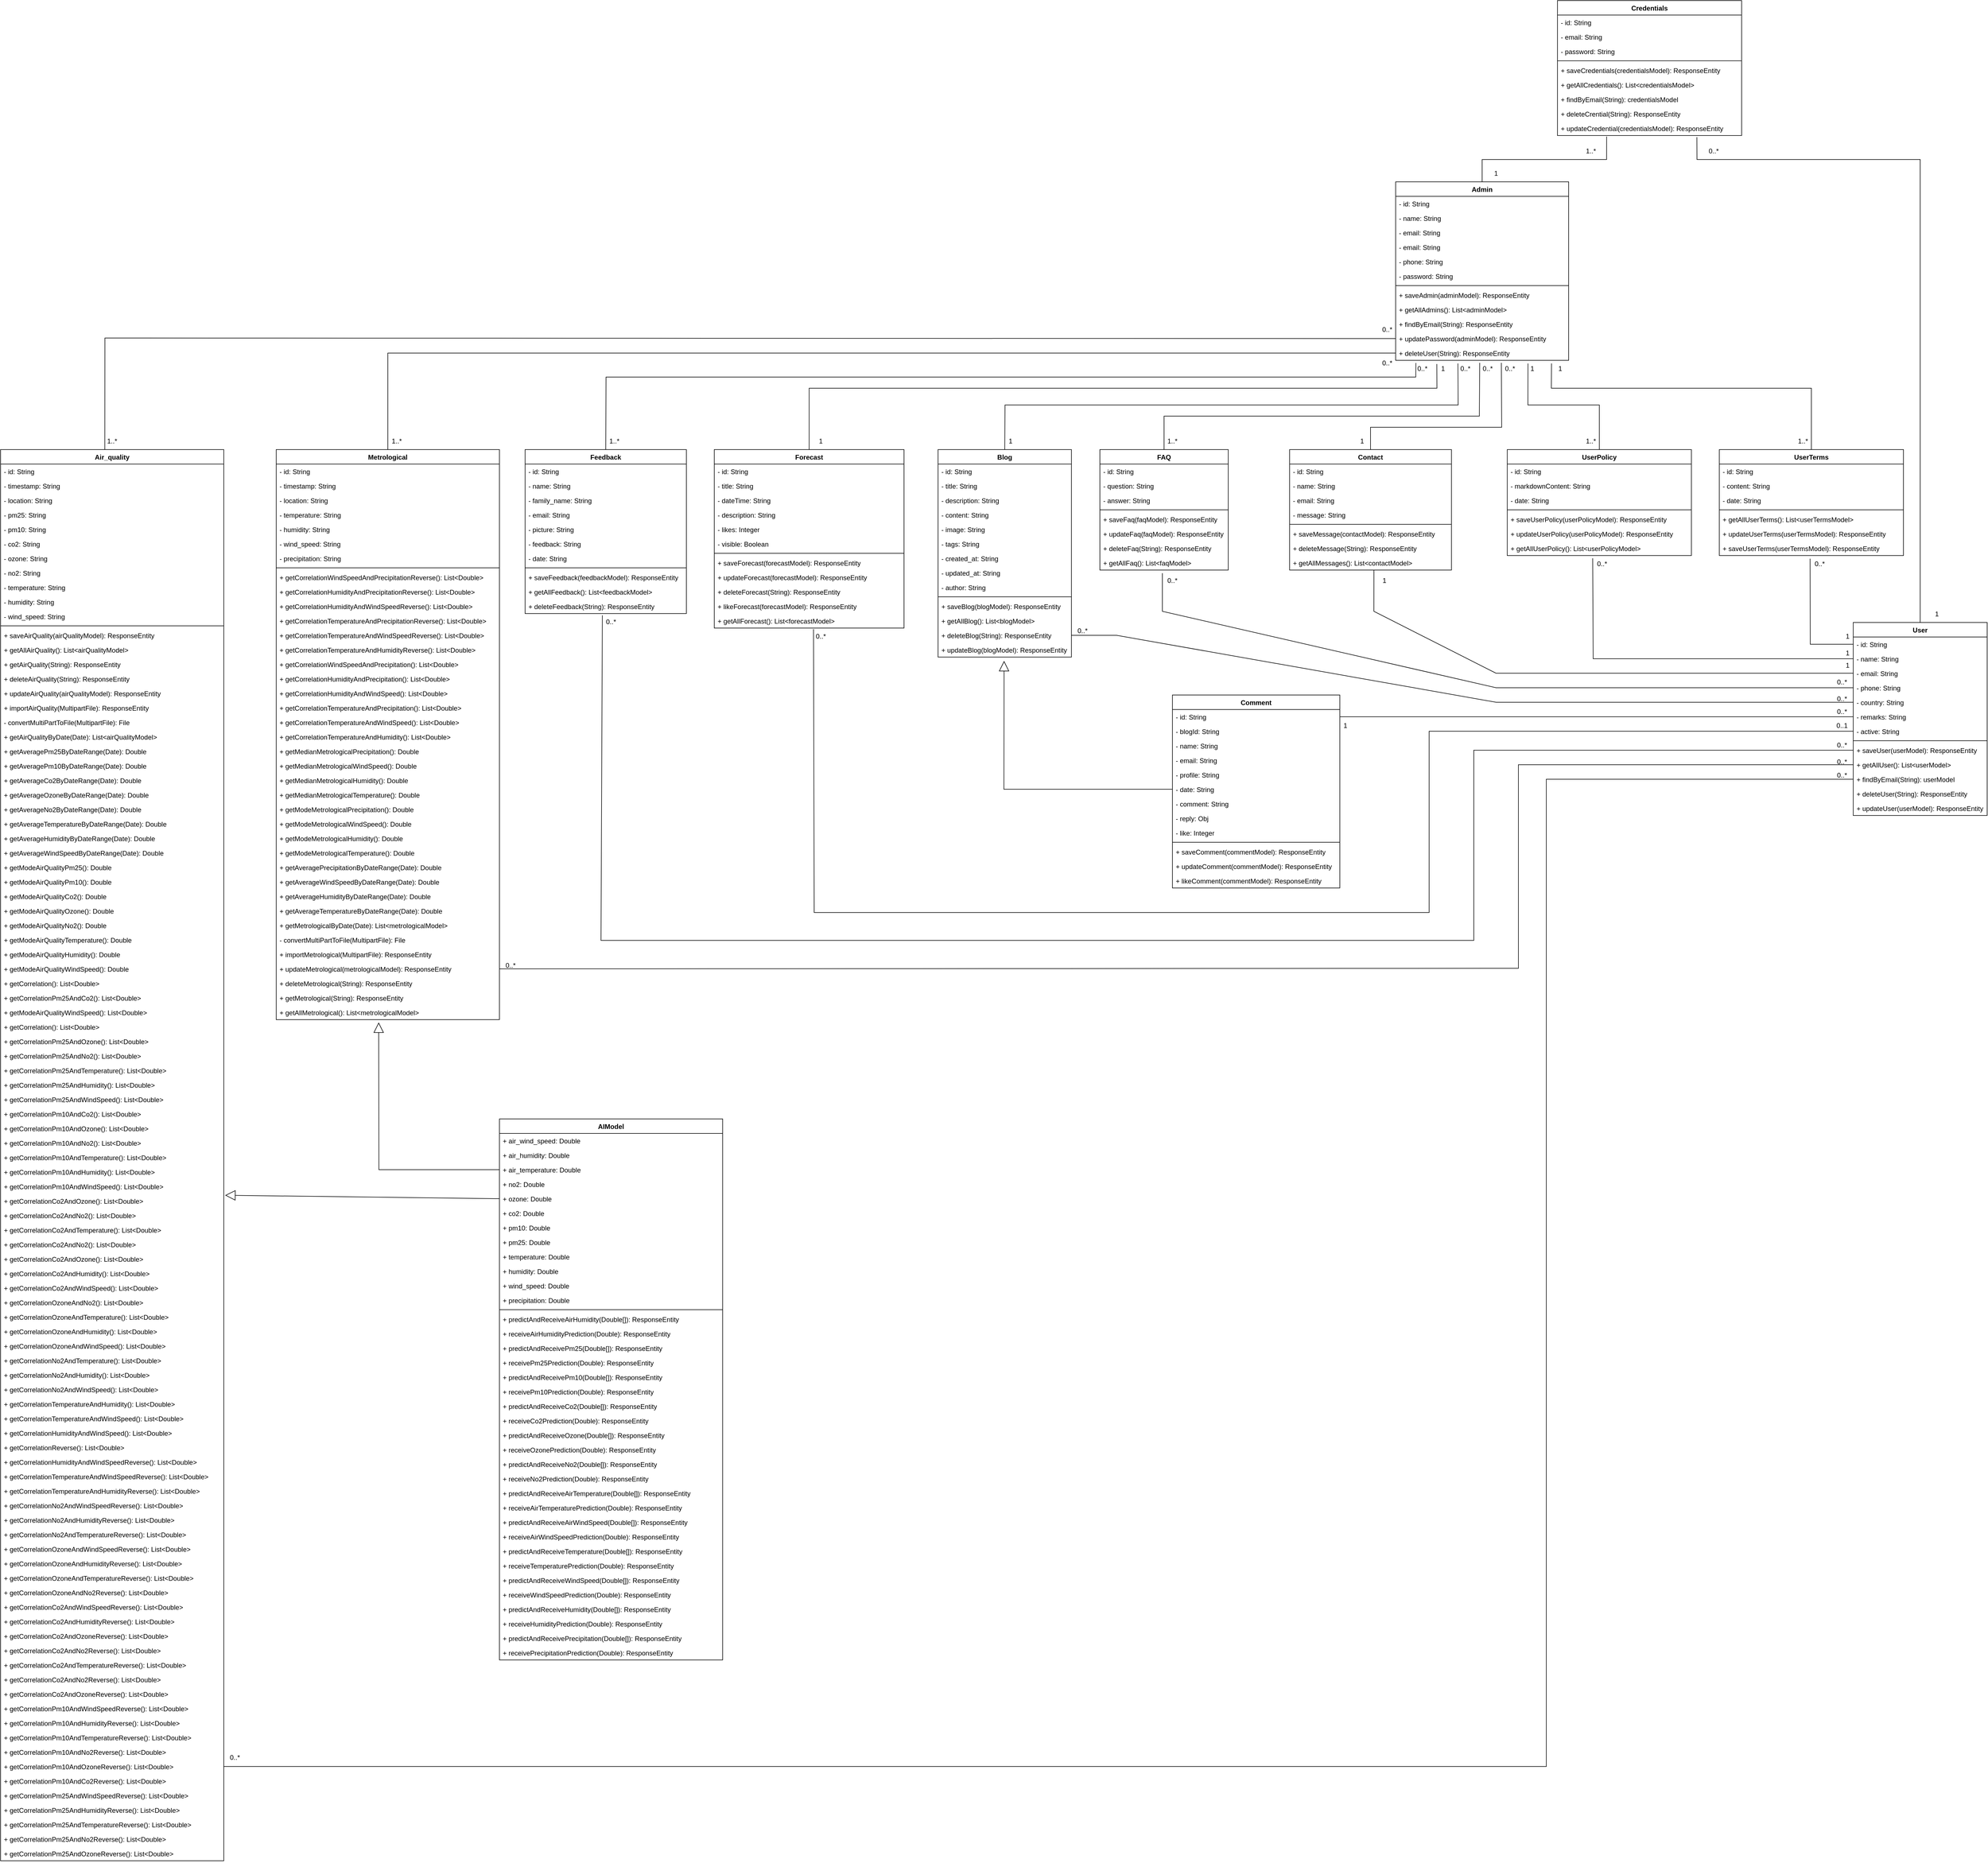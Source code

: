 <mxfile version="24.2.5" type="github">
  <diagram name="Page-1" id="tklO7xK3QUPXGctvpzQr">
    <mxGraphModel dx="7950" dy="4200" grid="1" gridSize="10" guides="1" tooltips="1" connect="1" arrows="1" fold="1" page="1" pageScale="1" pageWidth="827" pageHeight="1169" math="0" shadow="0">
      <root>
        <mxCell id="0" />
        <mxCell id="1" parent="0" />
        <mxCell id="FDrHorXSiLE-RwHZ9RLK-5" value="Admin" style="swimlane;fontStyle=1;align=center;verticalAlign=top;childLayout=stackLayout;horizontal=1;startSize=26;horizontalStack=0;resizeParent=1;resizeParentMax=0;resizeLast=0;collapsible=1;marginBottom=0;whiteSpace=wrap;html=1;" parent="1" vertex="1">
          <mxGeometry x="2820" y="400" width="310" height="320" as="geometry">
            <mxRectangle x="10" y="10" width="70" height="30" as="alternateBounds" />
          </mxGeometry>
        </mxCell>
        <mxCell id="FDrHorXSiLE-RwHZ9RLK-6" value="- id: String" style="text;strokeColor=none;fillColor=none;align=left;verticalAlign=top;spacingLeft=4;spacingRight=4;overflow=hidden;rotatable=0;points=[[0,0.5],[1,0.5]];portConstraint=eastwest;whiteSpace=wrap;html=1;" parent="FDrHorXSiLE-RwHZ9RLK-5" vertex="1">
          <mxGeometry y="26" width="310" height="26" as="geometry" />
        </mxCell>
        <mxCell id="FDrHorXSiLE-RwHZ9RLK-11" value="- name: String" style="text;strokeColor=none;fillColor=none;align=left;verticalAlign=top;spacingLeft=4;spacingRight=4;overflow=hidden;rotatable=0;points=[[0,0.5],[1,0.5]];portConstraint=eastwest;whiteSpace=wrap;html=1;" parent="FDrHorXSiLE-RwHZ9RLK-5" vertex="1">
          <mxGeometry y="52" width="310" height="26" as="geometry" />
        </mxCell>
        <mxCell id="FDrHorXSiLE-RwHZ9RLK-133" value="- email: String" style="text;strokeColor=none;fillColor=none;align=left;verticalAlign=top;spacingLeft=4;spacingRight=4;overflow=hidden;rotatable=0;points=[[0,0.5],[1,0.5]];portConstraint=eastwest;whiteSpace=wrap;html=1;" parent="FDrHorXSiLE-RwHZ9RLK-5" vertex="1">
          <mxGeometry y="78" width="310" height="26" as="geometry" />
        </mxCell>
        <mxCell id="FDrHorXSiLE-RwHZ9RLK-12" value="- email: String" style="text;strokeColor=none;fillColor=none;align=left;verticalAlign=top;spacingLeft=4;spacingRight=4;overflow=hidden;rotatable=0;points=[[0,0.5],[1,0.5]];portConstraint=eastwest;whiteSpace=wrap;html=1;" parent="FDrHorXSiLE-RwHZ9RLK-5" vertex="1">
          <mxGeometry y="104" width="310" height="26" as="geometry" />
        </mxCell>
        <mxCell id="FDrHorXSiLE-RwHZ9RLK-10" value="- phone: String" style="text;strokeColor=none;fillColor=none;align=left;verticalAlign=top;spacingLeft=4;spacingRight=4;overflow=hidden;rotatable=0;points=[[0,0.5],[1,0.5]];portConstraint=eastwest;whiteSpace=wrap;html=1;" parent="FDrHorXSiLE-RwHZ9RLK-5" vertex="1">
          <mxGeometry y="130" width="310" height="26" as="geometry" />
        </mxCell>
        <mxCell id="FDrHorXSiLE-RwHZ9RLK-9" value="- password: String" style="text;strokeColor=none;fillColor=none;align=left;verticalAlign=top;spacingLeft=4;spacingRight=4;overflow=hidden;rotatable=0;points=[[0,0.5],[1,0.5]];portConstraint=eastwest;whiteSpace=wrap;html=1;" parent="FDrHorXSiLE-RwHZ9RLK-5" vertex="1">
          <mxGeometry y="156" width="310" height="26" as="geometry" />
        </mxCell>
        <mxCell id="FDrHorXSiLE-RwHZ9RLK-7" value="" style="line;strokeWidth=1;fillColor=none;align=left;verticalAlign=middle;spacingTop=-1;spacingLeft=3;spacingRight=3;rotatable=0;labelPosition=right;points=[];portConstraint=eastwest;strokeColor=inherit;" parent="FDrHorXSiLE-RwHZ9RLK-5" vertex="1">
          <mxGeometry y="182" width="310" height="8" as="geometry" />
        </mxCell>
        <mxCell id="FDrHorXSiLE-RwHZ9RLK-8" value="+ saveAdmin(adminModel): ResponseEntity" style="text;strokeColor=none;fillColor=none;align=left;verticalAlign=top;spacingLeft=4;spacingRight=4;overflow=hidden;rotatable=0;points=[[0,0.5],[1,0.5]];portConstraint=eastwest;whiteSpace=wrap;html=1;" parent="FDrHorXSiLE-RwHZ9RLK-5" vertex="1">
          <mxGeometry y="190" width="310" height="26" as="geometry" />
        </mxCell>
        <mxCell id="FDrHorXSiLE-RwHZ9RLK-129" value="+ getAllAdmins(): List&amp;lt;adminModel&amp;gt;" style="text;strokeColor=none;fillColor=none;align=left;verticalAlign=top;spacingLeft=4;spacingRight=4;overflow=hidden;rotatable=0;points=[[0,0.5],[1,0.5]];portConstraint=eastwest;whiteSpace=wrap;html=1;" parent="FDrHorXSiLE-RwHZ9RLK-5" vertex="1">
          <mxGeometry y="216" width="310" height="26" as="geometry" />
        </mxCell>
        <mxCell id="FDrHorXSiLE-RwHZ9RLK-131" value="+ findByEmail(String): ResponseEntity" style="text;strokeColor=none;fillColor=none;align=left;verticalAlign=top;spacingLeft=4;spacingRight=4;overflow=hidden;rotatable=0;points=[[0,0.5],[1,0.5]];portConstraint=eastwest;whiteSpace=wrap;html=1;" parent="FDrHorXSiLE-RwHZ9RLK-5" vertex="1">
          <mxGeometry y="242" width="310" height="26" as="geometry" />
        </mxCell>
        <mxCell id="FDrHorXSiLE-RwHZ9RLK-132" value="+ updatePassword(adminModel): ResponseEntity" style="text;strokeColor=none;fillColor=none;align=left;verticalAlign=top;spacingLeft=4;spacingRight=4;overflow=hidden;rotatable=0;points=[[0,0.5],[1,0.5]];portConstraint=eastwest;whiteSpace=wrap;html=1;" parent="FDrHorXSiLE-RwHZ9RLK-5" vertex="1">
          <mxGeometry y="268" width="310" height="26" as="geometry" />
        </mxCell>
        <mxCell id="FDrHorXSiLE-RwHZ9RLK-130" value="+ deleteUser(String): ResponseEntity" style="text;strokeColor=none;fillColor=none;align=left;verticalAlign=top;spacingLeft=4;spacingRight=4;overflow=hidden;rotatable=0;points=[[0,0.5],[1,0.5]];portConstraint=eastwest;whiteSpace=wrap;html=1;" parent="FDrHorXSiLE-RwHZ9RLK-5" vertex="1">
          <mxGeometry y="294" width="310" height="26" as="geometry" />
        </mxCell>
        <mxCell id="FDrHorXSiLE-RwHZ9RLK-13" value="Air_quality" style="swimlane;fontStyle=1;align=center;verticalAlign=top;childLayout=stackLayout;horizontal=1;startSize=26;horizontalStack=0;resizeParent=1;resizeParentMax=0;resizeLast=0;collapsible=1;marginBottom=0;whiteSpace=wrap;html=1;" parent="1" vertex="1">
          <mxGeometry x="320" y="880" width="400" height="2530" as="geometry" />
        </mxCell>
        <mxCell id="FDrHorXSiLE-RwHZ9RLK-14" value="- id: String" style="text;strokeColor=none;fillColor=none;align=left;verticalAlign=top;spacingLeft=4;spacingRight=4;overflow=hidden;rotatable=0;points=[[0,0.5],[1,0.5]];portConstraint=eastwest;whiteSpace=wrap;html=1;" parent="FDrHorXSiLE-RwHZ9RLK-13" vertex="1">
          <mxGeometry y="26" width="400" height="26" as="geometry" />
        </mxCell>
        <mxCell id="FDrHorXSiLE-RwHZ9RLK-15" value="- timestamp: String" style="text;strokeColor=none;fillColor=none;align=left;verticalAlign=top;spacingLeft=4;spacingRight=4;overflow=hidden;rotatable=0;points=[[0,0.5],[1,0.5]];portConstraint=eastwest;whiteSpace=wrap;html=1;" parent="FDrHorXSiLE-RwHZ9RLK-13" vertex="1">
          <mxGeometry y="52" width="400" height="26" as="geometry" />
        </mxCell>
        <mxCell id="FDrHorXSiLE-RwHZ9RLK-21" value="- location: String" style="text;strokeColor=none;fillColor=none;align=left;verticalAlign=top;spacingLeft=4;spacingRight=4;overflow=hidden;rotatable=0;points=[[0,0.5],[1,0.5]];portConstraint=eastwest;whiteSpace=wrap;html=1;" parent="FDrHorXSiLE-RwHZ9RLK-13" vertex="1">
          <mxGeometry y="78" width="400" height="26" as="geometry" />
        </mxCell>
        <mxCell id="FDrHorXSiLE-RwHZ9RLK-25" value="- pm25: String" style="text;strokeColor=none;fillColor=none;align=left;verticalAlign=top;spacingLeft=4;spacingRight=4;overflow=hidden;rotatable=0;points=[[0,0.5],[1,0.5]];portConstraint=eastwest;whiteSpace=wrap;html=1;" parent="FDrHorXSiLE-RwHZ9RLK-13" vertex="1">
          <mxGeometry y="104" width="400" height="26" as="geometry" />
        </mxCell>
        <mxCell id="FDrHorXSiLE-RwHZ9RLK-24" value="- pm10: String" style="text;strokeColor=none;fillColor=none;align=left;verticalAlign=top;spacingLeft=4;spacingRight=4;overflow=hidden;rotatable=0;points=[[0,0.5],[1,0.5]];portConstraint=eastwest;whiteSpace=wrap;html=1;" parent="FDrHorXSiLE-RwHZ9RLK-13" vertex="1">
          <mxGeometry y="130" width="400" height="26" as="geometry" />
        </mxCell>
        <mxCell id="FDrHorXSiLE-RwHZ9RLK-23" value="- co2: String" style="text;strokeColor=none;fillColor=none;align=left;verticalAlign=top;spacingLeft=4;spacingRight=4;overflow=hidden;rotatable=0;points=[[0,0.5],[1,0.5]];portConstraint=eastwest;whiteSpace=wrap;html=1;" parent="FDrHorXSiLE-RwHZ9RLK-13" vertex="1">
          <mxGeometry y="156" width="400" height="26" as="geometry" />
        </mxCell>
        <mxCell id="FDrHorXSiLE-RwHZ9RLK-22" value="- ozone: String" style="text;strokeColor=none;fillColor=none;align=left;verticalAlign=top;spacingLeft=4;spacingRight=4;overflow=hidden;rotatable=0;points=[[0,0.5],[1,0.5]];portConstraint=eastwest;whiteSpace=wrap;html=1;" parent="FDrHorXSiLE-RwHZ9RLK-13" vertex="1">
          <mxGeometry y="182" width="400" height="26" as="geometry" />
        </mxCell>
        <mxCell id="FDrHorXSiLE-RwHZ9RLK-16" value="- no2: String" style="text;strokeColor=none;fillColor=none;align=left;verticalAlign=top;spacingLeft=4;spacingRight=4;overflow=hidden;rotatable=0;points=[[0,0.5],[1,0.5]];portConstraint=eastwest;whiteSpace=wrap;html=1;" parent="FDrHorXSiLE-RwHZ9RLK-13" vertex="1">
          <mxGeometry y="208" width="400" height="26" as="geometry" />
        </mxCell>
        <mxCell id="FDrHorXSiLE-RwHZ9RLK-17" value="- temperature: String" style="text;strokeColor=none;fillColor=none;align=left;verticalAlign=top;spacingLeft=4;spacingRight=4;overflow=hidden;rotatable=0;points=[[0,0.5],[1,0.5]];portConstraint=eastwest;whiteSpace=wrap;html=1;" parent="FDrHorXSiLE-RwHZ9RLK-13" vertex="1">
          <mxGeometry y="234" width="400" height="26" as="geometry" />
        </mxCell>
        <mxCell id="FDrHorXSiLE-RwHZ9RLK-26" value="- humidity: String" style="text;strokeColor=none;fillColor=none;align=left;verticalAlign=top;spacingLeft=4;spacingRight=4;overflow=hidden;rotatable=0;points=[[0,0.5],[1,0.5]];portConstraint=eastwest;whiteSpace=wrap;html=1;" parent="FDrHorXSiLE-RwHZ9RLK-13" vertex="1">
          <mxGeometry y="260" width="400" height="26" as="geometry" />
        </mxCell>
        <mxCell id="FDrHorXSiLE-RwHZ9RLK-18" value="- wind_speed: String" style="text;strokeColor=none;fillColor=none;align=left;verticalAlign=top;spacingLeft=4;spacingRight=4;overflow=hidden;rotatable=0;points=[[0,0.5],[1,0.5]];portConstraint=eastwest;whiteSpace=wrap;html=1;" parent="FDrHorXSiLE-RwHZ9RLK-13" vertex="1">
          <mxGeometry y="286" width="400" height="26" as="geometry" />
        </mxCell>
        <mxCell id="FDrHorXSiLE-RwHZ9RLK-19" value="" style="line;strokeWidth=1;fillColor=none;align=left;verticalAlign=middle;spacingTop=-1;spacingLeft=3;spacingRight=3;rotatable=0;labelPosition=right;points=[];portConstraint=eastwest;strokeColor=inherit;" parent="FDrHorXSiLE-RwHZ9RLK-13" vertex="1">
          <mxGeometry y="312" width="400" height="8" as="geometry" />
        </mxCell>
        <mxCell id="FDrHorXSiLE-RwHZ9RLK-134" value="+ saveAirQuality(airQualityModel): ResponseEntity" style="text;strokeColor=none;fillColor=none;align=left;verticalAlign=top;spacingLeft=4;spacingRight=4;overflow=hidden;rotatable=0;points=[[0,0.5],[1,0.5]];portConstraint=eastwest;whiteSpace=wrap;html=1;" parent="FDrHorXSiLE-RwHZ9RLK-13" vertex="1">
          <mxGeometry y="320" width="400" height="26" as="geometry" />
        </mxCell>
        <mxCell id="FDrHorXSiLE-RwHZ9RLK-136" value="+ getAllAirQuality(): List&amp;lt;airQualityModel&amp;gt;" style="text;strokeColor=none;fillColor=none;align=left;verticalAlign=top;spacingLeft=4;spacingRight=4;overflow=hidden;rotatable=0;points=[[0,0.5],[1,0.5]];portConstraint=eastwest;whiteSpace=wrap;html=1;" parent="FDrHorXSiLE-RwHZ9RLK-13" vertex="1">
          <mxGeometry y="346" width="400" height="26" as="geometry" />
        </mxCell>
        <mxCell id="FDrHorXSiLE-RwHZ9RLK-138" value="+ getAirQuality(String): ResponseEntity" style="text;strokeColor=none;fillColor=none;align=left;verticalAlign=top;spacingLeft=4;spacingRight=4;overflow=hidden;rotatable=0;points=[[0,0.5],[1,0.5]];portConstraint=eastwest;whiteSpace=wrap;html=1;" parent="FDrHorXSiLE-RwHZ9RLK-13" vertex="1">
          <mxGeometry y="372" width="400" height="26" as="geometry" />
        </mxCell>
        <mxCell id="FDrHorXSiLE-RwHZ9RLK-140" value="+ deleteAirQuality(String): ResponseEntity" style="text;strokeColor=none;fillColor=none;align=left;verticalAlign=top;spacingLeft=4;spacingRight=4;overflow=hidden;rotatable=0;points=[[0,0.5],[1,0.5]];portConstraint=eastwest;whiteSpace=wrap;html=1;" parent="FDrHorXSiLE-RwHZ9RLK-13" vertex="1">
          <mxGeometry y="398" width="400" height="26" as="geometry" />
        </mxCell>
        <mxCell id="FDrHorXSiLE-RwHZ9RLK-145" value="+ updateAirQuality(airQualityModel): ResponseEntity" style="text;strokeColor=none;fillColor=none;align=left;verticalAlign=top;spacingLeft=4;spacingRight=4;overflow=hidden;rotatable=0;points=[[0,0.5],[1,0.5]];portConstraint=eastwest;whiteSpace=wrap;html=1;" parent="FDrHorXSiLE-RwHZ9RLK-13" vertex="1">
          <mxGeometry y="424" width="400" height="26" as="geometry" />
        </mxCell>
        <mxCell id="FDrHorXSiLE-RwHZ9RLK-147" value="+ importAirQuality(MultipartFile): ResponseEntity" style="text;strokeColor=none;fillColor=none;align=left;verticalAlign=top;spacingLeft=4;spacingRight=4;overflow=hidden;rotatable=0;points=[[0,0.5],[1,0.5]];portConstraint=eastwest;whiteSpace=wrap;html=1;" parent="FDrHorXSiLE-RwHZ9RLK-13" vertex="1">
          <mxGeometry y="450" width="400" height="26" as="geometry" />
        </mxCell>
        <mxCell id="FDrHorXSiLE-RwHZ9RLK-148" value="- convertMultiPartToFile(MultipartFile): File" style="text;strokeColor=none;fillColor=none;align=left;verticalAlign=top;spacingLeft=4;spacingRight=4;overflow=hidden;rotatable=0;points=[[0,0.5],[1,0.5]];portConstraint=eastwest;whiteSpace=wrap;html=1;" parent="FDrHorXSiLE-RwHZ9RLK-13" vertex="1">
          <mxGeometry y="476" width="400" height="26" as="geometry" />
        </mxCell>
        <mxCell id="FDrHorXSiLE-RwHZ9RLK-151" value="+ getAirQualityByDate(Date): List&amp;lt;airQualityModel&amp;gt;" style="text;strokeColor=none;fillColor=none;align=left;verticalAlign=top;spacingLeft=4;spacingRight=4;overflow=hidden;rotatable=0;points=[[0,0.5],[1,0.5]];portConstraint=eastwest;whiteSpace=wrap;html=1;" parent="FDrHorXSiLE-RwHZ9RLK-13" vertex="1">
          <mxGeometry y="502" width="400" height="26" as="geometry" />
        </mxCell>
        <mxCell id="FDrHorXSiLE-RwHZ9RLK-160" value="+ getAveragePm25ByDateRange(Date): Double" style="text;strokeColor=none;fillColor=none;align=left;verticalAlign=top;spacingLeft=4;spacingRight=4;overflow=hidden;rotatable=0;points=[[0,0.5],[1,0.5]];portConstraint=eastwest;whiteSpace=wrap;html=1;" parent="FDrHorXSiLE-RwHZ9RLK-13" vertex="1">
          <mxGeometry y="528" width="400" height="26" as="geometry" />
        </mxCell>
        <mxCell id="FDrHorXSiLE-RwHZ9RLK-168" value="+ getAveragePm10ByDateRange(Date): Double" style="text;strokeColor=none;fillColor=none;align=left;verticalAlign=top;spacingLeft=4;spacingRight=4;overflow=hidden;rotatable=0;points=[[0,0.5],[1,0.5]];portConstraint=eastwest;whiteSpace=wrap;html=1;" parent="FDrHorXSiLE-RwHZ9RLK-13" vertex="1">
          <mxGeometry y="554" width="400" height="26" as="geometry" />
        </mxCell>
        <mxCell id="FDrHorXSiLE-RwHZ9RLK-172" value="+ getAverageCo2ByDateRange(Date): Double" style="text;strokeColor=none;fillColor=none;align=left;verticalAlign=top;spacingLeft=4;spacingRight=4;overflow=hidden;rotatable=0;points=[[0,0.5],[1,0.5]];portConstraint=eastwest;whiteSpace=wrap;html=1;" parent="FDrHorXSiLE-RwHZ9RLK-13" vertex="1">
          <mxGeometry y="580" width="400" height="26" as="geometry" />
        </mxCell>
        <mxCell id="FDrHorXSiLE-RwHZ9RLK-174" value="+ getAverageOzoneByDateRange(Date): Double" style="text;strokeColor=none;fillColor=none;align=left;verticalAlign=top;spacingLeft=4;spacingRight=4;overflow=hidden;rotatable=0;points=[[0,0.5],[1,0.5]];portConstraint=eastwest;whiteSpace=wrap;html=1;" parent="FDrHorXSiLE-RwHZ9RLK-13" vertex="1">
          <mxGeometry y="606" width="400" height="26" as="geometry" />
        </mxCell>
        <mxCell id="FDrHorXSiLE-RwHZ9RLK-173" value="+ getAverageNo2ByDateRange(Date): Double" style="text;strokeColor=none;fillColor=none;align=left;verticalAlign=top;spacingLeft=4;spacingRight=4;overflow=hidden;rotatable=0;points=[[0,0.5],[1,0.5]];portConstraint=eastwest;whiteSpace=wrap;html=1;" parent="FDrHorXSiLE-RwHZ9RLK-13" vertex="1">
          <mxGeometry y="632" width="400" height="26" as="geometry" />
        </mxCell>
        <mxCell id="FDrHorXSiLE-RwHZ9RLK-171" value="+ getAverageTemperatureByDateRange(Date): Double" style="text;strokeColor=none;fillColor=none;align=left;verticalAlign=top;spacingLeft=4;spacingRight=4;overflow=hidden;rotatable=0;points=[[0,0.5],[1,0.5]];portConstraint=eastwest;whiteSpace=wrap;html=1;" parent="FDrHorXSiLE-RwHZ9RLK-13" vertex="1">
          <mxGeometry y="658" width="400" height="26" as="geometry" />
        </mxCell>
        <mxCell id="FDrHorXSiLE-RwHZ9RLK-170" value="+ getAverageHumidityByDateRange(Date): Double" style="text;strokeColor=none;fillColor=none;align=left;verticalAlign=top;spacingLeft=4;spacingRight=4;overflow=hidden;rotatable=0;points=[[0,0.5],[1,0.5]];portConstraint=eastwest;whiteSpace=wrap;html=1;" parent="FDrHorXSiLE-RwHZ9RLK-13" vertex="1">
          <mxGeometry y="684" width="400" height="26" as="geometry" />
        </mxCell>
        <mxCell id="FDrHorXSiLE-RwHZ9RLK-169" value="+ getAverageWindSpeedByDateRange(Date): Double" style="text;strokeColor=none;fillColor=none;align=left;verticalAlign=top;spacingLeft=4;spacingRight=4;overflow=hidden;rotatable=0;points=[[0,0.5],[1,0.5]];portConstraint=eastwest;whiteSpace=wrap;html=1;" parent="FDrHorXSiLE-RwHZ9RLK-13" vertex="1">
          <mxGeometry y="710" width="400" height="26" as="geometry" />
        </mxCell>
        <mxCell id="FDrHorXSiLE-RwHZ9RLK-175" value="+ getModeAirQualityPm25(): Double" style="text;strokeColor=none;fillColor=none;align=left;verticalAlign=top;spacingLeft=4;spacingRight=4;overflow=hidden;rotatable=0;points=[[0,0.5],[1,0.5]];portConstraint=eastwest;whiteSpace=wrap;html=1;" parent="FDrHorXSiLE-RwHZ9RLK-13" vertex="1">
          <mxGeometry y="736" width="400" height="26" as="geometry" />
        </mxCell>
        <mxCell id="FDrHorXSiLE-RwHZ9RLK-178" value="+ getModeAirQualityPm10(): Double" style="text;strokeColor=none;fillColor=none;align=left;verticalAlign=top;spacingLeft=4;spacingRight=4;overflow=hidden;rotatable=0;points=[[0,0.5],[1,0.5]];portConstraint=eastwest;whiteSpace=wrap;html=1;" parent="FDrHorXSiLE-RwHZ9RLK-13" vertex="1">
          <mxGeometry y="762" width="400" height="26" as="geometry" />
        </mxCell>
        <mxCell id="FDrHorXSiLE-RwHZ9RLK-176" value="+ getModeAirQualityCo2(): Double" style="text;strokeColor=none;fillColor=none;align=left;verticalAlign=top;spacingLeft=4;spacingRight=4;overflow=hidden;rotatable=0;points=[[0,0.5],[1,0.5]];portConstraint=eastwest;whiteSpace=wrap;html=1;" parent="FDrHorXSiLE-RwHZ9RLK-13" vertex="1">
          <mxGeometry y="788" width="400" height="26" as="geometry" />
        </mxCell>
        <mxCell id="FDrHorXSiLE-RwHZ9RLK-180" value="+ getModeAirQualityOzone(): Double" style="text;strokeColor=none;fillColor=none;align=left;verticalAlign=top;spacingLeft=4;spacingRight=4;overflow=hidden;rotatable=0;points=[[0,0.5],[1,0.5]];portConstraint=eastwest;whiteSpace=wrap;html=1;" parent="FDrHorXSiLE-RwHZ9RLK-13" vertex="1">
          <mxGeometry y="814" width="400" height="26" as="geometry" />
        </mxCell>
        <mxCell id="FDrHorXSiLE-RwHZ9RLK-182" value="+ getModeAirQualityNo2(): Double" style="text;strokeColor=none;fillColor=none;align=left;verticalAlign=top;spacingLeft=4;spacingRight=4;overflow=hidden;rotatable=0;points=[[0,0.5],[1,0.5]];portConstraint=eastwest;whiteSpace=wrap;html=1;" parent="FDrHorXSiLE-RwHZ9RLK-13" vertex="1">
          <mxGeometry y="840" width="400" height="26" as="geometry" />
        </mxCell>
        <mxCell id="FDrHorXSiLE-RwHZ9RLK-181" value="+ getModeAirQualityTemperature(): Double" style="text;strokeColor=none;fillColor=none;align=left;verticalAlign=top;spacingLeft=4;spacingRight=4;overflow=hidden;rotatable=0;points=[[0,0.5],[1,0.5]];portConstraint=eastwest;whiteSpace=wrap;html=1;" parent="FDrHorXSiLE-RwHZ9RLK-13" vertex="1">
          <mxGeometry y="866" width="400" height="26" as="geometry" />
        </mxCell>
        <mxCell id="FDrHorXSiLE-RwHZ9RLK-179" value="+ getModeAirQualityHumidity(): Double" style="text;strokeColor=none;fillColor=none;align=left;verticalAlign=top;spacingLeft=4;spacingRight=4;overflow=hidden;rotatable=0;points=[[0,0.5],[1,0.5]];portConstraint=eastwest;whiteSpace=wrap;html=1;" parent="FDrHorXSiLE-RwHZ9RLK-13" vertex="1">
          <mxGeometry y="892" width="400" height="26" as="geometry" />
        </mxCell>
        <mxCell id="FDrHorXSiLE-RwHZ9RLK-177" value="+ getModeAirQualityWindSpeed(): Double" style="text;strokeColor=none;fillColor=none;align=left;verticalAlign=top;spacingLeft=4;spacingRight=4;overflow=hidden;rotatable=0;points=[[0,0.5],[1,0.5]];portConstraint=eastwest;whiteSpace=wrap;html=1;" parent="FDrHorXSiLE-RwHZ9RLK-13" vertex="1">
          <mxGeometry y="918" width="400" height="26" as="geometry" />
        </mxCell>
        <mxCell id="FDrHorXSiLE-RwHZ9RLK-183" value="+ getCorrelation(): List&amp;lt;Double&amp;gt;" style="text;strokeColor=none;fillColor=none;align=left;verticalAlign=top;spacingLeft=4;spacingRight=4;overflow=hidden;rotatable=0;points=[[0,0.5],[1,0.5]];portConstraint=eastwest;whiteSpace=wrap;html=1;" parent="FDrHorXSiLE-RwHZ9RLK-13" vertex="1">
          <mxGeometry y="944" width="400" height="26" as="geometry" />
        </mxCell>
        <mxCell id="FDrHorXSiLE-RwHZ9RLK-185" value="+ getCorrelationPm25AndCo2(): List&amp;lt;Double&amp;gt;" style="text;strokeColor=none;fillColor=none;align=left;verticalAlign=top;spacingLeft=4;spacingRight=4;overflow=hidden;rotatable=0;points=[[0,0.5],[1,0.5]];portConstraint=eastwest;whiteSpace=wrap;html=1;" parent="FDrHorXSiLE-RwHZ9RLK-13" vertex="1">
          <mxGeometry y="970" width="400" height="26" as="geometry" />
        </mxCell>
        <mxCell id="FDrHorXSiLE-RwHZ9RLK-187" value="+ getModeAirQualityWindSpeed(): List&amp;lt;Double&amp;gt;" style="text;strokeColor=none;fillColor=none;align=left;verticalAlign=top;spacingLeft=4;spacingRight=4;overflow=hidden;rotatable=0;points=[[0,0.5],[1,0.5]];portConstraint=eastwest;whiteSpace=wrap;html=1;" parent="FDrHorXSiLE-RwHZ9RLK-13" vertex="1">
          <mxGeometry y="996" width="400" height="26" as="geometry" />
        </mxCell>
        <mxCell id="FDrHorXSiLE-RwHZ9RLK-190" value="+ getCorrelation(): List&amp;lt;Double&amp;gt;" style="text;strokeColor=none;fillColor=none;align=left;verticalAlign=top;spacingLeft=4;spacingRight=4;overflow=hidden;rotatable=0;points=[[0,0.5],[1,0.5]];portConstraint=eastwest;whiteSpace=wrap;html=1;" parent="FDrHorXSiLE-RwHZ9RLK-13" vertex="1">
          <mxGeometry y="1022" width="400" height="26" as="geometry" />
        </mxCell>
        <mxCell id="FDrHorXSiLE-RwHZ9RLK-189" value="+ getCorrelationPm25AndOzone(): List&amp;lt;Double&amp;gt;" style="text;strokeColor=none;fillColor=none;align=left;verticalAlign=top;spacingLeft=4;spacingRight=4;overflow=hidden;rotatable=0;points=[[0,0.5],[1,0.5]];portConstraint=eastwest;whiteSpace=wrap;html=1;" parent="FDrHorXSiLE-RwHZ9RLK-13" vertex="1">
          <mxGeometry y="1048" width="400" height="26" as="geometry" />
        </mxCell>
        <mxCell id="FDrHorXSiLE-RwHZ9RLK-191" value="+ getCorrelationPm25AndNo2(): List&amp;lt;Double&amp;gt;" style="text;strokeColor=none;fillColor=none;align=left;verticalAlign=top;spacingLeft=4;spacingRight=4;overflow=hidden;rotatable=0;points=[[0,0.5],[1,0.5]];portConstraint=eastwest;whiteSpace=wrap;html=1;" parent="FDrHorXSiLE-RwHZ9RLK-13" vertex="1">
          <mxGeometry y="1074" width="400" height="26" as="geometry" />
        </mxCell>
        <mxCell id="FDrHorXSiLE-RwHZ9RLK-188" value="+ getCorrelationPm25AndTemperature(): List&amp;lt;Double&amp;gt;" style="text;strokeColor=none;fillColor=none;align=left;verticalAlign=top;spacingLeft=4;spacingRight=4;overflow=hidden;rotatable=0;points=[[0,0.5],[1,0.5]];portConstraint=eastwest;whiteSpace=wrap;html=1;" parent="FDrHorXSiLE-RwHZ9RLK-13" vertex="1">
          <mxGeometry y="1100" width="400" height="26" as="geometry" />
        </mxCell>
        <mxCell id="FDrHorXSiLE-RwHZ9RLK-186" value="+ getCorrelationPm25AndHumidity(): List&amp;lt;Double&amp;gt;" style="text;strokeColor=none;fillColor=none;align=left;verticalAlign=top;spacingLeft=4;spacingRight=4;overflow=hidden;rotatable=0;points=[[0,0.5],[1,0.5]];portConstraint=eastwest;whiteSpace=wrap;html=1;" parent="FDrHorXSiLE-RwHZ9RLK-13" vertex="1">
          <mxGeometry y="1126" width="400" height="26" as="geometry" />
        </mxCell>
        <mxCell id="FDrHorXSiLE-RwHZ9RLK-184" value="+ getCorrelationPm25AndWindSpeed(): List&amp;lt;Double&amp;gt;" style="text;strokeColor=none;fillColor=none;align=left;verticalAlign=top;spacingLeft=4;spacingRight=4;overflow=hidden;rotatable=0;points=[[0,0.5],[1,0.5]];portConstraint=eastwest;whiteSpace=wrap;html=1;" parent="FDrHorXSiLE-RwHZ9RLK-13" vertex="1">
          <mxGeometry y="1152" width="400" height="26" as="geometry" />
        </mxCell>
        <mxCell id="FDrHorXSiLE-RwHZ9RLK-192" value="+ getCorrelationPm10AndCo2(): List&amp;lt;Double&amp;gt;" style="text;strokeColor=none;fillColor=none;align=left;verticalAlign=top;spacingLeft=4;spacingRight=4;overflow=hidden;rotatable=0;points=[[0,0.5],[1,0.5]];portConstraint=eastwest;whiteSpace=wrap;html=1;" parent="FDrHorXSiLE-RwHZ9RLK-13" vertex="1">
          <mxGeometry y="1178" width="400" height="26" as="geometry" />
        </mxCell>
        <mxCell id="FDrHorXSiLE-RwHZ9RLK-199" value="+ getCorrelationPm10AndOzone(): List&amp;lt;Double&amp;gt;" style="text;strokeColor=none;fillColor=none;align=left;verticalAlign=top;spacingLeft=4;spacingRight=4;overflow=hidden;rotatable=0;points=[[0,0.5],[1,0.5]];portConstraint=eastwest;whiteSpace=wrap;html=1;" parent="FDrHorXSiLE-RwHZ9RLK-13" vertex="1">
          <mxGeometry y="1204" width="400" height="26" as="geometry" />
        </mxCell>
        <mxCell id="FDrHorXSiLE-RwHZ9RLK-198" value="+ getCorrelationPm10AndNo2(): List&amp;lt;Double&amp;gt;" style="text;strokeColor=none;fillColor=none;align=left;verticalAlign=top;spacingLeft=4;spacingRight=4;overflow=hidden;rotatable=0;points=[[0,0.5],[1,0.5]];portConstraint=eastwest;whiteSpace=wrap;html=1;" parent="FDrHorXSiLE-RwHZ9RLK-13" vertex="1">
          <mxGeometry y="1230" width="400" height="26" as="geometry" />
        </mxCell>
        <mxCell id="FDrHorXSiLE-RwHZ9RLK-197" value="+ getCorrelationPm10AndTemperature(): List&amp;lt;Double&amp;gt;" style="text;strokeColor=none;fillColor=none;align=left;verticalAlign=top;spacingLeft=4;spacingRight=4;overflow=hidden;rotatable=0;points=[[0,0.5],[1,0.5]];portConstraint=eastwest;whiteSpace=wrap;html=1;" parent="FDrHorXSiLE-RwHZ9RLK-13" vertex="1">
          <mxGeometry y="1256" width="400" height="26" as="geometry" />
        </mxCell>
        <mxCell id="FDrHorXSiLE-RwHZ9RLK-196" value="+ getCorrelationPm10AndHumidity(): List&amp;lt;Double&amp;gt;" style="text;strokeColor=none;fillColor=none;align=left;verticalAlign=top;spacingLeft=4;spacingRight=4;overflow=hidden;rotatable=0;points=[[0,0.5],[1,0.5]];portConstraint=eastwest;whiteSpace=wrap;html=1;" parent="FDrHorXSiLE-RwHZ9RLK-13" vertex="1">
          <mxGeometry y="1282" width="400" height="26" as="geometry" />
        </mxCell>
        <mxCell id="FDrHorXSiLE-RwHZ9RLK-195" value="+ getCorrelationPm10AndWindSpeed(): List&amp;lt;Double&amp;gt;" style="text;strokeColor=none;fillColor=none;align=left;verticalAlign=top;spacingLeft=4;spacingRight=4;overflow=hidden;rotatable=0;points=[[0,0.5],[1,0.5]];portConstraint=eastwest;whiteSpace=wrap;html=1;" parent="FDrHorXSiLE-RwHZ9RLK-13" vertex="1">
          <mxGeometry y="1308" width="400" height="26" as="geometry" />
        </mxCell>
        <mxCell id="FDrHorXSiLE-RwHZ9RLK-194" value="+ getCorrelationCo2AndOzone(): List&amp;lt;Double&amp;gt;" style="text;strokeColor=none;fillColor=none;align=left;verticalAlign=top;spacingLeft=4;spacingRight=4;overflow=hidden;rotatable=0;points=[[0,0.5],[1,0.5]];portConstraint=eastwest;whiteSpace=wrap;html=1;" parent="FDrHorXSiLE-RwHZ9RLK-13" vertex="1">
          <mxGeometry y="1334" width="400" height="26" as="geometry" />
        </mxCell>
        <mxCell id="FDrHorXSiLE-RwHZ9RLK-193" value="+ getCorrelationCo2AndNo2(): List&amp;lt;Double&amp;gt;" style="text;strokeColor=none;fillColor=none;align=left;verticalAlign=top;spacingLeft=4;spacingRight=4;overflow=hidden;rotatable=0;points=[[0,0.5],[1,0.5]];portConstraint=eastwest;whiteSpace=wrap;html=1;" parent="FDrHorXSiLE-RwHZ9RLK-13" vertex="1">
          <mxGeometry y="1360" width="400" height="26" as="geometry" />
        </mxCell>
        <mxCell id="FDrHorXSiLE-RwHZ9RLK-200" value="+ getCorrelationCo2AndTemperature(): List&amp;lt;Double&amp;gt;" style="text;strokeColor=none;fillColor=none;align=left;verticalAlign=top;spacingLeft=4;spacingRight=4;overflow=hidden;rotatable=0;points=[[0,0.5],[1,0.5]];portConstraint=eastwest;whiteSpace=wrap;html=1;" parent="FDrHorXSiLE-RwHZ9RLK-13" vertex="1">
          <mxGeometry y="1386" width="400" height="26" as="geometry" />
        </mxCell>
        <mxCell id="FDrHorXSiLE-RwHZ9RLK-213" value="+ getCorrelationCo2AndNo2(): List&amp;lt;Double&amp;gt;" style="text;strokeColor=none;fillColor=none;align=left;verticalAlign=top;spacingLeft=4;spacingRight=4;overflow=hidden;rotatable=0;points=[[0,0.5],[1,0.5]];portConstraint=eastwest;whiteSpace=wrap;html=1;" parent="FDrHorXSiLE-RwHZ9RLK-13" vertex="1">
          <mxGeometry y="1412" width="400" height="26" as="geometry" />
        </mxCell>
        <mxCell id="FDrHorXSiLE-RwHZ9RLK-212" value="+ getCorrelationCo2AndOzone(): List&amp;lt;Double&amp;gt;" style="text;strokeColor=none;fillColor=none;align=left;verticalAlign=top;spacingLeft=4;spacingRight=4;overflow=hidden;rotatable=0;points=[[0,0.5],[1,0.5]];portConstraint=eastwest;whiteSpace=wrap;html=1;" parent="FDrHorXSiLE-RwHZ9RLK-13" vertex="1">
          <mxGeometry y="1438" width="400" height="26" as="geometry" />
        </mxCell>
        <mxCell id="FDrHorXSiLE-RwHZ9RLK-211" value="+ getCorrelationCo2AndHumidity(): List&amp;lt;Double&amp;gt;" style="text;strokeColor=none;fillColor=none;align=left;verticalAlign=top;spacingLeft=4;spacingRight=4;overflow=hidden;rotatable=0;points=[[0,0.5],[1,0.5]];portConstraint=eastwest;whiteSpace=wrap;html=1;" parent="FDrHorXSiLE-RwHZ9RLK-13" vertex="1">
          <mxGeometry y="1464" width="400" height="26" as="geometry" />
        </mxCell>
        <mxCell id="FDrHorXSiLE-RwHZ9RLK-210" value="+ getCorrelationCo2AndWindSpeed(): List&amp;lt;Double&amp;gt;" style="text;strokeColor=none;fillColor=none;align=left;verticalAlign=top;spacingLeft=4;spacingRight=4;overflow=hidden;rotatable=0;points=[[0,0.5],[1,0.5]];portConstraint=eastwest;whiteSpace=wrap;html=1;" parent="FDrHorXSiLE-RwHZ9RLK-13" vertex="1">
          <mxGeometry y="1490" width="400" height="26" as="geometry" />
        </mxCell>
        <mxCell id="FDrHorXSiLE-RwHZ9RLK-209" value="+ getCorrelationOzoneAndNo2(): List&amp;lt;Double&amp;gt;" style="text;strokeColor=none;fillColor=none;align=left;verticalAlign=top;spacingLeft=4;spacingRight=4;overflow=hidden;rotatable=0;points=[[0,0.5],[1,0.5]];portConstraint=eastwest;whiteSpace=wrap;html=1;" parent="FDrHorXSiLE-RwHZ9RLK-13" vertex="1">
          <mxGeometry y="1516" width="400" height="26" as="geometry" />
        </mxCell>
        <mxCell id="FDrHorXSiLE-RwHZ9RLK-208" value="+ getCorrelationOzoneAndTemperature(): List&amp;lt;Double&amp;gt;" style="text;strokeColor=none;fillColor=none;align=left;verticalAlign=top;spacingLeft=4;spacingRight=4;overflow=hidden;rotatable=0;points=[[0,0.5],[1,0.5]];portConstraint=eastwest;whiteSpace=wrap;html=1;" parent="FDrHorXSiLE-RwHZ9RLK-13" vertex="1">
          <mxGeometry y="1542" width="400" height="26" as="geometry" />
        </mxCell>
        <mxCell id="FDrHorXSiLE-RwHZ9RLK-207" value="+ getCorrelationOzoneAndHumidity(): List&amp;lt;Double&amp;gt;" style="text;strokeColor=none;fillColor=none;align=left;verticalAlign=top;spacingLeft=4;spacingRight=4;overflow=hidden;rotatable=0;points=[[0,0.5],[1,0.5]];portConstraint=eastwest;whiteSpace=wrap;html=1;" parent="FDrHorXSiLE-RwHZ9RLK-13" vertex="1">
          <mxGeometry y="1568" width="400" height="26" as="geometry" />
        </mxCell>
        <mxCell id="FDrHorXSiLE-RwHZ9RLK-206" value="+ getCorrelationOzoneAndWindSpeed(): List&amp;lt;Double&amp;gt;" style="text;strokeColor=none;fillColor=none;align=left;verticalAlign=top;spacingLeft=4;spacingRight=4;overflow=hidden;rotatable=0;points=[[0,0.5],[1,0.5]];portConstraint=eastwest;whiteSpace=wrap;html=1;" parent="FDrHorXSiLE-RwHZ9RLK-13" vertex="1">
          <mxGeometry y="1594" width="400" height="26" as="geometry" />
        </mxCell>
        <mxCell id="FDrHorXSiLE-RwHZ9RLK-205" value="+ getCorrelationNo2AndTemperature(): List&amp;lt;Double&amp;gt;" style="text;strokeColor=none;fillColor=none;align=left;verticalAlign=top;spacingLeft=4;spacingRight=4;overflow=hidden;rotatable=0;points=[[0,0.5],[1,0.5]];portConstraint=eastwest;whiteSpace=wrap;html=1;" parent="FDrHorXSiLE-RwHZ9RLK-13" vertex="1">
          <mxGeometry y="1620" width="400" height="26" as="geometry" />
        </mxCell>
        <mxCell id="FDrHorXSiLE-RwHZ9RLK-204" value="+ getCorrelationNo2AndHumidity(): List&amp;lt;Double&amp;gt;" style="text;strokeColor=none;fillColor=none;align=left;verticalAlign=top;spacingLeft=4;spacingRight=4;overflow=hidden;rotatable=0;points=[[0,0.5],[1,0.5]];portConstraint=eastwest;whiteSpace=wrap;html=1;" parent="FDrHorXSiLE-RwHZ9RLK-13" vertex="1">
          <mxGeometry y="1646" width="400" height="26" as="geometry" />
        </mxCell>
        <mxCell id="FDrHorXSiLE-RwHZ9RLK-203" value="+ getCorrelationNo2AndWindSpeed(): List&amp;lt;Double&amp;gt;" style="text;strokeColor=none;fillColor=none;align=left;verticalAlign=top;spacingLeft=4;spacingRight=4;overflow=hidden;rotatable=0;points=[[0,0.5],[1,0.5]];portConstraint=eastwest;whiteSpace=wrap;html=1;" parent="FDrHorXSiLE-RwHZ9RLK-13" vertex="1">
          <mxGeometry y="1672" width="400" height="26" as="geometry" />
        </mxCell>
        <mxCell id="FDrHorXSiLE-RwHZ9RLK-202" value="+ getCorrelationTemperatureAndHumidity(): List&amp;lt;Double&amp;gt;" style="text;strokeColor=none;fillColor=none;align=left;verticalAlign=top;spacingLeft=4;spacingRight=4;overflow=hidden;rotatable=0;points=[[0,0.5],[1,0.5]];portConstraint=eastwest;whiteSpace=wrap;html=1;" parent="FDrHorXSiLE-RwHZ9RLK-13" vertex="1">
          <mxGeometry y="1698" width="400" height="26" as="geometry" />
        </mxCell>
        <mxCell id="FDrHorXSiLE-RwHZ9RLK-201" value="+ getCorrelationTemperatureAndWindSpeed(): List&amp;lt;Double&amp;gt;" style="text;strokeColor=none;fillColor=none;align=left;verticalAlign=top;spacingLeft=4;spacingRight=4;overflow=hidden;rotatable=0;points=[[0,0.5],[1,0.5]];portConstraint=eastwest;whiteSpace=wrap;html=1;" parent="FDrHorXSiLE-RwHZ9RLK-13" vertex="1">
          <mxGeometry y="1724" width="400" height="26" as="geometry" />
        </mxCell>
        <mxCell id="FDrHorXSiLE-RwHZ9RLK-214" value="+ getCorrelationHumidityAndWindSpeed(): List&amp;lt;Double&amp;gt;" style="text;strokeColor=none;fillColor=none;align=left;verticalAlign=top;spacingLeft=4;spacingRight=4;overflow=hidden;rotatable=0;points=[[0,0.5],[1,0.5]];portConstraint=eastwest;whiteSpace=wrap;html=1;" parent="FDrHorXSiLE-RwHZ9RLK-13" vertex="1">
          <mxGeometry y="1750" width="400" height="26" as="geometry" />
        </mxCell>
        <mxCell id="FDrHorXSiLE-RwHZ9RLK-247" value="+ getCorrelationReverse(): List&amp;lt;Double&amp;gt;" style="text;strokeColor=none;fillColor=none;align=left;verticalAlign=top;spacingLeft=4;spacingRight=4;overflow=hidden;rotatable=0;points=[[0,0.5],[1,0.5]];portConstraint=eastwest;whiteSpace=wrap;html=1;" parent="FDrHorXSiLE-RwHZ9RLK-13" vertex="1">
          <mxGeometry y="1776" width="400" height="26" as="geometry" />
        </mxCell>
        <mxCell id="FDrHorXSiLE-RwHZ9RLK-275" value="+ getCorrelationHumidityAndWindSpeedReverse(): List&amp;lt;Double&amp;gt;" style="text;strokeColor=none;fillColor=none;align=left;verticalAlign=top;spacingLeft=4;spacingRight=4;overflow=hidden;rotatable=0;points=[[0,0.5],[1,0.5]];portConstraint=eastwest;whiteSpace=wrap;html=1;" parent="FDrHorXSiLE-RwHZ9RLK-13" vertex="1">
          <mxGeometry y="1802" width="400" height="26" as="geometry" />
        </mxCell>
        <mxCell id="FDrHorXSiLE-RwHZ9RLK-274" value="+ getCorrelationTemperatureAndWindSpeedReverse(): List&amp;lt;Double&amp;gt;" style="text;strokeColor=none;fillColor=none;align=left;verticalAlign=top;spacingLeft=4;spacingRight=4;overflow=hidden;rotatable=0;points=[[0,0.5],[1,0.5]];portConstraint=eastwest;whiteSpace=wrap;html=1;" parent="FDrHorXSiLE-RwHZ9RLK-13" vertex="1">
          <mxGeometry y="1828" width="400" height="26" as="geometry" />
        </mxCell>
        <mxCell id="FDrHorXSiLE-RwHZ9RLK-273" value="+ getCorrelationTemperatureAndHumidityReverse(): List&amp;lt;Double&amp;gt;" style="text;strokeColor=none;fillColor=none;align=left;verticalAlign=top;spacingLeft=4;spacingRight=4;overflow=hidden;rotatable=0;points=[[0,0.5],[1,0.5]];portConstraint=eastwest;whiteSpace=wrap;html=1;" parent="FDrHorXSiLE-RwHZ9RLK-13" vertex="1">
          <mxGeometry y="1854" width="400" height="26" as="geometry" />
        </mxCell>
        <mxCell id="FDrHorXSiLE-RwHZ9RLK-272" value="+ getCorrelationNo2AndWindSpeedReverse(): List&amp;lt;Double&amp;gt;" style="text;strokeColor=none;fillColor=none;align=left;verticalAlign=top;spacingLeft=4;spacingRight=4;overflow=hidden;rotatable=0;points=[[0,0.5],[1,0.5]];portConstraint=eastwest;whiteSpace=wrap;html=1;" parent="FDrHorXSiLE-RwHZ9RLK-13" vertex="1">
          <mxGeometry y="1880" width="400" height="26" as="geometry" />
        </mxCell>
        <mxCell id="FDrHorXSiLE-RwHZ9RLK-271" value="+ getCorrelationNo2AndHumidityReverse(): List&amp;lt;Double&amp;gt;" style="text;strokeColor=none;fillColor=none;align=left;verticalAlign=top;spacingLeft=4;spacingRight=4;overflow=hidden;rotatable=0;points=[[0,0.5],[1,0.5]];portConstraint=eastwest;whiteSpace=wrap;html=1;" parent="FDrHorXSiLE-RwHZ9RLK-13" vertex="1">
          <mxGeometry y="1906" width="400" height="26" as="geometry" />
        </mxCell>
        <mxCell id="FDrHorXSiLE-RwHZ9RLK-270" value="+ getCorrelationNo2AndTemperatureReverse(): List&amp;lt;Double&amp;gt;" style="text;strokeColor=none;fillColor=none;align=left;verticalAlign=top;spacingLeft=4;spacingRight=4;overflow=hidden;rotatable=0;points=[[0,0.5],[1,0.5]];portConstraint=eastwest;whiteSpace=wrap;html=1;" parent="FDrHorXSiLE-RwHZ9RLK-13" vertex="1">
          <mxGeometry y="1932" width="400" height="26" as="geometry" />
        </mxCell>
        <mxCell id="FDrHorXSiLE-RwHZ9RLK-269" value="+ getCorrelationOzoneAndWindSpeedReverse(): List&amp;lt;Double&amp;gt;" style="text;strokeColor=none;fillColor=none;align=left;verticalAlign=top;spacingLeft=4;spacingRight=4;overflow=hidden;rotatable=0;points=[[0,0.5],[1,0.5]];portConstraint=eastwest;whiteSpace=wrap;html=1;" parent="FDrHorXSiLE-RwHZ9RLK-13" vertex="1">
          <mxGeometry y="1958" width="400" height="26" as="geometry" />
        </mxCell>
        <mxCell id="FDrHorXSiLE-RwHZ9RLK-268" value="+ getCorrelationOzoneAndHumidityReverse(): List&amp;lt;Double&amp;gt;" style="text;strokeColor=none;fillColor=none;align=left;verticalAlign=top;spacingLeft=4;spacingRight=4;overflow=hidden;rotatable=0;points=[[0,0.5],[1,0.5]];portConstraint=eastwest;whiteSpace=wrap;html=1;" parent="FDrHorXSiLE-RwHZ9RLK-13" vertex="1">
          <mxGeometry y="1984" width="400" height="26" as="geometry" />
        </mxCell>
        <mxCell id="FDrHorXSiLE-RwHZ9RLK-267" value="+ getCorrelationOzoneAndTemperatureReverse(): List&amp;lt;Double&amp;gt;" style="text;strokeColor=none;fillColor=none;align=left;verticalAlign=top;spacingLeft=4;spacingRight=4;overflow=hidden;rotatable=0;points=[[0,0.5],[1,0.5]];portConstraint=eastwest;whiteSpace=wrap;html=1;" parent="FDrHorXSiLE-RwHZ9RLK-13" vertex="1">
          <mxGeometry y="2010" width="400" height="26" as="geometry" />
        </mxCell>
        <mxCell id="FDrHorXSiLE-RwHZ9RLK-266" value="+ getCorrelationOzoneAndNo2Reverse(): List&amp;lt;Double&amp;gt;" style="text;strokeColor=none;fillColor=none;align=left;verticalAlign=top;spacingLeft=4;spacingRight=4;overflow=hidden;rotatable=0;points=[[0,0.5],[1,0.5]];portConstraint=eastwest;whiteSpace=wrap;html=1;" parent="FDrHorXSiLE-RwHZ9RLK-13" vertex="1">
          <mxGeometry y="2036" width="400" height="26" as="geometry" />
        </mxCell>
        <mxCell id="FDrHorXSiLE-RwHZ9RLK-265" value="+ getCorrelationCo2AndWindSpeedReverse(): List&amp;lt;Double&amp;gt;" style="text;strokeColor=none;fillColor=none;align=left;verticalAlign=top;spacingLeft=4;spacingRight=4;overflow=hidden;rotatable=0;points=[[0,0.5],[1,0.5]];portConstraint=eastwest;whiteSpace=wrap;html=1;" parent="FDrHorXSiLE-RwHZ9RLK-13" vertex="1">
          <mxGeometry y="2062" width="400" height="26" as="geometry" />
        </mxCell>
        <mxCell id="FDrHorXSiLE-RwHZ9RLK-264" value="+ getCorrelationCo2AndHumidityReverse(): List&amp;lt;Double&amp;gt;" style="text;strokeColor=none;fillColor=none;align=left;verticalAlign=top;spacingLeft=4;spacingRight=4;overflow=hidden;rotatable=0;points=[[0,0.5],[1,0.5]];portConstraint=eastwest;whiteSpace=wrap;html=1;" parent="FDrHorXSiLE-RwHZ9RLK-13" vertex="1">
          <mxGeometry y="2088" width="400" height="26" as="geometry" />
        </mxCell>
        <mxCell id="FDrHorXSiLE-RwHZ9RLK-263" value="+ getCorrelationCo2AndOzoneReverse(): List&amp;lt;Double&amp;gt;" style="text;strokeColor=none;fillColor=none;align=left;verticalAlign=top;spacingLeft=4;spacingRight=4;overflow=hidden;rotatable=0;points=[[0,0.5],[1,0.5]];portConstraint=eastwest;whiteSpace=wrap;html=1;" parent="FDrHorXSiLE-RwHZ9RLK-13" vertex="1">
          <mxGeometry y="2114" width="400" height="26" as="geometry" />
        </mxCell>
        <mxCell id="FDrHorXSiLE-RwHZ9RLK-262" value="+ getCorrelationCo2AndNo2Reverse(): List&amp;lt;Double&amp;gt;" style="text;strokeColor=none;fillColor=none;align=left;verticalAlign=top;spacingLeft=4;spacingRight=4;overflow=hidden;rotatable=0;points=[[0,0.5],[1,0.5]];portConstraint=eastwest;whiteSpace=wrap;html=1;" parent="FDrHorXSiLE-RwHZ9RLK-13" vertex="1">
          <mxGeometry y="2140" width="400" height="26" as="geometry" />
        </mxCell>
        <mxCell id="FDrHorXSiLE-RwHZ9RLK-261" value="+ getCorrelationCo2AndTemperatureReverse(): List&amp;lt;Double&amp;gt;" style="text;strokeColor=none;fillColor=none;align=left;verticalAlign=top;spacingLeft=4;spacingRight=4;overflow=hidden;rotatable=0;points=[[0,0.5],[1,0.5]];portConstraint=eastwest;whiteSpace=wrap;html=1;" parent="FDrHorXSiLE-RwHZ9RLK-13" vertex="1">
          <mxGeometry y="2166" width="400" height="26" as="geometry" />
        </mxCell>
        <mxCell id="FDrHorXSiLE-RwHZ9RLK-260" value="+ getCorrelationCo2AndNo2Reverse(): List&amp;lt;Double&amp;gt;" style="text;strokeColor=none;fillColor=none;align=left;verticalAlign=top;spacingLeft=4;spacingRight=4;overflow=hidden;rotatable=0;points=[[0,0.5],[1,0.5]];portConstraint=eastwest;whiteSpace=wrap;html=1;" parent="FDrHorXSiLE-RwHZ9RLK-13" vertex="1">
          <mxGeometry y="2192" width="400" height="26" as="geometry" />
        </mxCell>
        <mxCell id="FDrHorXSiLE-RwHZ9RLK-259" value="+ getCorrelationCo2AndOzoneReverse(): List&amp;lt;Double&amp;gt;" style="text;strokeColor=none;fillColor=none;align=left;verticalAlign=top;spacingLeft=4;spacingRight=4;overflow=hidden;rotatable=0;points=[[0,0.5],[1,0.5]];portConstraint=eastwest;whiteSpace=wrap;html=1;" parent="FDrHorXSiLE-RwHZ9RLK-13" vertex="1">
          <mxGeometry y="2218" width="400" height="26" as="geometry" />
        </mxCell>
        <mxCell id="FDrHorXSiLE-RwHZ9RLK-258" value="+ getCorrelationPm10AndWindSpeedReverse(): List&amp;lt;Double&amp;gt;" style="text;strokeColor=none;fillColor=none;align=left;verticalAlign=top;spacingLeft=4;spacingRight=4;overflow=hidden;rotatable=0;points=[[0,0.5],[1,0.5]];portConstraint=eastwest;whiteSpace=wrap;html=1;" parent="FDrHorXSiLE-RwHZ9RLK-13" vertex="1">
          <mxGeometry y="2244" width="400" height="26" as="geometry" />
        </mxCell>
        <mxCell id="FDrHorXSiLE-RwHZ9RLK-257" value="+ getCorrelationPm10AndHumidityReverse(): List&amp;lt;Double&amp;gt;" style="text;strokeColor=none;fillColor=none;align=left;verticalAlign=top;spacingLeft=4;spacingRight=4;overflow=hidden;rotatable=0;points=[[0,0.5],[1,0.5]];portConstraint=eastwest;whiteSpace=wrap;html=1;" parent="FDrHorXSiLE-RwHZ9RLK-13" vertex="1">
          <mxGeometry y="2270" width="400" height="26" as="geometry" />
        </mxCell>
        <mxCell id="FDrHorXSiLE-RwHZ9RLK-256" value="+ getCorrelationPm10AndTemperatureReverse(): List&amp;lt;Double&amp;gt;" style="text;strokeColor=none;fillColor=none;align=left;verticalAlign=top;spacingLeft=4;spacingRight=4;overflow=hidden;rotatable=0;points=[[0,0.5],[1,0.5]];portConstraint=eastwest;whiteSpace=wrap;html=1;" parent="FDrHorXSiLE-RwHZ9RLK-13" vertex="1">
          <mxGeometry y="2296" width="400" height="26" as="geometry" />
        </mxCell>
        <mxCell id="FDrHorXSiLE-RwHZ9RLK-255" value="+ getCorrelationPm10AndNo2Reverse(): List&amp;lt;Double&amp;gt;" style="text;strokeColor=none;fillColor=none;align=left;verticalAlign=top;spacingLeft=4;spacingRight=4;overflow=hidden;rotatable=0;points=[[0,0.5],[1,0.5]];portConstraint=eastwest;whiteSpace=wrap;html=1;" parent="FDrHorXSiLE-RwHZ9RLK-13" vertex="1">
          <mxGeometry y="2322" width="400" height="26" as="geometry" />
        </mxCell>
        <mxCell id="FDrHorXSiLE-RwHZ9RLK-254" value="+ getCorrelationPm10AndOzoneReverse(): List&amp;lt;Double&amp;gt;" style="text;strokeColor=none;fillColor=none;align=left;verticalAlign=top;spacingLeft=4;spacingRight=4;overflow=hidden;rotatable=0;points=[[0,0.5],[1,0.5]];portConstraint=eastwest;whiteSpace=wrap;html=1;" parent="FDrHorXSiLE-RwHZ9RLK-13" vertex="1">
          <mxGeometry y="2348" width="400" height="26" as="geometry" />
        </mxCell>
        <mxCell id="FDrHorXSiLE-RwHZ9RLK-253" value="+ getCorrelationPm10AndCo2Reverse(): List&amp;lt;Double&amp;gt;" style="text;strokeColor=none;fillColor=none;align=left;verticalAlign=top;spacingLeft=4;spacingRight=4;overflow=hidden;rotatable=0;points=[[0,0.5],[1,0.5]];portConstraint=eastwest;whiteSpace=wrap;html=1;" parent="FDrHorXSiLE-RwHZ9RLK-13" vertex="1">
          <mxGeometry y="2374" width="400" height="26" as="geometry" />
        </mxCell>
        <mxCell id="FDrHorXSiLE-RwHZ9RLK-252" value="+ getCorrelationPm25AndWindSpeedReverse(): List&amp;lt;Double&amp;gt;" style="text;strokeColor=none;fillColor=none;align=left;verticalAlign=top;spacingLeft=4;spacingRight=4;overflow=hidden;rotatable=0;points=[[0,0.5],[1,0.5]];portConstraint=eastwest;whiteSpace=wrap;html=1;" parent="FDrHorXSiLE-RwHZ9RLK-13" vertex="1">
          <mxGeometry y="2400" width="400" height="26" as="geometry" />
        </mxCell>
        <mxCell id="FDrHorXSiLE-RwHZ9RLK-251" value="+ getCorrelationPm25AndHumidityReverse(): List&amp;lt;Double&amp;gt;" style="text;strokeColor=none;fillColor=none;align=left;verticalAlign=top;spacingLeft=4;spacingRight=4;overflow=hidden;rotatable=0;points=[[0,0.5],[1,0.5]];portConstraint=eastwest;whiteSpace=wrap;html=1;" parent="FDrHorXSiLE-RwHZ9RLK-13" vertex="1">
          <mxGeometry y="2426" width="400" height="26" as="geometry" />
        </mxCell>
        <mxCell id="FDrHorXSiLE-RwHZ9RLK-250" value="+ getCorrelationPm25AndTemperatureReverse(): List&amp;lt;Double&amp;gt;" style="text;strokeColor=none;fillColor=none;align=left;verticalAlign=top;spacingLeft=4;spacingRight=4;overflow=hidden;rotatable=0;points=[[0,0.5],[1,0.5]];portConstraint=eastwest;whiteSpace=wrap;html=1;" parent="FDrHorXSiLE-RwHZ9RLK-13" vertex="1">
          <mxGeometry y="2452" width="400" height="26" as="geometry" />
        </mxCell>
        <mxCell id="FDrHorXSiLE-RwHZ9RLK-249" value="+ getCorrelationPm25AndNo2Reverse(): List&amp;lt;Double&amp;gt;" style="text;strokeColor=none;fillColor=none;align=left;verticalAlign=top;spacingLeft=4;spacingRight=4;overflow=hidden;rotatable=0;points=[[0,0.5],[1,0.5]];portConstraint=eastwest;whiteSpace=wrap;html=1;" parent="FDrHorXSiLE-RwHZ9RLK-13" vertex="1">
          <mxGeometry y="2478" width="400" height="26" as="geometry" />
        </mxCell>
        <mxCell id="FDrHorXSiLE-RwHZ9RLK-248" value="+ getCorrelationPm25AndOzoneReverse(): List&amp;lt;Double&amp;gt;" style="text;strokeColor=none;fillColor=none;align=left;verticalAlign=top;spacingLeft=4;spacingRight=4;overflow=hidden;rotatable=0;points=[[0,0.5],[1,0.5]];portConstraint=eastwest;whiteSpace=wrap;html=1;" parent="FDrHorXSiLE-RwHZ9RLK-13" vertex="1">
          <mxGeometry y="2504" width="400" height="26" as="geometry" />
        </mxCell>
        <mxCell id="FDrHorXSiLE-RwHZ9RLK-27" value="Blog" style="swimlane;fontStyle=1;align=center;verticalAlign=top;childLayout=stackLayout;horizontal=1;startSize=26;horizontalStack=0;resizeParent=1;resizeParentMax=0;resizeLast=0;collapsible=1;marginBottom=0;whiteSpace=wrap;html=1;" parent="1" vertex="1">
          <mxGeometry x="2000" y="880" width="239" height="372" as="geometry" />
        </mxCell>
        <mxCell id="FDrHorXSiLE-RwHZ9RLK-28" value="- id: String" style="text;strokeColor=none;fillColor=none;align=left;verticalAlign=top;spacingLeft=4;spacingRight=4;overflow=hidden;rotatable=0;points=[[0,0.5],[1,0.5]];portConstraint=eastwest;whiteSpace=wrap;html=1;" parent="FDrHorXSiLE-RwHZ9RLK-27" vertex="1">
          <mxGeometry y="26" width="239" height="26" as="geometry" />
        </mxCell>
        <mxCell id="FDrHorXSiLE-RwHZ9RLK-29" value="- title: String" style="text;strokeColor=none;fillColor=none;align=left;verticalAlign=top;spacingLeft=4;spacingRight=4;overflow=hidden;rotatable=0;points=[[0,0.5],[1,0.5]];portConstraint=eastwest;whiteSpace=wrap;html=1;" parent="FDrHorXSiLE-RwHZ9RLK-27" vertex="1">
          <mxGeometry y="52" width="239" height="26" as="geometry" />
        </mxCell>
        <mxCell id="FDrHorXSiLE-RwHZ9RLK-30" value="- description: String" style="text;strokeColor=none;fillColor=none;align=left;verticalAlign=top;spacingLeft=4;spacingRight=4;overflow=hidden;rotatable=0;points=[[0,0.5],[1,0.5]];portConstraint=eastwest;whiteSpace=wrap;html=1;" parent="FDrHorXSiLE-RwHZ9RLK-27" vertex="1">
          <mxGeometry y="78" width="239" height="26" as="geometry" />
        </mxCell>
        <mxCell id="FDrHorXSiLE-RwHZ9RLK-31" value="- content: String" style="text;strokeColor=none;fillColor=none;align=left;verticalAlign=top;spacingLeft=4;spacingRight=4;overflow=hidden;rotatable=0;points=[[0,0.5],[1,0.5]];portConstraint=eastwest;whiteSpace=wrap;html=1;" parent="FDrHorXSiLE-RwHZ9RLK-27" vertex="1">
          <mxGeometry y="104" width="239" height="26" as="geometry" />
        </mxCell>
        <mxCell id="FDrHorXSiLE-RwHZ9RLK-35" value="- image: String" style="text;strokeColor=none;fillColor=none;align=left;verticalAlign=top;spacingLeft=4;spacingRight=4;overflow=hidden;rotatable=0;points=[[0,0.5],[1,0.5]];portConstraint=eastwest;whiteSpace=wrap;html=1;" parent="FDrHorXSiLE-RwHZ9RLK-27" vertex="1">
          <mxGeometry y="130" width="239" height="26" as="geometry" />
        </mxCell>
        <mxCell id="FDrHorXSiLE-RwHZ9RLK-36" value="- tags: String" style="text;strokeColor=none;fillColor=none;align=left;verticalAlign=top;spacingLeft=4;spacingRight=4;overflow=hidden;rotatable=0;points=[[0,0.5],[1,0.5]];portConstraint=eastwest;whiteSpace=wrap;html=1;" parent="FDrHorXSiLE-RwHZ9RLK-27" vertex="1">
          <mxGeometry y="156" width="239" height="26" as="geometry" />
        </mxCell>
        <mxCell id="FDrHorXSiLE-RwHZ9RLK-37" value="- created_at: String" style="text;strokeColor=none;fillColor=none;align=left;verticalAlign=top;spacingLeft=4;spacingRight=4;overflow=hidden;rotatable=0;points=[[0,0.5],[1,0.5]];portConstraint=eastwest;whiteSpace=wrap;html=1;" parent="FDrHorXSiLE-RwHZ9RLK-27" vertex="1">
          <mxGeometry y="182" width="239" height="26" as="geometry" />
        </mxCell>
        <mxCell id="FDrHorXSiLE-RwHZ9RLK-38" value="- updated_at: String" style="text;strokeColor=none;fillColor=none;align=left;verticalAlign=top;spacingLeft=4;spacingRight=4;overflow=hidden;rotatable=0;points=[[0,0.5],[1,0.5]];portConstraint=eastwest;whiteSpace=wrap;html=1;" parent="FDrHorXSiLE-RwHZ9RLK-27" vertex="1">
          <mxGeometry y="208" width="239" height="26" as="geometry" />
        </mxCell>
        <mxCell id="FDrHorXSiLE-RwHZ9RLK-32" value="- author: String" style="text;strokeColor=none;fillColor=none;align=left;verticalAlign=top;spacingLeft=4;spacingRight=4;overflow=hidden;rotatable=0;points=[[0,0.5],[1,0.5]];portConstraint=eastwest;whiteSpace=wrap;html=1;" parent="FDrHorXSiLE-RwHZ9RLK-27" vertex="1">
          <mxGeometry y="234" width="239" height="26" as="geometry" />
        </mxCell>
        <mxCell id="FDrHorXSiLE-RwHZ9RLK-33" value="" style="line;strokeWidth=1;fillColor=none;align=left;verticalAlign=middle;spacingTop=-1;spacingLeft=3;spacingRight=3;rotatable=0;labelPosition=right;points=[];portConstraint=eastwest;strokeColor=inherit;" parent="FDrHorXSiLE-RwHZ9RLK-27" vertex="1">
          <mxGeometry y="260" width="239" height="8" as="geometry" />
        </mxCell>
        <mxCell id="FDrHorXSiLE-RwHZ9RLK-34" value="+ saveBlog(blogModel): ResponseEntity" style="text;strokeColor=none;fillColor=none;align=left;verticalAlign=top;spacingLeft=4;spacingRight=4;overflow=hidden;rotatable=0;points=[[0,0.5],[1,0.5]];portConstraint=eastwest;whiteSpace=wrap;html=1;" parent="FDrHorXSiLE-RwHZ9RLK-27" vertex="1">
          <mxGeometry y="268" width="239" height="26" as="geometry" />
        </mxCell>
        <mxCell id="L4PsidqdgJCxc6JKoqgF-184" value="+ getAllBlog(): List&amp;lt;blogModel&amp;gt;" style="text;strokeColor=none;fillColor=none;align=left;verticalAlign=top;spacingLeft=4;spacingRight=4;overflow=hidden;rotatable=0;points=[[0,0.5],[1,0.5]];portConstraint=eastwest;whiteSpace=wrap;html=1;" vertex="1" parent="FDrHorXSiLE-RwHZ9RLK-27">
          <mxGeometry y="294" width="239" height="26" as="geometry" />
        </mxCell>
        <mxCell id="L4PsidqdgJCxc6JKoqgF-183" value="+ deleteBlog(String): ResponseEntity" style="text;strokeColor=none;fillColor=none;align=left;verticalAlign=top;spacingLeft=4;spacingRight=4;overflow=hidden;rotatable=0;points=[[0,0.5],[1,0.5]];portConstraint=eastwest;whiteSpace=wrap;html=1;" vertex="1" parent="FDrHorXSiLE-RwHZ9RLK-27">
          <mxGeometry y="320" width="239" height="26" as="geometry" />
        </mxCell>
        <mxCell id="L4PsidqdgJCxc6JKoqgF-185" value="+ updateBlog(blogModel): ResponseEntity" style="text;strokeColor=none;fillColor=none;align=left;verticalAlign=top;spacingLeft=4;spacingRight=4;overflow=hidden;rotatable=0;points=[[0,0.5],[1,0.5]];portConstraint=eastwest;whiteSpace=wrap;html=1;" vertex="1" parent="FDrHorXSiLE-RwHZ9RLK-27">
          <mxGeometry y="346" width="239" height="26" as="geometry" />
        </mxCell>
        <mxCell id="FDrHorXSiLE-RwHZ9RLK-39" value="Comment" style="swimlane;fontStyle=1;align=center;verticalAlign=top;childLayout=stackLayout;horizontal=1;startSize=26;horizontalStack=0;resizeParent=1;resizeParentMax=0;resizeLast=0;collapsible=1;marginBottom=0;whiteSpace=wrap;html=1;" parent="1" vertex="1">
          <mxGeometry x="2420" y="1320" width="300" height="346" as="geometry" />
        </mxCell>
        <mxCell id="FDrHorXSiLE-RwHZ9RLK-40" value="- id: String" style="text;strokeColor=none;fillColor=none;align=left;verticalAlign=top;spacingLeft=4;spacingRight=4;overflow=hidden;rotatable=0;points=[[0,0.5],[1,0.5]];portConstraint=eastwest;whiteSpace=wrap;html=1;" parent="FDrHorXSiLE-RwHZ9RLK-39" vertex="1">
          <mxGeometry y="26" width="300" height="26" as="geometry" />
        </mxCell>
        <mxCell id="FDrHorXSiLE-RwHZ9RLK-41" value="- blogId: String" style="text;strokeColor=none;fillColor=none;align=left;verticalAlign=top;spacingLeft=4;spacingRight=4;overflow=hidden;rotatable=0;points=[[0,0.5],[1,0.5]];portConstraint=eastwest;whiteSpace=wrap;html=1;" parent="FDrHorXSiLE-RwHZ9RLK-39" vertex="1">
          <mxGeometry y="52" width="300" height="26" as="geometry" />
        </mxCell>
        <mxCell id="FDrHorXSiLE-RwHZ9RLK-42" value="- name: String" style="text;strokeColor=none;fillColor=none;align=left;verticalAlign=top;spacingLeft=4;spacingRight=4;overflow=hidden;rotatable=0;points=[[0,0.5],[1,0.5]];portConstraint=eastwest;whiteSpace=wrap;html=1;" parent="FDrHorXSiLE-RwHZ9RLK-39" vertex="1">
          <mxGeometry y="78" width="300" height="26" as="geometry" />
        </mxCell>
        <mxCell id="FDrHorXSiLE-RwHZ9RLK-43" value="- email: String" style="text;strokeColor=none;fillColor=none;align=left;verticalAlign=top;spacingLeft=4;spacingRight=4;overflow=hidden;rotatable=0;points=[[0,0.5],[1,0.5]];portConstraint=eastwest;whiteSpace=wrap;html=1;" parent="FDrHorXSiLE-RwHZ9RLK-39" vertex="1">
          <mxGeometry y="104" width="300" height="26" as="geometry" />
        </mxCell>
        <mxCell id="FDrHorXSiLE-RwHZ9RLK-44" value="- profile: String" style="text;strokeColor=none;fillColor=none;align=left;verticalAlign=top;spacingLeft=4;spacingRight=4;overflow=hidden;rotatable=0;points=[[0,0.5],[1,0.5]];portConstraint=eastwest;whiteSpace=wrap;html=1;" parent="FDrHorXSiLE-RwHZ9RLK-39" vertex="1">
          <mxGeometry y="130" width="300" height="26" as="geometry" />
        </mxCell>
        <mxCell id="FDrHorXSiLE-RwHZ9RLK-45" value="- date: String" style="text;strokeColor=none;fillColor=none;align=left;verticalAlign=top;spacingLeft=4;spacingRight=4;overflow=hidden;rotatable=0;points=[[0,0.5],[1,0.5]];portConstraint=eastwest;whiteSpace=wrap;html=1;" parent="FDrHorXSiLE-RwHZ9RLK-39" vertex="1">
          <mxGeometry y="156" width="300" height="26" as="geometry" />
        </mxCell>
        <mxCell id="FDrHorXSiLE-RwHZ9RLK-46" value="- comment: String" style="text;strokeColor=none;fillColor=none;align=left;verticalAlign=top;spacingLeft=4;spacingRight=4;overflow=hidden;rotatable=0;points=[[0,0.5],[1,0.5]];portConstraint=eastwest;whiteSpace=wrap;html=1;" parent="FDrHorXSiLE-RwHZ9RLK-39" vertex="1">
          <mxGeometry y="182" width="300" height="26" as="geometry" />
        </mxCell>
        <mxCell id="FDrHorXSiLE-RwHZ9RLK-47" value="- reply: Obj" style="text;strokeColor=none;fillColor=none;align=left;verticalAlign=top;spacingLeft=4;spacingRight=4;overflow=hidden;rotatable=0;points=[[0,0.5],[1,0.5]];portConstraint=eastwest;whiteSpace=wrap;html=1;" parent="FDrHorXSiLE-RwHZ9RLK-39" vertex="1">
          <mxGeometry y="208" width="300" height="26" as="geometry" />
        </mxCell>
        <mxCell id="FDrHorXSiLE-RwHZ9RLK-48" value="- like: Integer" style="text;strokeColor=none;fillColor=none;align=left;verticalAlign=top;spacingLeft=4;spacingRight=4;overflow=hidden;rotatable=0;points=[[0,0.5],[1,0.5]];portConstraint=eastwest;whiteSpace=wrap;html=1;" parent="FDrHorXSiLE-RwHZ9RLK-39" vertex="1">
          <mxGeometry y="234" width="300" height="26" as="geometry" />
        </mxCell>
        <mxCell id="FDrHorXSiLE-RwHZ9RLK-49" value="" style="line;strokeWidth=1;fillColor=none;align=left;verticalAlign=middle;spacingTop=-1;spacingLeft=3;spacingRight=3;rotatable=0;labelPosition=right;points=[];portConstraint=eastwest;strokeColor=inherit;" parent="FDrHorXSiLE-RwHZ9RLK-39" vertex="1">
          <mxGeometry y="260" width="300" height="8" as="geometry" />
        </mxCell>
        <mxCell id="FDrHorXSiLE-RwHZ9RLK-50" value="+ saveComment(commentModel): ResponseEntity" style="text;strokeColor=none;fillColor=none;align=left;verticalAlign=top;spacingLeft=4;spacingRight=4;overflow=hidden;rotatable=0;points=[[0,0.5],[1,0.5]];portConstraint=eastwest;whiteSpace=wrap;html=1;" parent="FDrHorXSiLE-RwHZ9RLK-39" vertex="1">
          <mxGeometry y="268" width="300" height="26" as="geometry" />
        </mxCell>
        <mxCell id="L4PsidqdgJCxc6JKoqgF-188" value="+ updateComment(commentModel): ResponseEntity" style="text;strokeColor=none;fillColor=none;align=left;verticalAlign=top;spacingLeft=4;spacingRight=4;overflow=hidden;rotatable=0;points=[[0,0.5],[1,0.5]];portConstraint=eastwest;whiteSpace=wrap;html=1;" vertex="1" parent="FDrHorXSiLE-RwHZ9RLK-39">
          <mxGeometry y="294" width="300" height="26" as="geometry" />
        </mxCell>
        <mxCell id="L4PsidqdgJCxc6JKoqgF-187" value="+ likeComment(commentModel): ResponseEntity" style="text;strokeColor=none;fillColor=none;align=left;verticalAlign=top;spacingLeft=4;spacingRight=4;overflow=hidden;rotatable=0;points=[[0,0.5],[1,0.5]];portConstraint=eastwest;whiteSpace=wrap;html=1;" vertex="1" parent="FDrHorXSiLE-RwHZ9RLK-39">
          <mxGeometry y="320" width="300" height="26" as="geometry" />
        </mxCell>
        <mxCell id="FDrHorXSiLE-RwHZ9RLK-51" value="Credentials" style="swimlane;fontStyle=1;align=center;verticalAlign=top;childLayout=stackLayout;horizontal=1;startSize=26;horizontalStack=0;resizeParent=1;resizeParentMax=0;resizeLast=0;collapsible=1;marginBottom=0;whiteSpace=wrap;html=1;" parent="1" vertex="1">
          <mxGeometry x="3110" y="75" width="330" height="242" as="geometry" />
        </mxCell>
        <mxCell id="FDrHorXSiLE-RwHZ9RLK-52" value="- id: String" style="text;strokeColor=none;fillColor=none;align=left;verticalAlign=top;spacingLeft=4;spacingRight=4;overflow=hidden;rotatable=0;points=[[0,0.5],[1,0.5]];portConstraint=eastwest;whiteSpace=wrap;html=1;" parent="FDrHorXSiLE-RwHZ9RLK-51" vertex="1">
          <mxGeometry y="26" width="330" height="26" as="geometry" />
        </mxCell>
        <mxCell id="FDrHorXSiLE-RwHZ9RLK-55" value="- email: String" style="text;strokeColor=none;fillColor=none;align=left;verticalAlign=top;spacingLeft=4;spacingRight=4;overflow=hidden;rotatable=0;points=[[0,0.5],[1,0.5]];portConstraint=eastwest;whiteSpace=wrap;html=1;" parent="FDrHorXSiLE-RwHZ9RLK-51" vertex="1">
          <mxGeometry y="52" width="330" height="26" as="geometry" />
        </mxCell>
        <mxCell id="FDrHorXSiLE-RwHZ9RLK-56" value="- password: String" style="text;strokeColor=none;fillColor=none;align=left;verticalAlign=top;spacingLeft=4;spacingRight=4;overflow=hidden;rotatable=0;points=[[0,0.5],[1,0.5]];portConstraint=eastwest;whiteSpace=wrap;html=1;" parent="FDrHorXSiLE-RwHZ9RLK-51" vertex="1">
          <mxGeometry y="78" width="330" height="26" as="geometry" />
        </mxCell>
        <mxCell id="FDrHorXSiLE-RwHZ9RLK-53" value="" style="line;strokeWidth=1;fillColor=none;align=left;verticalAlign=middle;spacingTop=-1;spacingLeft=3;spacingRight=3;rotatable=0;labelPosition=right;points=[];portConstraint=eastwest;strokeColor=inherit;" parent="FDrHorXSiLE-RwHZ9RLK-51" vertex="1">
          <mxGeometry y="104" width="330" height="8" as="geometry" />
        </mxCell>
        <mxCell id="L4PsidqdgJCxc6JKoqgF-190" value="+ saveCredentials(credentialsModel): ResponseEntity" style="text;strokeColor=none;fillColor=none;align=left;verticalAlign=top;spacingLeft=4;spacingRight=4;overflow=hidden;rotatable=0;points=[[0,0.5],[1,0.5]];portConstraint=eastwest;whiteSpace=wrap;html=1;" vertex="1" parent="FDrHorXSiLE-RwHZ9RLK-51">
          <mxGeometry y="112" width="330" height="26" as="geometry" />
        </mxCell>
        <mxCell id="L4PsidqdgJCxc6JKoqgF-193" value="+ getAllCredentials(): List&amp;lt;credentialsModel&amp;gt;" style="text;strokeColor=none;fillColor=none;align=left;verticalAlign=top;spacingLeft=4;spacingRight=4;overflow=hidden;rotatable=0;points=[[0,0.5],[1,0.5]];portConstraint=eastwest;whiteSpace=wrap;html=1;" vertex="1" parent="FDrHorXSiLE-RwHZ9RLK-51">
          <mxGeometry y="138" width="330" height="26" as="geometry" />
        </mxCell>
        <mxCell id="FDrHorXSiLE-RwHZ9RLK-54" value="+ findByEmail(String): credentialsModel" style="text;strokeColor=none;fillColor=none;align=left;verticalAlign=top;spacingLeft=4;spacingRight=4;overflow=hidden;rotatable=0;points=[[0,0.5],[1,0.5]];portConstraint=eastwest;whiteSpace=wrap;html=1;" parent="FDrHorXSiLE-RwHZ9RLK-51" vertex="1">
          <mxGeometry y="164" width="330" height="26" as="geometry" />
        </mxCell>
        <mxCell id="L4PsidqdgJCxc6JKoqgF-192" value="+ deleteCrential(String): ResponseEntity" style="text;strokeColor=none;fillColor=none;align=left;verticalAlign=top;spacingLeft=4;spacingRight=4;overflow=hidden;rotatable=0;points=[[0,0.5],[1,0.5]];portConstraint=eastwest;whiteSpace=wrap;html=1;" vertex="1" parent="FDrHorXSiLE-RwHZ9RLK-51">
          <mxGeometry y="190" width="330" height="26" as="geometry" />
        </mxCell>
        <mxCell id="L4PsidqdgJCxc6JKoqgF-191" value="+ updateCredential(credentialsModel): ResponseEntity" style="text;strokeColor=none;fillColor=none;align=left;verticalAlign=top;spacingLeft=4;spacingRight=4;overflow=hidden;rotatable=0;points=[[0,0.5],[1,0.5]];portConstraint=eastwest;whiteSpace=wrap;html=1;" vertex="1" parent="FDrHorXSiLE-RwHZ9RLK-51">
          <mxGeometry y="216" width="330" height="26" as="geometry" />
        </mxCell>
        <mxCell id="FDrHorXSiLE-RwHZ9RLK-57" value="Contact" style="swimlane;fontStyle=1;align=center;verticalAlign=top;childLayout=stackLayout;horizontal=1;startSize=26;horizontalStack=0;resizeParent=1;resizeParentMax=0;resizeLast=0;collapsible=1;marginBottom=0;whiteSpace=wrap;html=1;" parent="1" vertex="1">
          <mxGeometry x="2630" y="880" width="290" height="216" as="geometry" />
        </mxCell>
        <mxCell id="FDrHorXSiLE-RwHZ9RLK-58" value="- id: String" style="text;strokeColor=none;fillColor=none;align=left;verticalAlign=top;spacingLeft=4;spacingRight=4;overflow=hidden;rotatable=0;points=[[0,0.5],[1,0.5]];portConstraint=eastwest;whiteSpace=wrap;html=1;" parent="FDrHorXSiLE-RwHZ9RLK-57" vertex="1">
          <mxGeometry y="26" width="290" height="26" as="geometry" />
        </mxCell>
        <mxCell id="FDrHorXSiLE-RwHZ9RLK-59" value="- name: String" style="text;strokeColor=none;fillColor=none;align=left;verticalAlign=top;spacingLeft=4;spacingRight=4;overflow=hidden;rotatable=0;points=[[0,0.5],[1,0.5]];portConstraint=eastwest;whiteSpace=wrap;html=1;" parent="FDrHorXSiLE-RwHZ9RLK-57" vertex="1">
          <mxGeometry y="52" width="290" height="26" as="geometry" />
        </mxCell>
        <mxCell id="FDrHorXSiLE-RwHZ9RLK-60" value="- email: String" style="text;strokeColor=none;fillColor=none;align=left;verticalAlign=top;spacingLeft=4;spacingRight=4;overflow=hidden;rotatable=0;points=[[0,0.5],[1,0.5]];portConstraint=eastwest;whiteSpace=wrap;html=1;" parent="FDrHorXSiLE-RwHZ9RLK-57" vertex="1">
          <mxGeometry y="78" width="290" height="26" as="geometry" />
        </mxCell>
        <mxCell id="L4PsidqdgJCxc6JKoqgF-303" value="- message: String" style="text;strokeColor=none;fillColor=none;align=left;verticalAlign=top;spacingLeft=4;spacingRight=4;overflow=hidden;rotatable=0;points=[[0,0.5],[1,0.5]];portConstraint=eastwest;whiteSpace=wrap;html=1;" vertex="1" parent="FDrHorXSiLE-RwHZ9RLK-57">
          <mxGeometry y="104" width="290" height="26" as="geometry" />
        </mxCell>
        <mxCell id="FDrHorXSiLE-RwHZ9RLK-61" value="" style="line;strokeWidth=1;fillColor=none;align=left;verticalAlign=middle;spacingTop=-1;spacingLeft=3;spacingRight=3;rotatable=0;labelPosition=right;points=[];portConstraint=eastwest;strokeColor=inherit;" parent="FDrHorXSiLE-RwHZ9RLK-57" vertex="1">
          <mxGeometry y="130" width="290" height="8" as="geometry" />
        </mxCell>
        <mxCell id="L4PsidqdgJCxc6JKoqgF-304" value="+ saveMessage(contactModel): ResponseEntity" style="text;strokeColor=none;fillColor=none;align=left;verticalAlign=top;spacingLeft=4;spacingRight=4;overflow=hidden;rotatable=0;points=[[0,0.5],[1,0.5]];portConstraint=eastwest;whiteSpace=wrap;html=1;" vertex="1" parent="FDrHorXSiLE-RwHZ9RLK-57">
          <mxGeometry y="138" width="290" height="26" as="geometry" />
        </mxCell>
        <mxCell id="L4PsidqdgJCxc6JKoqgF-305" value="+ deleteMessage(String): ResponseEntity" style="text;strokeColor=none;fillColor=none;align=left;verticalAlign=top;spacingLeft=4;spacingRight=4;overflow=hidden;rotatable=0;points=[[0,0.5],[1,0.5]];portConstraint=eastwest;whiteSpace=wrap;html=1;" vertex="1" parent="FDrHorXSiLE-RwHZ9RLK-57">
          <mxGeometry y="164" width="290" height="26" as="geometry" />
        </mxCell>
        <mxCell id="L4PsidqdgJCxc6JKoqgF-306" value="+ getAllMessages(): List&amp;lt;contactModel&amp;gt;" style="text;strokeColor=none;fillColor=none;align=left;verticalAlign=top;spacingLeft=4;spacingRight=4;overflow=hidden;rotatable=0;points=[[0,0.5],[1,0.5]];portConstraint=eastwest;whiteSpace=wrap;html=1;" vertex="1" parent="FDrHorXSiLE-RwHZ9RLK-57">
          <mxGeometry y="190" width="290" height="26" as="geometry" />
        </mxCell>
        <mxCell id="FDrHorXSiLE-RwHZ9RLK-65" value="FAQ" style="swimlane;fontStyle=1;align=center;verticalAlign=top;childLayout=stackLayout;horizontal=1;startSize=26;horizontalStack=0;resizeParent=1;resizeParentMax=0;resizeLast=0;collapsible=1;marginBottom=0;whiteSpace=wrap;html=1;" parent="1" vertex="1">
          <mxGeometry x="2290" y="880" width="230" height="216" as="geometry" />
        </mxCell>
        <mxCell id="FDrHorXSiLE-RwHZ9RLK-66" value="- id: String" style="text;strokeColor=none;fillColor=none;align=left;verticalAlign=top;spacingLeft=4;spacingRight=4;overflow=hidden;rotatable=0;points=[[0,0.5],[1,0.5]];portConstraint=eastwest;whiteSpace=wrap;html=1;" parent="FDrHorXSiLE-RwHZ9RLK-65" vertex="1">
          <mxGeometry y="26" width="230" height="26" as="geometry" />
        </mxCell>
        <mxCell id="FDrHorXSiLE-RwHZ9RLK-67" value="- question: String" style="text;strokeColor=none;fillColor=none;align=left;verticalAlign=top;spacingLeft=4;spacingRight=4;overflow=hidden;rotatable=0;points=[[0,0.5],[1,0.5]];portConstraint=eastwest;whiteSpace=wrap;html=1;" parent="FDrHorXSiLE-RwHZ9RLK-65" vertex="1">
          <mxGeometry y="52" width="230" height="26" as="geometry" />
        </mxCell>
        <mxCell id="FDrHorXSiLE-RwHZ9RLK-68" value="- answer: String" style="text;strokeColor=none;fillColor=none;align=left;verticalAlign=top;spacingLeft=4;spacingRight=4;overflow=hidden;rotatable=0;points=[[0,0.5],[1,0.5]];portConstraint=eastwest;whiteSpace=wrap;html=1;" parent="FDrHorXSiLE-RwHZ9RLK-65" vertex="1">
          <mxGeometry y="78" width="230" height="26" as="geometry" />
        </mxCell>
        <mxCell id="FDrHorXSiLE-RwHZ9RLK-69" value="" style="line;strokeWidth=1;fillColor=none;align=left;verticalAlign=middle;spacingTop=-1;spacingLeft=3;spacingRight=3;rotatable=0;labelPosition=right;points=[];portConstraint=eastwest;strokeColor=inherit;" parent="FDrHorXSiLE-RwHZ9RLK-65" vertex="1">
          <mxGeometry y="104" width="230" height="8" as="geometry" />
        </mxCell>
        <mxCell id="L4PsidqdgJCxc6JKoqgF-194" value="+ saveFaq(faqModel): ResponseEntity" style="text;strokeColor=none;fillColor=none;align=left;verticalAlign=top;spacingLeft=4;spacingRight=4;overflow=hidden;rotatable=0;points=[[0,0.5],[1,0.5]];portConstraint=eastwest;whiteSpace=wrap;html=1;" vertex="1" parent="FDrHorXSiLE-RwHZ9RLK-65">
          <mxGeometry y="112" width="230" height="26" as="geometry" />
        </mxCell>
        <mxCell id="L4PsidqdgJCxc6JKoqgF-197" value="+ updateFaq(faqModel): ResponseEntity" style="text;strokeColor=none;fillColor=none;align=left;verticalAlign=top;spacingLeft=4;spacingRight=4;overflow=hidden;rotatable=0;points=[[0,0.5],[1,0.5]];portConstraint=eastwest;whiteSpace=wrap;html=1;" vertex="1" parent="FDrHorXSiLE-RwHZ9RLK-65">
          <mxGeometry y="138" width="230" height="26" as="geometry" />
        </mxCell>
        <mxCell id="L4PsidqdgJCxc6JKoqgF-196" value="+ deleteFaq(String): ResponseEntity" style="text;strokeColor=none;fillColor=none;align=left;verticalAlign=top;spacingLeft=4;spacingRight=4;overflow=hidden;rotatable=0;points=[[0,0.5],[1,0.5]];portConstraint=eastwest;whiteSpace=wrap;html=1;" vertex="1" parent="FDrHorXSiLE-RwHZ9RLK-65">
          <mxGeometry y="164" width="230" height="26" as="geometry" />
        </mxCell>
        <mxCell id="L4PsidqdgJCxc6JKoqgF-195" value="+ getAllFaq(): List&amp;lt;faqModel&amp;gt;" style="text;strokeColor=none;fillColor=none;align=left;verticalAlign=top;spacingLeft=4;spacingRight=4;overflow=hidden;rotatable=0;points=[[0,0.5],[1,0.5]];portConstraint=eastwest;whiteSpace=wrap;html=1;" vertex="1" parent="FDrHorXSiLE-RwHZ9RLK-65">
          <mxGeometry y="190" width="230" height="26" as="geometry" />
        </mxCell>
        <mxCell id="FDrHorXSiLE-RwHZ9RLK-71" value="Feedback" style="swimlane;fontStyle=1;align=center;verticalAlign=top;childLayout=stackLayout;horizontal=1;startSize=26;horizontalStack=0;resizeParent=1;resizeParentMax=0;resizeLast=0;collapsible=1;marginBottom=0;whiteSpace=wrap;html=1;" parent="1" vertex="1">
          <mxGeometry x="1260" y="880" width="289" height="294" as="geometry" />
        </mxCell>
        <mxCell id="FDrHorXSiLE-RwHZ9RLK-72" value="- id: String" style="text;strokeColor=none;fillColor=none;align=left;verticalAlign=top;spacingLeft=4;spacingRight=4;overflow=hidden;rotatable=0;points=[[0,0.5],[1,0.5]];portConstraint=eastwest;whiteSpace=wrap;html=1;" parent="FDrHorXSiLE-RwHZ9RLK-71" vertex="1">
          <mxGeometry y="26" width="289" height="26" as="geometry" />
        </mxCell>
        <mxCell id="FDrHorXSiLE-RwHZ9RLK-73" value="- name: String" style="text;strokeColor=none;fillColor=none;align=left;verticalAlign=top;spacingLeft=4;spacingRight=4;overflow=hidden;rotatable=0;points=[[0,0.5],[1,0.5]];portConstraint=eastwest;whiteSpace=wrap;html=1;" parent="FDrHorXSiLE-RwHZ9RLK-71" vertex="1">
          <mxGeometry y="52" width="289" height="26" as="geometry" />
        </mxCell>
        <mxCell id="FDrHorXSiLE-RwHZ9RLK-79" value="- family_name: String" style="text;strokeColor=none;fillColor=none;align=left;verticalAlign=top;spacingLeft=4;spacingRight=4;overflow=hidden;rotatable=0;points=[[0,0.5],[1,0.5]];portConstraint=eastwest;whiteSpace=wrap;html=1;" parent="FDrHorXSiLE-RwHZ9RLK-71" vertex="1">
          <mxGeometry y="78" width="289" height="26" as="geometry" />
        </mxCell>
        <mxCell id="FDrHorXSiLE-RwHZ9RLK-74" value="- email: String" style="text;strokeColor=none;fillColor=none;align=left;verticalAlign=top;spacingLeft=4;spacingRight=4;overflow=hidden;rotatable=0;points=[[0,0.5],[1,0.5]];portConstraint=eastwest;whiteSpace=wrap;html=1;" parent="FDrHorXSiLE-RwHZ9RLK-71" vertex="1">
          <mxGeometry y="104" width="289" height="26" as="geometry" />
        </mxCell>
        <mxCell id="FDrHorXSiLE-RwHZ9RLK-75" value="- picture: String" style="text;strokeColor=none;fillColor=none;align=left;verticalAlign=top;spacingLeft=4;spacingRight=4;overflow=hidden;rotatable=0;points=[[0,0.5],[1,0.5]];portConstraint=eastwest;whiteSpace=wrap;html=1;" parent="FDrHorXSiLE-RwHZ9RLK-71" vertex="1">
          <mxGeometry y="130" width="289" height="26" as="geometry" />
        </mxCell>
        <mxCell id="FDrHorXSiLE-RwHZ9RLK-76" value="- feedback: String" style="text;strokeColor=none;fillColor=none;align=left;verticalAlign=top;spacingLeft=4;spacingRight=4;overflow=hidden;rotatable=0;points=[[0,0.5],[1,0.5]];portConstraint=eastwest;whiteSpace=wrap;html=1;" parent="FDrHorXSiLE-RwHZ9RLK-71" vertex="1">
          <mxGeometry y="156" width="289" height="26" as="geometry" />
        </mxCell>
        <mxCell id="FDrHorXSiLE-RwHZ9RLK-80" value="- date: String" style="text;strokeColor=none;fillColor=none;align=left;verticalAlign=top;spacingLeft=4;spacingRight=4;overflow=hidden;rotatable=0;points=[[0,0.5],[1,0.5]];portConstraint=eastwest;whiteSpace=wrap;html=1;" parent="FDrHorXSiLE-RwHZ9RLK-71" vertex="1">
          <mxGeometry y="182" width="289" height="26" as="geometry" />
        </mxCell>
        <mxCell id="FDrHorXSiLE-RwHZ9RLK-77" value="" style="line;strokeWidth=1;fillColor=none;align=left;verticalAlign=middle;spacingTop=-1;spacingLeft=3;spacingRight=3;rotatable=0;labelPosition=right;points=[];portConstraint=eastwest;strokeColor=inherit;" parent="FDrHorXSiLE-RwHZ9RLK-71" vertex="1">
          <mxGeometry y="208" width="289" height="8" as="geometry" />
        </mxCell>
        <mxCell id="L4PsidqdgJCxc6JKoqgF-198" value="+ saveFeedback(feedbackModel): ResponseEntity" style="text;strokeColor=none;fillColor=none;align=left;verticalAlign=top;spacingLeft=4;spacingRight=4;overflow=hidden;rotatable=0;points=[[0,0.5],[1,0.5]];portConstraint=eastwest;whiteSpace=wrap;html=1;" vertex="1" parent="FDrHorXSiLE-RwHZ9RLK-71">
          <mxGeometry y="216" width="289" height="26" as="geometry" />
        </mxCell>
        <mxCell id="L4PsidqdgJCxc6JKoqgF-199" value="+ getAllFeedback(): List&amp;lt;feedbackModel&amp;gt;" style="text;strokeColor=none;fillColor=none;align=left;verticalAlign=top;spacingLeft=4;spacingRight=4;overflow=hidden;rotatable=0;points=[[0,0.5],[1,0.5]];portConstraint=eastwest;whiteSpace=wrap;html=1;" vertex="1" parent="FDrHorXSiLE-RwHZ9RLK-71">
          <mxGeometry y="242" width="289" height="26" as="geometry" />
        </mxCell>
        <mxCell id="L4PsidqdgJCxc6JKoqgF-200" value="+ deleteFeedback(String): ResponseEntity" style="text;strokeColor=none;fillColor=none;align=left;verticalAlign=top;spacingLeft=4;spacingRight=4;overflow=hidden;rotatable=0;points=[[0,0.5],[1,0.5]];portConstraint=eastwest;whiteSpace=wrap;html=1;" vertex="1" parent="FDrHorXSiLE-RwHZ9RLK-71">
          <mxGeometry y="268" width="289" height="26" as="geometry" />
        </mxCell>
        <mxCell id="FDrHorXSiLE-RwHZ9RLK-81" value="Forecast" style="swimlane;fontStyle=1;align=center;verticalAlign=top;childLayout=stackLayout;horizontal=1;startSize=26;horizontalStack=0;resizeParent=1;resizeParentMax=0;resizeLast=0;collapsible=1;marginBottom=0;whiteSpace=wrap;html=1;" parent="1" vertex="1">
          <mxGeometry x="1599" y="880" width="340" height="320" as="geometry" />
        </mxCell>
        <mxCell id="FDrHorXSiLE-RwHZ9RLK-82" value="- id: String" style="text;strokeColor=none;fillColor=none;align=left;verticalAlign=top;spacingLeft=4;spacingRight=4;overflow=hidden;rotatable=0;points=[[0,0.5],[1,0.5]];portConstraint=eastwest;whiteSpace=wrap;html=1;" parent="FDrHorXSiLE-RwHZ9RLK-81" vertex="1">
          <mxGeometry y="26" width="340" height="26" as="geometry" />
        </mxCell>
        <mxCell id="FDrHorXSiLE-RwHZ9RLK-83" value="- title: String" style="text;strokeColor=none;fillColor=none;align=left;verticalAlign=top;spacingLeft=4;spacingRight=4;overflow=hidden;rotatable=0;points=[[0,0.5],[1,0.5]];portConstraint=eastwest;whiteSpace=wrap;html=1;" parent="FDrHorXSiLE-RwHZ9RLK-81" vertex="1">
          <mxGeometry y="52" width="340" height="26" as="geometry" />
        </mxCell>
        <mxCell id="FDrHorXSiLE-RwHZ9RLK-84" value="- dateTime: String" style="text;strokeColor=none;fillColor=none;align=left;verticalAlign=top;spacingLeft=4;spacingRight=4;overflow=hidden;rotatable=0;points=[[0,0.5],[1,0.5]];portConstraint=eastwest;whiteSpace=wrap;html=1;" parent="FDrHorXSiLE-RwHZ9RLK-81" vertex="1">
          <mxGeometry y="78" width="340" height="26" as="geometry" />
        </mxCell>
        <mxCell id="FDrHorXSiLE-RwHZ9RLK-85" value="- description: String" style="text;strokeColor=none;fillColor=none;align=left;verticalAlign=top;spacingLeft=4;spacingRight=4;overflow=hidden;rotatable=0;points=[[0,0.5],[1,0.5]];portConstraint=eastwest;whiteSpace=wrap;html=1;" parent="FDrHorXSiLE-RwHZ9RLK-81" vertex="1">
          <mxGeometry y="104" width="340" height="26" as="geometry" />
        </mxCell>
        <mxCell id="FDrHorXSiLE-RwHZ9RLK-86" value="- likes: Integer" style="text;strokeColor=none;fillColor=none;align=left;verticalAlign=top;spacingLeft=4;spacingRight=4;overflow=hidden;rotatable=0;points=[[0,0.5],[1,0.5]];portConstraint=eastwest;whiteSpace=wrap;html=1;" parent="FDrHorXSiLE-RwHZ9RLK-81" vertex="1">
          <mxGeometry y="130" width="340" height="26" as="geometry" />
        </mxCell>
        <mxCell id="FDrHorXSiLE-RwHZ9RLK-89" value="- visible: Boolean" style="text;strokeColor=none;fillColor=none;align=left;verticalAlign=top;spacingLeft=4;spacingRight=4;overflow=hidden;rotatable=0;points=[[0,0.5],[1,0.5]];portConstraint=eastwest;whiteSpace=wrap;html=1;" parent="FDrHorXSiLE-RwHZ9RLK-81" vertex="1">
          <mxGeometry y="156" width="340" height="26" as="geometry" />
        </mxCell>
        <mxCell id="FDrHorXSiLE-RwHZ9RLK-87" value="" style="line;strokeWidth=1;fillColor=none;align=left;verticalAlign=middle;spacingTop=-1;spacingLeft=3;spacingRight=3;rotatable=0;labelPosition=right;points=[];portConstraint=eastwest;strokeColor=inherit;" parent="FDrHorXSiLE-RwHZ9RLK-81" vertex="1">
          <mxGeometry y="182" width="340" height="8" as="geometry" />
        </mxCell>
        <mxCell id="L4PsidqdgJCxc6JKoqgF-201" value="+ saveForecast(forecastModel): ResponseEntity" style="text;strokeColor=none;fillColor=none;align=left;verticalAlign=top;spacingLeft=4;spacingRight=4;overflow=hidden;rotatable=0;points=[[0,0.5],[1,0.5]];portConstraint=eastwest;whiteSpace=wrap;html=1;" vertex="1" parent="FDrHorXSiLE-RwHZ9RLK-81">
          <mxGeometry y="190" width="340" height="26" as="geometry" />
        </mxCell>
        <mxCell id="L4PsidqdgJCxc6JKoqgF-205" value="+ updateForecast(forecastModel): ResponseEntity" style="text;strokeColor=none;fillColor=none;align=left;verticalAlign=top;spacingLeft=4;spacingRight=4;overflow=hidden;rotatable=0;points=[[0,0.5],[1,0.5]];portConstraint=eastwest;whiteSpace=wrap;html=1;" vertex="1" parent="FDrHorXSiLE-RwHZ9RLK-81">
          <mxGeometry y="216" width="340" height="26" as="geometry" />
        </mxCell>
        <mxCell id="L4PsidqdgJCxc6JKoqgF-204" value="+ deleteForecast(String): ResponseEntity" style="text;strokeColor=none;fillColor=none;align=left;verticalAlign=top;spacingLeft=4;spacingRight=4;overflow=hidden;rotatable=0;points=[[0,0.5],[1,0.5]];portConstraint=eastwest;whiteSpace=wrap;html=1;" vertex="1" parent="FDrHorXSiLE-RwHZ9RLK-81">
          <mxGeometry y="242" width="340" height="26" as="geometry" />
        </mxCell>
        <mxCell id="L4PsidqdgJCxc6JKoqgF-203" value="+ likeForecast(forecastModel): ResponseEntity" style="text;strokeColor=none;fillColor=none;align=left;verticalAlign=top;spacingLeft=4;spacingRight=4;overflow=hidden;rotatable=0;points=[[0,0.5],[1,0.5]];portConstraint=eastwest;whiteSpace=wrap;html=1;" vertex="1" parent="FDrHorXSiLE-RwHZ9RLK-81">
          <mxGeometry y="268" width="340" height="26" as="geometry" />
        </mxCell>
        <mxCell id="L4PsidqdgJCxc6JKoqgF-202" value="+ getAllForecast(): List&amp;lt;forecastModel&amp;gt;" style="text;strokeColor=none;fillColor=none;align=left;verticalAlign=top;spacingLeft=4;spacingRight=4;overflow=hidden;rotatable=0;points=[[0,0.5],[1,0.5]];portConstraint=eastwest;whiteSpace=wrap;html=1;" vertex="1" parent="FDrHorXSiLE-RwHZ9RLK-81">
          <mxGeometry y="294" width="340" height="26" as="geometry" />
        </mxCell>
        <mxCell id="FDrHorXSiLE-RwHZ9RLK-97" value="Metrological" style="swimlane;fontStyle=1;align=center;verticalAlign=top;childLayout=stackLayout;horizontal=1;startSize=26;horizontalStack=0;resizeParent=1;resizeParentMax=0;resizeLast=0;collapsible=1;marginBottom=0;whiteSpace=wrap;html=1;" parent="1" vertex="1">
          <mxGeometry x="814" y="880" width="400" height="1022" as="geometry">
            <mxRectangle x="2320" y="880" width="110" height="30" as="alternateBounds" />
          </mxGeometry>
        </mxCell>
        <mxCell id="FDrHorXSiLE-RwHZ9RLK-98" value="- id: String" style="text;strokeColor=none;fillColor=none;align=left;verticalAlign=top;spacingLeft=4;spacingRight=4;overflow=hidden;rotatable=0;points=[[0,0.5],[1,0.5]];portConstraint=eastwest;whiteSpace=wrap;html=1;" parent="FDrHorXSiLE-RwHZ9RLK-97" vertex="1">
          <mxGeometry y="26" width="400" height="26" as="geometry" />
        </mxCell>
        <mxCell id="FDrHorXSiLE-RwHZ9RLK-99" value="- timestamp: String" style="text;strokeColor=none;fillColor=none;align=left;verticalAlign=top;spacingLeft=4;spacingRight=4;overflow=hidden;rotatable=0;points=[[0,0.5],[1,0.5]];portConstraint=eastwest;whiteSpace=wrap;html=1;" parent="FDrHorXSiLE-RwHZ9RLK-97" vertex="1">
          <mxGeometry y="52" width="400" height="26" as="geometry" />
        </mxCell>
        <mxCell id="FDrHorXSiLE-RwHZ9RLK-100" value="- location: String" style="text;strokeColor=none;fillColor=none;align=left;verticalAlign=top;spacingLeft=4;spacingRight=4;overflow=hidden;rotatable=0;points=[[0,0.5],[1,0.5]];portConstraint=eastwest;whiteSpace=wrap;html=1;" parent="FDrHorXSiLE-RwHZ9RLK-97" vertex="1">
          <mxGeometry y="78" width="400" height="26" as="geometry" />
        </mxCell>
        <mxCell id="FDrHorXSiLE-RwHZ9RLK-101" value="- temperature: String" style="text;strokeColor=none;fillColor=none;align=left;verticalAlign=top;spacingLeft=4;spacingRight=4;overflow=hidden;rotatable=0;points=[[0,0.5],[1,0.5]];portConstraint=eastwest;whiteSpace=wrap;html=1;" parent="FDrHorXSiLE-RwHZ9RLK-97" vertex="1">
          <mxGeometry y="104" width="400" height="26" as="geometry" />
        </mxCell>
        <mxCell id="FDrHorXSiLE-RwHZ9RLK-102" value="- humidity: String" style="text;strokeColor=none;fillColor=none;align=left;verticalAlign=top;spacingLeft=4;spacingRight=4;overflow=hidden;rotatable=0;points=[[0,0.5],[1,0.5]];portConstraint=eastwest;whiteSpace=wrap;html=1;" parent="FDrHorXSiLE-RwHZ9RLK-97" vertex="1">
          <mxGeometry y="130" width="400" height="26" as="geometry" />
        </mxCell>
        <mxCell id="FDrHorXSiLE-RwHZ9RLK-103" value="- wind_speed: String" style="text;strokeColor=none;fillColor=none;align=left;verticalAlign=top;spacingLeft=4;spacingRight=4;overflow=hidden;rotatable=0;points=[[0,0.5],[1,0.5]];portConstraint=eastwest;whiteSpace=wrap;html=1;" parent="FDrHorXSiLE-RwHZ9RLK-97" vertex="1">
          <mxGeometry y="156" width="400" height="26" as="geometry" />
        </mxCell>
        <mxCell id="FDrHorXSiLE-RwHZ9RLK-104" value="- precipitation: String" style="text;strokeColor=none;fillColor=none;align=left;verticalAlign=top;spacingLeft=4;spacingRight=4;overflow=hidden;rotatable=0;points=[[0,0.5],[1,0.5]];portConstraint=eastwest;whiteSpace=wrap;html=1;" parent="FDrHorXSiLE-RwHZ9RLK-97" vertex="1">
          <mxGeometry y="182" width="400" height="26" as="geometry" />
        </mxCell>
        <mxCell id="FDrHorXSiLE-RwHZ9RLK-105" value="" style="line;strokeWidth=1;fillColor=none;align=left;verticalAlign=middle;spacingTop=-1;spacingLeft=3;spacingRight=3;rotatable=0;labelPosition=right;points=[];portConstraint=eastwest;strokeColor=inherit;" parent="FDrHorXSiLE-RwHZ9RLK-97" vertex="1">
          <mxGeometry y="208" width="400" height="8" as="geometry" />
        </mxCell>
        <mxCell id="L4PsidqdgJCxc6JKoqgF-182" value="+ getCorrelationWindSpeedAndPrecipitationReverse(): List&amp;lt;Double&amp;gt;" style="text;strokeColor=none;fillColor=none;align=left;verticalAlign=top;spacingLeft=4;spacingRight=4;overflow=hidden;rotatable=0;points=[[0,0.5],[1,0.5]];portConstraint=eastwest;whiteSpace=wrap;html=1;" vertex="1" parent="FDrHorXSiLE-RwHZ9RLK-97">
          <mxGeometry y="216" width="400" height="26" as="geometry" />
        </mxCell>
        <mxCell id="L4PsidqdgJCxc6JKoqgF-176" value="+ getCorrelationHumidityAndPrecipitationReverse(): List&amp;lt;Double&amp;gt;" style="text;strokeColor=none;fillColor=none;align=left;verticalAlign=top;spacingLeft=4;spacingRight=4;overflow=hidden;rotatable=0;points=[[0,0.5],[1,0.5]];portConstraint=eastwest;whiteSpace=wrap;html=1;" vertex="1" parent="FDrHorXSiLE-RwHZ9RLK-97">
          <mxGeometry y="242" width="400" height="26" as="geometry" />
        </mxCell>
        <mxCell id="L4PsidqdgJCxc6JKoqgF-177" value="+ getCorrelationHumidityAndWindSpeedReverse(): List&amp;lt;Double&amp;gt;" style="text;strokeColor=none;fillColor=none;align=left;verticalAlign=top;spacingLeft=4;spacingRight=4;overflow=hidden;rotatable=0;points=[[0,0.5],[1,0.5]];portConstraint=eastwest;whiteSpace=wrap;html=1;" vertex="1" parent="FDrHorXSiLE-RwHZ9RLK-97">
          <mxGeometry y="268" width="400" height="26" as="geometry" />
        </mxCell>
        <mxCell id="L4PsidqdgJCxc6JKoqgF-178" value="+ getCorrelationTemperatureAndPrecipitationReverse(): List&amp;lt;Double&amp;gt;" style="text;strokeColor=none;fillColor=none;align=left;verticalAlign=top;spacingLeft=4;spacingRight=4;overflow=hidden;rotatable=0;points=[[0,0.5],[1,0.5]];portConstraint=eastwest;whiteSpace=wrap;html=1;" vertex="1" parent="FDrHorXSiLE-RwHZ9RLK-97">
          <mxGeometry y="294" width="400" height="26" as="geometry" />
        </mxCell>
        <mxCell id="L4PsidqdgJCxc6JKoqgF-179" value="+ getCorrelationTemperatureAndWindSpeedReverse(): List&amp;lt;Double&amp;gt;" style="text;strokeColor=none;fillColor=none;align=left;verticalAlign=top;spacingLeft=4;spacingRight=4;overflow=hidden;rotatable=0;points=[[0,0.5],[1,0.5]];portConstraint=eastwest;whiteSpace=wrap;html=1;" vertex="1" parent="FDrHorXSiLE-RwHZ9RLK-97">
          <mxGeometry y="320" width="400" height="26" as="geometry" />
        </mxCell>
        <mxCell id="L4PsidqdgJCxc6JKoqgF-180" value="+ getCorrelationTemperatureAndHumidityReverse(): List&amp;lt;Double&amp;gt;" style="text;strokeColor=none;fillColor=none;align=left;verticalAlign=top;spacingLeft=4;spacingRight=4;overflow=hidden;rotatable=0;points=[[0,0.5],[1,0.5]];portConstraint=eastwest;whiteSpace=wrap;html=1;" vertex="1" parent="FDrHorXSiLE-RwHZ9RLK-97">
          <mxGeometry y="346" width="400" height="26" as="geometry" />
        </mxCell>
        <mxCell id="L4PsidqdgJCxc6JKoqgF-181" value="+ getCorrelationWindSpeedAndPrecipitation(): List&amp;lt;Double&amp;gt;" style="text;strokeColor=none;fillColor=none;align=left;verticalAlign=top;spacingLeft=4;spacingRight=4;overflow=hidden;rotatable=0;points=[[0,0.5],[1,0.5]];portConstraint=eastwest;whiteSpace=wrap;html=1;" vertex="1" parent="FDrHorXSiLE-RwHZ9RLK-97">
          <mxGeometry y="372" width="400" height="26" as="geometry" />
        </mxCell>
        <mxCell id="L4PsidqdgJCxc6JKoqgF-116" value="+ getCorrelationHumidityAndPrecipitation(): List&amp;lt;Double&amp;gt;" style="text;strokeColor=none;fillColor=none;align=left;verticalAlign=top;spacingLeft=4;spacingRight=4;overflow=hidden;rotatable=0;points=[[0,0.5],[1,0.5]];portConstraint=eastwest;whiteSpace=wrap;html=1;" vertex="1" parent="FDrHorXSiLE-RwHZ9RLK-97">
          <mxGeometry y="398" width="400" height="26" as="geometry" />
        </mxCell>
        <mxCell id="L4PsidqdgJCxc6JKoqgF-115" value="+ getCorrelationHumidityAndWindSpeed(): List&amp;lt;Double&amp;gt;" style="text;strokeColor=none;fillColor=none;align=left;verticalAlign=top;spacingLeft=4;spacingRight=4;overflow=hidden;rotatable=0;points=[[0,0.5],[1,0.5]];portConstraint=eastwest;whiteSpace=wrap;html=1;" vertex="1" parent="FDrHorXSiLE-RwHZ9RLK-97">
          <mxGeometry y="424" width="400" height="26" as="geometry" />
        </mxCell>
        <mxCell id="L4PsidqdgJCxc6JKoqgF-114" value="+ getCorrelationTemperatureAndPrecipitation(): List&amp;lt;Double&amp;gt;" style="text;strokeColor=none;fillColor=none;align=left;verticalAlign=top;spacingLeft=4;spacingRight=4;overflow=hidden;rotatable=0;points=[[0,0.5],[1,0.5]];portConstraint=eastwest;whiteSpace=wrap;html=1;" vertex="1" parent="FDrHorXSiLE-RwHZ9RLK-97">
          <mxGeometry y="450" width="400" height="26" as="geometry" />
        </mxCell>
        <mxCell id="L4PsidqdgJCxc6JKoqgF-111" value="+ getCorrelationTemperatureAndWindSpeed(): List&amp;lt;Double&amp;gt;" style="text;strokeColor=none;fillColor=none;align=left;verticalAlign=top;spacingLeft=4;spacingRight=4;overflow=hidden;rotatable=0;points=[[0,0.5],[1,0.5]];portConstraint=eastwest;whiteSpace=wrap;html=1;" vertex="1" parent="FDrHorXSiLE-RwHZ9RLK-97">
          <mxGeometry y="476" width="400" height="26" as="geometry" />
        </mxCell>
        <mxCell id="L4PsidqdgJCxc6JKoqgF-110" value="+ getCorrelationTemperatureAndHumidity(): List&amp;lt;Double&amp;gt;" style="text;strokeColor=none;fillColor=none;align=left;verticalAlign=top;spacingLeft=4;spacingRight=4;overflow=hidden;rotatable=0;points=[[0,0.5],[1,0.5]];portConstraint=eastwest;whiteSpace=wrap;html=1;" vertex="1" parent="FDrHorXSiLE-RwHZ9RLK-97">
          <mxGeometry y="502" width="400" height="26" as="geometry" />
        </mxCell>
        <mxCell id="L4PsidqdgJCxc6JKoqgF-171" value="+ getMedianMetrologicalPrecipitation(): Double" style="text;strokeColor=none;fillColor=none;align=left;verticalAlign=top;spacingLeft=4;spacingRight=4;overflow=hidden;rotatable=0;points=[[0,0.5],[1,0.5]];portConstraint=eastwest;whiteSpace=wrap;html=1;" vertex="1" parent="FDrHorXSiLE-RwHZ9RLK-97">
          <mxGeometry y="528" width="400" height="26" as="geometry" />
        </mxCell>
        <mxCell id="L4PsidqdgJCxc6JKoqgF-172" value="+ getMedianMetrologicalWindSpeed(): Double" style="text;strokeColor=none;fillColor=none;align=left;verticalAlign=top;spacingLeft=4;spacingRight=4;overflow=hidden;rotatable=0;points=[[0,0.5],[1,0.5]];portConstraint=eastwest;whiteSpace=wrap;html=1;" vertex="1" parent="FDrHorXSiLE-RwHZ9RLK-97">
          <mxGeometry y="554" width="400" height="26" as="geometry" />
        </mxCell>
        <mxCell id="L4PsidqdgJCxc6JKoqgF-173" value="+ getMedianMetrologicalHumidity(): Double" style="text;strokeColor=none;fillColor=none;align=left;verticalAlign=top;spacingLeft=4;spacingRight=4;overflow=hidden;rotatable=0;points=[[0,0.5],[1,0.5]];portConstraint=eastwest;whiteSpace=wrap;html=1;" vertex="1" parent="FDrHorXSiLE-RwHZ9RLK-97">
          <mxGeometry y="580" width="400" height="26" as="geometry" />
        </mxCell>
        <mxCell id="L4PsidqdgJCxc6JKoqgF-174" value="+ getMedianMetrologicalTemperature(): Double" style="text;strokeColor=none;fillColor=none;align=left;verticalAlign=top;spacingLeft=4;spacingRight=4;overflow=hidden;rotatable=0;points=[[0,0.5],[1,0.5]];portConstraint=eastwest;whiteSpace=wrap;html=1;" vertex="1" parent="FDrHorXSiLE-RwHZ9RLK-97">
          <mxGeometry y="606" width="400" height="26" as="geometry" />
        </mxCell>
        <mxCell id="L4PsidqdgJCxc6JKoqgF-112" value="+ getModeMetrologicalPrecipitation(): Double" style="text;strokeColor=none;fillColor=none;align=left;verticalAlign=top;spacingLeft=4;spacingRight=4;overflow=hidden;rotatable=0;points=[[0,0.5],[1,0.5]];portConstraint=eastwest;whiteSpace=wrap;html=1;" vertex="1" parent="FDrHorXSiLE-RwHZ9RLK-97">
          <mxGeometry y="632" width="400" height="26" as="geometry" />
        </mxCell>
        <mxCell id="L4PsidqdgJCxc6JKoqgF-109" value="+ getModeMetrologicalWindSpeed(): Double" style="text;strokeColor=none;fillColor=none;align=left;verticalAlign=top;spacingLeft=4;spacingRight=4;overflow=hidden;rotatable=0;points=[[0,0.5],[1,0.5]];portConstraint=eastwest;whiteSpace=wrap;html=1;" vertex="1" parent="FDrHorXSiLE-RwHZ9RLK-97">
          <mxGeometry y="658" width="400" height="26" as="geometry" />
        </mxCell>
        <mxCell id="L4PsidqdgJCxc6JKoqgF-108" value="+ getModeMetrologicalHumidity(): Double" style="text;strokeColor=none;fillColor=none;align=left;verticalAlign=top;spacingLeft=4;spacingRight=4;overflow=hidden;rotatable=0;points=[[0,0.5],[1,0.5]];portConstraint=eastwest;whiteSpace=wrap;html=1;" vertex="1" parent="FDrHorXSiLE-RwHZ9RLK-97">
          <mxGeometry y="684" width="400" height="26" as="geometry" />
        </mxCell>
        <mxCell id="L4PsidqdgJCxc6JKoqgF-107" value="+ getModeMetrologicalTemperature(): Double" style="text;strokeColor=none;fillColor=none;align=left;verticalAlign=top;spacingLeft=4;spacingRight=4;overflow=hidden;rotatable=0;points=[[0,0.5],[1,0.5]];portConstraint=eastwest;whiteSpace=wrap;html=1;" vertex="1" parent="FDrHorXSiLE-RwHZ9RLK-97">
          <mxGeometry y="710" width="400" height="26" as="geometry" />
        </mxCell>
        <mxCell id="L4PsidqdgJCxc6JKoqgF-97" value="+ getAveragePrecipitationByDateRange(Date): Double" style="text;strokeColor=none;fillColor=none;align=left;verticalAlign=top;spacingLeft=4;spacingRight=4;overflow=hidden;rotatable=0;points=[[0,0.5],[1,0.5]];portConstraint=eastwest;whiteSpace=wrap;html=1;" vertex="1" parent="FDrHorXSiLE-RwHZ9RLK-97">
          <mxGeometry y="736" width="400" height="26" as="geometry" />
        </mxCell>
        <mxCell id="L4PsidqdgJCxc6JKoqgF-96" value="+ getAverageWindSpeedByDateRange(Date): Double" style="text;strokeColor=none;fillColor=none;align=left;verticalAlign=top;spacingLeft=4;spacingRight=4;overflow=hidden;rotatable=0;points=[[0,0.5],[1,0.5]];portConstraint=eastwest;whiteSpace=wrap;html=1;" vertex="1" parent="FDrHorXSiLE-RwHZ9RLK-97">
          <mxGeometry y="762" width="400" height="26" as="geometry" />
        </mxCell>
        <mxCell id="L4PsidqdgJCxc6JKoqgF-95" value="+ getAverageHumidityByDateRange(Date): Double" style="text;strokeColor=none;fillColor=none;align=left;verticalAlign=top;spacingLeft=4;spacingRight=4;overflow=hidden;rotatable=0;points=[[0,0.5],[1,0.5]];portConstraint=eastwest;whiteSpace=wrap;html=1;" vertex="1" parent="FDrHorXSiLE-RwHZ9RLK-97">
          <mxGeometry y="788" width="400" height="26" as="geometry" />
        </mxCell>
        <mxCell id="L4PsidqdgJCxc6JKoqgF-94" value="+ getAverageTemperatureByDateRange(Date): Double" style="text;strokeColor=none;fillColor=none;align=left;verticalAlign=top;spacingLeft=4;spacingRight=4;overflow=hidden;rotatable=0;points=[[0,0.5],[1,0.5]];portConstraint=eastwest;whiteSpace=wrap;html=1;" vertex="1" parent="FDrHorXSiLE-RwHZ9RLK-97">
          <mxGeometry y="814" width="400" height="26" as="geometry" />
        </mxCell>
        <mxCell id="L4PsidqdgJCxc6JKoqgF-93" value="+ getMetrologicalByDate(Date): List&amp;lt;metrologicalModel&amp;gt;" style="text;strokeColor=none;fillColor=none;align=left;verticalAlign=top;spacingLeft=4;spacingRight=4;overflow=hidden;rotatable=0;points=[[0,0.5],[1,0.5]];portConstraint=eastwest;whiteSpace=wrap;html=1;" vertex="1" parent="FDrHorXSiLE-RwHZ9RLK-97">
          <mxGeometry y="840" width="400" height="26" as="geometry" />
        </mxCell>
        <mxCell id="L4PsidqdgJCxc6JKoqgF-92" value="- convertMultiPartToFile(MultipartFile): File" style="text;strokeColor=none;fillColor=none;align=left;verticalAlign=top;spacingLeft=4;spacingRight=4;overflow=hidden;rotatable=0;points=[[0,0.5],[1,0.5]];portConstraint=eastwest;whiteSpace=wrap;html=1;" vertex="1" parent="FDrHorXSiLE-RwHZ9RLK-97">
          <mxGeometry y="866" width="400" height="26" as="geometry" />
        </mxCell>
        <mxCell id="L4PsidqdgJCxc6JKoqgF-91" value="+ importMetrological(MultipartFile): ResponseEntity" style="text;strokeColor=none;fillColor=none;align=left;verticalAlign=top;spacingLeft=4;spacingRight=4;overflow=hidden;rotatable=0;points=[[0,0.5],[1,0.5]];portConstraint=eastwest;whiteSpace=wrap;html=1;" vertex="1" parent="FDrHorXSiLE-RwHZ9RLK-97">
          <mxGeometry y="892" width="400" height="26" as="geometry" />
        </mxCell>
        <mxCell id="L4PsidqdgJCxc6JKoqgF-90" value="+ updateMetrological(metrologicalModel): ResponseEntity" style="text;strokeColor=none;fillColor=none;align=left;verticalAlign=top;spacingLeft=4;spacingRight=4;overflow=hidden;rotatable=0;points=[[0,0.5],[1,0.5]];portConstraint=eastwest;whiteSpace=wrap;html=1;" vertex="1" parent="FDrHorXSiLE-RwHZ9RLK-97">
          <mxGeometry y="918" width="400" height="26" as="geometry" />
        </mxCell>
        <mxCell id="L4PsidqdgJCxc6JKoqgF-89" value="+ deleteMetrological(String): ResponseEntity" style="text;strokeColor=none;fillColor=none;align=left;verticalAlign=top;spacingLeft=4;spacingRight=4;overflow=hidden;rotatable=0;points=[[0,0.5],[1,0.5]];portConstraint=eastwest;whiteSpace=wrap;html=1;" vertex="1" parent="FDrHorXSiLE-RwHZ9RLK-97">
          <mxGeometry y="944" width="400" height="26" as="geometry" />
        </mxCell>
        <mxCell id="L4PsidqdgJCxc6JKoqgF-88" value="+ getMetrological(String): ResponseEntity" style="text;strokeColor=none;fillColor=none;align=left;verticalAlign=top;spacingLeft=4;spacingRight=4;overflow=hidden;rotatable=0;points=[[0,0.5],[1,0.5]];portConstraint=eastwest;whiteSpace=wrap;html=1;" vertex="1" parent="FDrHorXSiLE-RwHZ9RLK-97">
          <mxGeometry y="970" width="400" height="26" as="geometry" />
        </mxCell>
        <mxCell id="L4PsidqdgJCxc6JKoqgF-87" value="+ getAllMetrological(): List&amp;lt;metrologicalModel&amp;gt;" style="text;strokeColor=none;fillColor=none;align=left;verticalAlign=top;spacingLeft=4;spacingRight=4;overflow=hidden;rotatable=0;points=[[0,0.5],[1,0.5]];portConstraint=eastwest;whiteSpace=wrap;html=1;" vertex="1" parent="FDrHorXSiLE-RwHZ9RLK-97">
          <mxGeometry y="996" width="400" height="26" as="geometry" />
        </mxCell>
        <mxCell id="FDrHorXSiLE-RwHZ9RLK-107" value="User" style="swimlane;fontStyle=1;align=center;verticalAlign=top;childLayout=stackLayout;horizontal=1;startSize=26;horizontalStack=0;resizeParent=1;resizeParentMax=0;resizeLast=0;collapsible=1;marginBottom=0;whiteSpace=wrap;html=1;" parent="1" vertex="1">
          <mxGeometry x="3640" y="1190" width="240" height="346" as="geometry" />
        </mxCell>
        <mxCell id="FDrHorXSiLE-RwHZ9RLK-108" value="- id: String" style="text;strokeColor=none;fillColor=none;align=left;verticalAlign=top;spacingLeft=4;spacingRight=4;overflow=hidden;rotatable=0;points=[[0,0.5],[1,0.5]];portConstraint=eastwest;whiteSpace=wrap;html=1;" parent="FDrHorXSiLE-RwHZ9RLK-107" vertex="1">
          <mxGeometry y="26" width="240" height="26" as="geometry" />
        </mxCell>
        <mxCell id="FDrHorXSiLE-RwHZ9RLK-109" value="- name: String" style="text;strokeColor=none;fillColor=none;align=left;verticalAlign=top;spacingLeft=4;spacingRight=4;overflow=hidden;rotatable=0;points=[[0,0.5],[1,0.5]];portConstraint=eastwest;whiteSpace=wrap;html=1;" parent="FDrHorXSiLE-RwHZ9RLK-107" vertex="1">
          <mxGeometry y="52" width="240" height="26" as="geometry" />
        </mxCell>
        <mxCell id="FDrHorXSiLE-RwHZ9RLK-110" value="- email: String" style="text;strokeColor=none;fillColor=none;align=left;verticalAlign=top;spacingLeft=4;spacingRight=4;overflow=hidden;rotatable=0;points=[[0,0.5],[1,0.5]];portConstraint=eastwest;whiteSpace=wrap;html=1;" parent="FDrHorXSiLE-RwHZ9RLK-107" vertex="1">
          <mxGeometry y="78" width="240" height="26" as="geometry" />
        </mxCell>
        <mxCell id="FDrHorXSiLE-RwHZ9RLK-111" value="- phone: String" style="text;strokeColor=none;fillColor=none;align=left;verticalAlign=top;spacingLeft=4;spacingRight=4;overflow=hidden;rotatable=0;points=[[0,0.5],[1,0.5]];portConstraint=eastwest;whiteSpace=wrap;html=1;" parent="FDrHorXSiLE-RwHZ9RLK-107" vertex="1">
          <mxGeometry y="104" width="240" height="26" as="geometry" />
        </mxCell>
        <mxCell id="FDrHorXSiLE-RwHZ9RLK-112" value="- country: String" style="text;strokeColor=none;fillColor=none;align=left;verticalAlign=top;spacingLeft=4;spacingRight=4;overflow=hidden;rotatable=0;points=[[0,0.5],[1,0.5]];portConstraint=eastwest;whiteSpace=wrap;html=1;" parent="FDrHorXSiLE-RwHZ9RLK-107" vertex="1">
          <mxGeometry y="130" width="240" height="26" as="geometry" />
        </mxCell>
        <mxCell id="FDrHorXSiLE-RwHZ9RLK-113" value="- remarks: String" style="text;strokeColor=none;fillColor=none;align=left;verticalAlign=top;spacingLeft=4;spacingRight=4;overflow=hidden;rotatable=0;points=[[0,0.5],[1,0.5]];portConstraint=eastwest;whiteSpace=wrap;html=1;" parent="FDrHorXSiLE-RwHZ9RLK-107" vertex="1">
          <mxGeometry y="156" width="240" height="26" as="geometry" />
        </mxCell>
        <mxCell id="FDrHorXSiLE-RwHZ9RLK-114" value="- active: String" style="text;strokeColor=none;fillColor=none;align=left;verticalAlign=top;spacingLeft=4;spacingRight=4;overflow=hidden;rotatable=0;points=[[0,0.5],[1,0.5]];portConstraint=eastwest;whiteSpace=wrap;html=1;" parent="FDrHorXSiLE-RwHZ9RLK-107" vertex="1">
          <mxGeometry y="182" width="240" height="26" as="geometry" />
        </mxCell>
        <mxCell id="FDrHorXSiLE-RwHZ9RLK-115" value="" style="line;strokeWidth=1;fillColor=none;align=left;verticalAlign=middle;spacingTop=-1;spacingLeft=3;spacingRight=3;rotatable=0;labelPosition=right;points=[];portConstraint=eastwest;strokeColor=inherit;" parent="FDrHorXSiLE-RwHZ9RLK-107" vertex="1">
          <mxGeometry y="208" width="240" height="8" as="geometry" />
        </mxCell>
        <mxCell id="L4PsidqdgJCxc6JKoqgF-206" value="+ saveUser(userModel): ResponseEntity" style="text;strokeColor=none;fillColor=none;align=left;verticalAlign=top;spacingLeft=4;spacingRight=4;overflow=hidden;rotatable=0;points=[[0,0.5],[1,0.5]];portConstraint=eastwest;whiteSpace=wrap;html=1;" vertex="1" parent="FDrHorXSiLE-RwHZ9RLK-107">
          <mxGeometry y="216" width="240" height="26" as="geometry" />
        </mxCell>
        <mxCell id="L4PsidqdgJCxc6JKoqgF-207" value="+ getAllUser(): List&amp;lt;userModel&amp;gt;" style="text;strokeColor=none;fillColor=none;align=left;verticalAlign=top;spacingLeft=4;spacingRight=4;overflow=hidden;rotatable=0;points=[[0,0.5],[1,0.5]];portConstraint=eastwest;whiteSpace=wrap;html=1;" vertex="1" parent="FDrHorXSiLE-RwHZ9RLK-107">
          <mxGeometry y="242" width="240" height="26" as="geometry" />
        </mxCell>
        <mxCell id="L4PsidqdgJCxc6JKoqgF-208" value="+ findByEmail(String): userModel" style="text;strokeColor=none;fillColor=none;align=left;verticalAlign=top;spacingLeft=4;spacingRight=4;overflow=hidden;rotatable=0;points=[[0,0.5],[1,0.5]];portConstraint=eastwest;whiteSpace=wrap;html=1;" vertex="1" parent="FDrHorXSiLE-RwHZ9RLK-107">
          <mxGeometry y="268" width="240" height="26" as="geometry" />
        </mxCell>
        <mxCell id="L4PsidqdgJCxc6JKoqgF-209" value="+ deleteUser(String): ResponseEntity" style="text;strokeColor=none;fillColor=none;align=left;verticalAlign=top;spacingLeft=4;spacingRight=4;overflow=hidden;rotatable=0;points=[[0,0.5],[1,0.5]];portConstraint=eastwest;whiteSpace=wrap;html=1;" vertex="1" parent="FDrHorXSiLE-RwHZ9RLK-107">
          <mxGeometry y="294" width="240" height="26" as="geometry" />
        </mxCell>
        <mxCell id="L4PsidqdgJCxc6JKoqgF-210" value="+ updateUser(userModel): ResponseEntity" style="text;strokeColor=none;fillColor=none;align=left;verticalAlign=top;spacingLeft=4;spacingRight=4;overflow=hidden;rotatable=0;points=[[0,0.5],[1,0.5]];portConstraint=eastwest;whiteSpace=wrap;html=1;" vertex="1" parent="FDrHorXSiLE-RwHZ9RLK-107">
          <mxGeometry y="320" width="240" height="26" as="geometry" />
        </mxCell>
        <mxCell id="FDrHorXSiLE-RwHZ9RLK-117" value="UserPolicy" style="swimlane;fontStyle=1;align=center;verticalAlign=top;childLayout=stackLayout;horizontal=1;startSize=26;horizontalStack=0;resizeParent=1;resizeParentMax=0;resizeLast=0;collapsible=1;marginBottom=0;whiteSpace=wrap;html=1;" parent="1" vertex="1">
          <mxGeometry x="3020" y="880" width="330" height="190" as="geometry" />
        </mxCell>
        <mxCell id="FDrHorXSiLE-RwHZ9RLK-118" value="- id: String" style="text;strokeColor=none;fillColor=none;align=left;verticalAlign=top;spacingLeft=4;spacingRight=4;overflow=hidden;rotatable=0;points=[[0,0.5],[1,0.5]];portConstraint=eastwest;whiteSpace=wrap;html=1;" parent="FDrHorXSiLE-RwHZ9RLK-117" vertex="1">
          <mxGeometry y="26" width="330" height="26" as="geometry" />
        </mxCell>
        <mxCell id="FDrHorXSiLE-RwHZ9RLK-119" value="- markdownContent: String" style="text;strokeColor=none;fillColor=none;align=left;verticalAlign=top;spacingLeft=4;spacingRight=4;overflow=hidden;rotatable=0;points=[[0,0.5],[1,0.5]];portConstraint=eastwest;whiteSpace=wrap;html=1;" parent="FDrHorXSiLE-RwHZ9RLK-117" vertex="1">
          <mxGeometry y="52" width="330" height="26" as="geometry" />
        </mxCell>
        <mxCell id="FDrHorXSiLE-RwHZ9RLK-120" value="- date: String" style="text;strokeColor=none;fillColor=none;align=left;verticalAlign=top;spacingLeft=4;spacingRight=4;overflow=hidden;rotatable=0;points=[[0,0.5],[1,0.5]];portConstraint=eastwest;whiteSpace=wrap;html=1;" parent="FDrHorXSiLE-RwHZ9RLK-117" vertex="1">
          <mxGeometry y="78" width="330" height="26" as="geometry" />
        </mxCell>
        <mxCell id="FDrHorXSiLE-RwHZ9RLK-121" value="" style="line;strokeWidth=1;fillColor=none;align=left;verticalAlign=middle;spacingTop=-1;spacingLeft=3;spacingRight=3;rotatable=0;labelPosition=right;points=[];portConstraint=eastwest;strokeColor=inherit;" parent="FDrHorXSiLE-RwHZ9RLK-117" vertex="1">
          <mxGeometry y="104" width="330" height="8" as="geometry" />
        </mxCell>
        <mxCell id="L4PsidqdgJCxc6JKoqgF-211" value="+ saveUserPolicy(userPolicyModel): ResponseEntity" style="text;strokeColor=none;fillColor=none;align=left;verticalAlign=top;spacingLeft=4;spacingRight=4;overflow=hidden;rotatable=0;points=[[0,0.5],[1,0.5]];portConstraint=eastwest;whiteSpace=wrap;html=1;" vertex="1" parent="FDrHorXSiLE-RwHZ9RLK-117">
          <mxGeometry y="112" width="330" height="26" as="geometry" />
        </mxCell>
        <mxCell id="L4PsidqdgJCxc6JKoqgF-213" value="+ updateUserPolicy(userPolicyModel): ResponseEntity" style="text;strokeColor=none;fillColor=none;align=left;verticalAlign=top;spacingLeft=4;spacingRight=4;overflow=hidden;rotatable=0;points=[[0,0.5],[1,0.5]];portConstraint=eastwest;whiteSpace=wrap;html=1;" vertex="1" parent="FDrHorXSiLE-RwHZ9RLK-117">
          <mxGeometry y="138" width="330" height="26" as="geometry" />
        </mxCell>
        <mxCell id="L4PsidqdgJCxc6JKoqgF-212" value="+ getAllUserPolicy(): List&amp;lt;userPolicyModel&amp;gt;" style="text;strokeColor=none;fillColor=none;align=left;verticalAlign=top;spacingLeft=4;spacingRight=4;overflow=hidden;rotatable=0;points=[[0,0.5],[1,0.5]];portConstraint=eastwest;whiteSpace=wrap;html=1;" vertex="1" parent="FDrHorXSiLE-RwHZ9RLK-117">
          <mxGeometry y="164" width="330" height="26" as="geometry" />
        </mxCell>
        <mxCell id="FDrHorXSiLE-RwHZ9RLK-123" value="UserTerms" style="swimlane;fontStyle=1;align=center;verticalAlign=top;childLayout=stackLayout;horizontal=1;startSize=26;horizontalStack=0;resizeParent=1;resizeParentMax=0;resizeLast=0;collapsible=1;marginBottom=0;whiteSpace=wrap;html=1;" parent="1" vertex="1">
          <mxGeometry x="3400" y="880" width="330" height="190" as="geometry" />
        </mxCell>
        <mxCell id="FDrHorXSiLE-RwHZ9RLK-124" value="- id: String" style="text;strokeColor=none;fillColor=none;align=left;verticalAlign=top;spacingLeft=4;spacingRight=4;overflow=hidden;rotatable=0;points=[[0,0.5],[1,0.5]];portConstraint=eastwest;whiteSpace=wrap;html=1;" parent="FDrHorXSiLE-RwHZ9RLK-123" vertex="1">
          <mxGeometry y="26" width="330" height="26" as="geometry" />
        </mxCell>
        <mxCell id="FDrHorXSiLE-RwHZ9RLK-125" value="- content: String" style="text;strokeColor=none;fillColor=none;align=left;verticalAlign=top;spacingLeft=4;spacingRight=4;overflow=hidden;rotatable=0;points=[[0,0.5],[1,0.5]];portConstraint=eastwest;whiteSpace=wrap;html=1;" parent="FDrHorXSiLE-RwHZ9RLK-123" vertex="1">
          <mxGeometry y="52" width="330" height="26" as="geometry" />
        </mxCell>
        <mxCell id="FDrHorXSiLE-RwHZ9RLK-126" value="- date: String" style="text;strokeColor=none;fillColor=none;align=left;verticalAlign=top;spacingLeft=4;spacingRight=4;overflow=hidden;rotatable=0;points=[[0,0.5],[1,0.5]];portConstraint=eastwest;whiteSpace=wrap;html=1;" parent="FDrHorXSiLE-RwHZ9RLK-123" vertex="1">
          <mxGeometry y="78" width="330" height="26" as="geometry" />
        </mxCell>
        <mxCell id="FDrHorXSiLE-RwHZ9RLK-127" value="" style="line;strokeWidth=1;fillColor=none;align=left;verticalAlign=middle;spacingTop=-1;spacingLeft=3;spacingRight=3;rotatable=0;labelPosition=right;points=[];portConstraint=eastwest;strokeColor=inherit;" parent="FDrHorXSiLE-RwHZ9RLK-123" vertex="1">
          <mxGeometry y="104" width="330" height="8" as="geometry" />
        </mxCell>
        <mxCell id="L4PsidqdgJCxc6JKoqgF-216" value="+ getAllUserTerms(): List&amp;lt;userTermsModel&amp;gt;" style="text;strokeColor=none;fillColor=none;align=left;verticalAlign=top;spacingLeft=4;spacingRight=4;overflow=hidden;rotatable=0;points=[[0,0.5],[1,0.5]];portConstraint=eastwest;whiteSpace=wrap;html=1;" vertex="1" parent="FDrHorXSiLE-RwHZ9RLK-123">
          <mxGeometry y="112" width="330" height="26" as="geometry" />
        </mxCell>
        <mxCell id="L4PsidqdgJCxc6JKoqgF-215" value="+ updateUserTerms(userTermsModel): ResponseEntity" style="text;strokeColor=none;fillColor=none;align=left;verticalAlign=top;spacingLeft=4;spacingRight=4;overflow=hidden;rotatable=0;points=[[0,0.5],[1,0.5]];portConstraint=eastwest;whiteSpace=wrap;html=1;" vertex="1" parent="FDrHorXSiLE-RwHZ9RLK-123">
          <mxGeometry y="138" width="330" height="26" as="geometry" />
        </mxCell>
        <mxCell id="L4PsidqdgJCxc6JKoqgF-214" value="+ saveUserTerms(userTermsModel): ResponseEntity" style="text;strokeColor=none;fillColor=none;align=left;verticalAlign=top;spacingLeft=4;spacingRight=4;overflow=hidden;rotatable=0;points=[[0,0.5],[1,0.5]];portConstraint=eastwest;whiteSpace=wrap;html=1;" vertex="1" parent="FDrHorXSiLE-RwHZ9RLK-123">
          <mxGeometry y="164" width="330" height="26" as="geometry" />
        </mxCell>
        <mxCell id="L4PsidqdgJCxc6JKoqgF-217" value="AIModel" style="swimlane;fontStyle=1;align=center;verticalAlign=top;childLayout=stackLayout;horizontal=1;startSize=26;horizontalStack=0;resizeParent=1;resizeParentMax=0;resizeLast=0;collapsible=1;marginBottom=0;whiteSpace=wrap;html=1;" vertex="1" parent="1">
          <mxGeometry x="1214" y="2080" width="400" height="970" as="geometry" />
        </mxCell>
        <mxCell id="L4PsidqdgJCxc6JKoqgF-274" value="+ air_wind_speed: Double" style="text;strokeColor=none;fillColor=none;align=left;verticalAlign=top;spacingLeft=4;spacingRight=4;overflow=hidden;rotatable=0;points=[[0,0.5],[1,0.5]];portConstraint=eastwest;whiteSpace=wrap;html=1;" vertex="1" parent="L4PsidqdgJCxc6JKoqgF-217">
          <mxGeometry y="26" width="400" height="26" as="geometry" />
        </mxCell>
        <mxCell id="L4PsidqdgJCxc6JKoqgF-273" value="+ air_humidity: Double" style="text;strokeColor=none;fillColor=none;align=left;verticalAlign=top;spacingLeft=4;spacingRight=4;overflow=hidden;rotatable=0;points=[[0,0.5],[1,0.5]];portConstraint=eastwest;whiteSpace=wrap;html=1;" vertex="1" parent="L4PsidqdgJCxc6JKoqgF-217">
          <mxGeometry y="52" width="400" height="26" as="geometry" />
        </mxCell>
        <mxCell id="L4PsidqdgJCxc6JKoqgF-272" value="+ air_temperature: Double" style="text;strokeColor=none;fillColor=none;align=left;verticalAlign=top;spacingLeft=4;spacingRight=4;overflow=hidden;rotatable=0;points=[[0,0.5],[1,0.5]];portConstraint=eastwest;whiteSpace=wrap;html=1;" vertex="1" parent="L4PsidqdgJCxc6JKoqgF-217">
          <mxGeometry y="78" width="400" height="26" as="geometry" />
        </mxCell>
        <mxCell id="L4PsidqdgJCxc6JKoqgF-271" value="+ no2: Double" style="text;strokeColor=none;fillColor=none;align=left;verticalAlign=top;spacingLeft=4;spacingRight=4;overflow=hidden;rotatable=0;points=[[0,0.5],[1,0.5]];portConstraint=eastwest;whiteSpace=wrap;html=1;" vertex="1" parent="L4PsidqdgJCxc6JKoqgF-217">
          <mxGeometry y="104" width="400" height="26" as="geometry" />
        </mxCell>
        <mxCell id="L4PsidqdgJCxc6JKoqgF-270" value="+ ozone: Double" style="text;strokeColor=none;fillColor=none;align=left;verticalAlign=top;spacingLeft=4;spacingRight=4;overflow=hidden;rotatable=0;points=[[0,0.5],[1,0.5]];portConstraint=eastwest;whiteSpace=wrap;html=1;" vertex="1" parent="L4PsidqdgJCxc6JKoqgF-217">
          <mxGeometry y="130" width="400" height="26" as="geometry" />
        </mxCell>
        <mxCell id="L4PsidqdgJCxc6JKoqgF-269" value="+ co2: Double" style="text;strokeColor=none;fillColor=none;align=left;verticalAlign=top;spacingLeft=4;spacingRight=4;overflow=hidden;rotatable=0;points=[[0,0.5],[1,0.5]];portConstraint=eastwest;whiteSpace=wrap;html=1;" vertex="1" parent="L4PsidqdgJCxc6JKoqgF-217">
          <mxGeometry y="156" width="400" height="26" as="geometry" />
        </mxCell>
        <mxCell id="L4PsidqdgJCxc6JKoqgF-268" value="+ pm10: Double" style="text;strokeColor=none;fillColor=none;align=left;verticalAlign=top;spacingLeft=4;spacingRight=4;overflow=hidden;rotatable=0;points=[[0,0.5],[1,0.5]];portConstraint=eastwest;whiteSpace=wrap;html=1;" vertex="1" parent="L4PsidqdgJCxc6JKoqgF-217">
          <mxGeometry y="182" width="400" height="26" as="geometry" />
        </mxCell>
        <mxCell id="L4PsidqdgJCxc6JKoqgF-267" value="+ pm25: Double" style="text;strokeColor=none;fillColor=none;align=left;verticalAlign=top;spacingLeft=4;spacingRight=4;overflow=hidden;rotatable=0;points=[[0,0.5],[1,0.5]];portConstraint=eastwest;whiteSpace=wrap;html=1;" vertex="1" parent="L4PsidqdgJCxc6JKoqgF-217">
          <mxGeometry y="208" width="400" height="26" as="geometry" />
        </mxCell>
        <mxCell id="L4PsidqdgJCxc6JKoqgF-221" value="+ temperature: Double" style="text;strokeColor=none;fillColor=none;align=left;verticalAlign=top;spacingLeft=4;spacingRight=4;overflow=hidden;rotatable=0;points=[[0,0.5],[1,0.5]];portConstraint=eastwest;whiteSpace=wrap;html=1;" vertex="1" parent="L4PsidqdgJCxc6JKoqgF-217">
          <mxGeometry y="234" width="400" height="26" as="geometry" />
        </mxCell>
        <mxCell id="L4PsidqdgJCxc6JKoqgF-222" value="+ humidity: Double" style="text;strokeColor=none;fillColor=none;align=left;verticalAlign=top;spacingLeft=4;spacingRight=4;overflow=hidden;rotatable=0;points=[[0,0.5],[1,0.5]];portConstraint=eastwest;whiteSpace=wrap;html=1;" vertex="1" parent="L4PsidqdgJCxc6JKoqgF-217">
          <mxGeometry y="260" width="400" height="26" as="geometry" />
        </mxCell>
        <mxCell id="L4PsidqdgJCxc6JKoqgF-223" value="+ wind_speed: Double" style="text;strokeColor=none;fillColor=none;align=left;verticalAlign=top;spacingLeft=4;spacingRight=4;overflow=hidden;rotatable=0;points=[[0,0.5],[1,0.5]];portConstraint=eastwest;whiteSpace=wrap;html=1;" vertex="1" parent="L4PsidqdgJCxc6JKoqgF-217">
          <mxGeometry y="286" width="400" height="26" as="geometry" />
        </mxCell>
        <mxCell id="L4PsidqdgJCxc6JKoqgF-224" value="+ precipitation: Double" style="text;strokeColor=none;fillColor=none;align=left;verticalAlign=top;spacingLeft=4;spacingRight=4;overflow=hidden;rotatable=0;points=[[0,0.5],[1,0.5]];portConstraint=eastwest;whiteSpace=wrap;html=1;" vertex="1" parent="L4PsidqdgJCxc6JKoqgF-217">
          <mxGeometry y="312" width="400" height="26" as="geometry" />
        </mxCell>
        <mxCell id="L4PsidqdgJCxc6JKoqgF-225" value="" style="line;strokeWidth=1;fillColor=none;align=left;verticalAlign=middle;spacingTop=-1;spacingLeft=3;spacingRight=3;rotatable=0;labelPosition=right;points=[];portConstraint=eastwest;strokeColor=inherit;" vertex="1" parent="L4PsidqdgJCxc6JKoqgF-217">
          <mxGeometry y="338" width="400" height="8" as="geometry" />
        </mxCell>
        <mxCell id="L4PsidqdgJCxc6JKoqgF-226" value="+ predictAndReceiveAirHumidity(Double[]): ResponseEntity" style="text;strokeColor=none;fillColor=none;align=left;verticalAlign=top;spacingLeft=4;spacingRight=4;overflow=hidden;rotatable=0;points=[[0,0.5],[1,0.5]];portConstraint=eastwest;whiteSpace=wrap;html=1;" vertex="1" parent="L4PsidqdgJCxc6JKoqgF-217">
          <mxGeometry y="346" width="400" height="26" as="geometry" />
        </mxCell>
        <mxCell id="L4PsidqdgJCxc6JKoqgF-227" value="+ receiveAirHumidityPrediction(Double): ResponseEntity" style="text;strokeColor=none;fillColor=none;align=left;verticalAlign=top;spacingLeft=4;spacingRight=4;overflow=hidden;rotatable=0;points=[[0,0.5],[1,0.5]];portConstraint=eastwest;whiteSpace=wrap;html=1;" vertex="1" parent="L4PsidqdgJCxc6JKoqgF-217">
          <mxGeometry y="372" width="400" height="26" as="geometry" />
        </mxCell>
        <mxCell id="L4PsidqdgJCxc6JKoqgF-228" value="+ predictAndReceivePm25(Double[]): ResponseEntity" style="text;strokeColor=none;fillColor=none;align=left;verticalAlign=top;spacingLeft=4;spacingRight=4;overflow=hidden;rotatable=0;points=[[0,0.5],[1,0.5]];portConstraint=eastwest;whiteSpace=wrap;html=1;" vertex="1" parent="L4PsidqdgJCxc6JKoqgF-217">
          <mxGeometry y="398" width="400" height="26" as="geometry" />
        </mxCell>
        <mxCell id="L4PsidqdgJCxc6JKoqgF-229" value="+ receivePm25Prediction(Double): ResponseEntity" style="text;strokeColor=none;fillColor=none;align=left;verticalAlign=top;spacingLeft=4;spacingRight=4;overflow=hidden;rotatable=0;points=[[0,0.5],[1,0.5]];portConstraint=eastwest;whiteSpace=wrap;html=1;" vertex="1" parent="L4PsidqdgJCxc6JKoqgF-217">
          <mxGeometry y="424" width="400" height="26" as="geometry" />
        </mxCell>
        <mxCell id="L4PsidqdgJCxc6JKoqgF-230" value="+ predictAndReceivePm10(Double[]): ResponseEntity" style="text;strokeColor=none;fillColor=none;align=left;verticalAlign=top;spacingLeft=4;spacingRight=4;overflow=hidden;rotatable=0;points=[[0,0.5],[1,0.5]];portConstraint=eastwest;whiteSpace=wrap;html=1;" vertex="1" parent="L4PsidqdgJCxc6JKoqgF-217">
          <mxGeometry y="450" width="400" height="26" as="geometry" />
        </mxCell>
        <mxCell id="L4PsidqdgJCxc6JKoqgF-231" value="+ receivePm10Prediction(Double): ResponseEntity" style="text;strokeColor=none;fillColor=none;align=left;verticalAlign=top;spacingLeft=4;spacingRight=4;overflow=hidden;rotatable=0;points=[[0,0.5],[1,0.5]];portConstraint=eastwest;whiteSpace=wrap;html=1;" vertex="1" parent="L4PsidqdgJCxc6JKoqgF-217">
          <mxGeometry y="476" width="400" height="26" as="geometry" />
        </mxCell>
        <mxCell id="L4PsidqdgJCxc6JKoqgF-232" value="+ predictAndReceiveCo2(Double[]): ResponseEntity" style="text;strokeColor=none;fillColor=none;align=left;verticalAlign=top;spacingLeft=4;spacingRight=4;overflow=hidden;rotatable=0;points=[[0,0.5],[1,0.5]];portConstraint=eastwest;whiteSpace=wrap;html=1;" vertex="1" parent="L4PsidqdgJCxc6JKoqgF-217">
          <mxGeometry y="502" width="400" height="26" as="geometry" />
        </mxCell>
        <mxCell id="L4PsidqdgJCxc6JKoqgF-233" value="+ receiveCo2Prediction(Double): ResponseEntity" style="text;strokeColor=none;fillColor=none;align=left;verticalAlign=top;spacingLeft=4;spacingRight=4;overflow=hidden;rotatable=0;points=[[0,0.5],[1,0.5]];portConstraint=eastwest;whiteSpace=wrap;html=1;" vertex="1" parent="L4PsidqdgJCxc6JKoqgF-217">
          <mxGeometry y="528" width="400" height="26" as="geometry" />
        </mxCell>
        <mxCell id="L4PsidqdgJCxc6JKoqgF-234" value="+ predictAndReceiveOzone(Double[]): ResponseEntity" style="text;strokeColor=none;fillColor=none;align=left;verticalAlign=top;spacingLeft=4;spacingRight=4;overflow=hidden;rotatable=0;points=[[0,0.5],[1,0.5]];portConstraint=eastwest;whiteSpace=wrap;html=1;" vertex="1" parent="L4PsidqdgJCxc6JKoqgF-217">
          <mxGeometry y="554" width="400" height="26" as="geometry" />
        </mxCell>
        <mxCell id="L4PsidqdgJCxc6JKoqgF-235" value="+ receiveOzonePrediction(Double): ResponseEntity" style="text;strokeColor=none;fillColor=none;align=left;verticalAlign=top;spacingLeft=4;spacingRight=4;overflow=hidden;rotatable=0;points=[[0,0.5],[1,0.5]];portConstraint=eastwest;whiteSpace=wrap;html=1;" vertex="1" parent="L4PsidqdgJCxc6JKoqgF-217">
          <mxGeometry y="580" width="400" height="26" as="geometry" />
        </mxCell>
        <mxCell id="L4PsidqdgJCxc6JKoqgF-236" value="+ predictAndReceiveNo2(Double[]): ResponseEntity" style="text;strokeColor=none;fillColor=none;align=left;verticalAlign=top;spacingLeft=4;spacingRight=4;overflow=hidden;rotatable=0;points=[[0,0.5],[1,0.5]];portConstraint=eastwest;whiteSpace=wrap;html=1;" vertex="1" parent="L4PsidqdgJCxc6JKoqgF-217">
          <mxGeometry y="606" width="400" height="26" as="geometry" />
        </mxCell>
        <mxCell id="L4PsidqdgJCxc6JKoqgF-237" value="+ receiveNo2Prediction(Double): ResponseEntity" style="text;strokeColor=none;fillColor=none;align=left;verticalAlign=top;spacingLeft=4;spacingRight=4;overflow=hidden;rotatable=0;points=[[0,0.5],[1,0.5]];portConstraint=eastwest;whiteSpace=wrap;html=1;" vertex="1" parent="L4PsidqdgJCxc6JKoqgF-217">
          <mxGeometry y="632" width="400" height="26" as="geometry" />
        </mxCell>
        <mxCell id="L4PsidqdgJCxc6JKoqgF-238" value="+ predictAndReceiveAirTemperature(Double[]): ResponseEntity" style="text;strokeColor=none;fillColor=none;align=left;verticalAlign=top;spacingLeft=4;spacingRight=4;overflow=hidden;rotatable=0;points=[[0,0.5],[1,0.5]];portConstraint=eastwest;whiteSpace=wrap;html=1;" vertex="1" parent="L4PsidqdgJCxc6JKoqgF-217">
          <mxGeometry y="658" width="400" height="26" as="geometry" />
        </mxCell>
        <mxCell id="L4PsidqdgJCxc6JKoqgF-239" value="+ receiveAirTemperaturePrediction(Double): ResponseEntity" style="text;strokeColor=none;fillColor=none;align=left;verticalAlign=top;spacingLeft=4;spacingRight=4;overflow=hidden;rotatable=0;points=[[0,0.5],[1,0.5]];portConstraint=eastwest;whiteSpace=wrap;html=1;" vertex="1" parent="L4PsidqdgJCxc6JKoqgF-217">
          <mxGeometry y="684" width="400" height="26" as="geometry" />
        </mxCell>
        <mxCell id="L4PsidqdgJCxc6JKoqgF-240" value="+ predictAndReceiveAirWindSpeed(Double[]): ResponseEntity" style="text;strokeColor=none;fillColor=none;align=left;verticalAlign=top;spacingLeft=4;spacingRight=4;overflow=hidden;rotatable=0;points=[[0,0.5],[1,0.5]];portConstraint=eastwest;whiteSpace=wrap;html=1;" vertex="1" parent="L4PsidqdgJCxc6JKoqgF-217">
          <mxGeometry y="710" width="400" height="26" as="geometry" />
        </mxCell>
        <mxCell id="L4PsidqdgJCxc6JKoqgF-241" value="+ receiveAirWindSpeedPrediction(Double): ResponseEntity" style="text;strokeColor=none;fillColor=none;align=left;verticalAlign=top;spacingLeft=4;spacingRight=4;overflow=hidden;rotatable=0;points=[[0,0.5],[1,0.5]];portConstraint=eastwest;whiteSpace=wrap;html=1;" vertex="1" parent="L4PsidqdgJCxc6JKoqgF-217">
          <mxGeometry y="736" width="400" height="26" as="geometry" />
        </mxCell>
        <mxCell id="L4PsidqdgJCxc6JKoqgF-242" value="+ predictAndReceiveTemperature(Double[]): ResponseEntity" style="text;strokeColor=none;fillColor=none;align=left;verticalAlign=top;spacingLeft=4;spacingRight=4;overflow=hidden;rotatable=0;points=[[0,0.5],[1,0.5]];portConstraint=eastwest;whiteSpace=wrap;html=1;" vertex="1" parent="L4PsidqdgJCxc6JKoqgF-217">
          <mxGeometry y="762" width="400" height="26" as="geometry" />
        </mxCell>
        <mxCell id="L4PsidqdgJCxc6JKoqgF-243" value="+ receiveTemperaturePrediction(Double): ResponseEntity" style="text;strokeColor=none;fillColor=none;align=left;verticalAlign=top;spacingLeft=4;spacingRight=4;overflow=hidden;rotatable=0;points=[[0,0.5],[1,0.5]];portConstraint=eastwest;whiteSpace=wrap;html=1;" vertex="1" parent="L4PsidqdgJCxc6JKoqgF-217">
          <mxGeometry y="788" width="400" height="26" as="geometry" />
        </mxCell>
        <mxCell id="L4PsidqdgJCxc6JKoqgF-244" value="+ predictAndReceiveWindSpeed(Double[]): ResponseEntity" style="text;strokeColor=none;fillColor=none;align=left;verticalAlign=top;spacingLeft=4;spacingRight=4;overflow=hidden;rotatable=0;points=[[0,0.5],[1,0.5]];portConstraint=eastwest;whiteSpace=wrap;html=1;" vertex="1" parent="L4PsidqdgJCxc6JKoqgF-217">
          <mxGeometry y="814" width="400" height="26" as="geometry" />
        </mxCell>
        <mxCell id="L4PsidqdgJCxc6JKoqgF-245" value="+ receiveWindSpeedPrediction(Double): ResponseEntity" style="text;strokeColor=none;fillColor=none;align=left;verticalAlign=top;spacingLeft=4;spacingRight=4;overflow=hidden;rotatable=0;points=[[0,0.5],[1,0.5]];portConstraint=eastwest;whiteSpace=wrap;html=1;" vertex="1" parent="L4PsidqdgJCxc6JKoqgF-217">
          <mxGeometry y="840" width="400" height="26" as="geometry" />
        </mxCell>
        <mxCell id="L4PsidqdgJCxc6JKoqgF-246" value="+ predictAndReceiveHumidity(Double[]): ResponseEntity" style="text;strokeColor=none;fillColor=none;align=left;verticalAlign=top;spacingLeft=4;spacingRight=4;overflow=hidden;rotatable=0;points=[[0,0.5],[1,0.5]];portConstraint=eastwest;whiteSpace=wrap;html=1;" vertex="1" parent="L4PsidqdgJCxc6JKoqgF-217">
          <mxGeometry y="866" width="400" height="26" as="geometry" />
        </mxCell>
        <mxCell id="L4PsidqdgJCxc6JKoqgF-247" value="+ receiveHumidityPrediction(Double): ResponseEntity" style="text;strokeColor=none;fillColor=none;align=left;verticalAlign=top;spacingLeft=4;spacingRight=4;overflow=hidden;rotatable=0;points=[[0,0.5],[1,0.5]];portConstraint=eastwest;whiteSpace=wrap;html=1;" vertex="1" parent="L4PsidqdgJCxc6JKoqgF-217">
          <mxGeometry y="892" width="400" height="26" as="geometry" />
        </mxCell>
        <mxCell id="L4PsidqdgJCxc6JKoqgF-248" value="+ predictAndReceivePrecipitation(Double[]): ResponseEntity" style="text;strokeColor=none;fillColor=none;align=left;verticalAlign=top;spacingLeft=4;spacingRight=4;overflow=hidden;rotatable=0;points=[[0,0.5],[1,0.5]];portConstraint=eastwest;whiteSpace=wrap;html=1;" vertex="1" parent="L4PsidqdgJCxc6JKoqgF-217">
          <mxGeometry y="918" width="400" height="26" as="geometry" />
        </mxCell>
        <mxCell id="L4PsidqdgJCxc6JKoqgF-249" value="+ receivePrecipitationPrediction(Double): ResponseEntity" style="text;strokeColor=none;fillColor=none;align=left;verticalAlign=top;spacingLeft=4;spacingRight=4;overflow=hidden;rotatable=0;points=[[0,0.5],[1,0.5]];portConstraint=eastwest;whiteSpace=wrap;html=1;" vertex="1" parent="L4PsidqdgJCxc6JKoqgF-217">
          <mxGeometry y="944" width="400" height="26" as="geometry" />
        </mxCell>
        <mxCell id="L4PsidqdgJCxc6JKoqgF-279" value="" style="endArrow=none;html=1;rounded=0;exitX=0.5;exitY=0;exitDx=0;exitDy=0;entryX=0.267;entryY=1.073;entryDx=0;entryDy=0;entryPerimeter=0;" edge="1" parent="1" source="FDrHorXSiLE-RwHZ9RLK-5" target="L4PsidqdgJCxc6JKoqgF-191">
          <mxGeometry width="50" height="50" relative="1" as="geometry">
            <mxPoint x="3150" y="500" as="sourcePoint" />
            <mxPoint x="3210" y="350" as="targetPoint" />
            <Array as="points">
              <mxPoint x="2975" y="360" />
              <mxPoint x="3198" y="360" />
            </Array>
          </mxGeometry>
        </mxCell>
        <mxCell id="L4PsidqdgJCxc6JKoqgF-280" value="" style="endArrow=none;html=1;rounded=0;exitX=0.5;exitY=0;exitDx=0;exitDy=0;entryX=0.757;entryY=1.115;entryDx=0;entryDy=0;entryPerimeter=0;" edge="1" parent="1" source="FDrHorXSiLE-RwHZ9RLK-107" target="L4PsidqdgJCxc6JKoqgF-191">
          <mxGeometry width="50" height="50" relative="1" as="geometry">
            <mxPoint x="3210" y="380" as="sourcePoint" />
            <mxPoint x="3320" y="350" as="targetPoint" />
            <Array as="points">
              <mxPoint x="3760" y="360" />
              <mxPoint x="3360" y="360" />
            </Array>
          </mxGeometry>
        </mxCell>
        <mxCell id="L4PsidqdgJCxc6JKoqgF-281" value="" style="endArrow=none;html=1;rounded=0;exitX=0.901;exitY=1.214;exitDx=0;exitDy=0;exitPerimeter=0;entryX=0.5;entryY=0;entryDx=0;entryDy=0;" edge="1" parent="1" source="FDrHorXSiLE-RwHZ9RLK-130" target="FDrHorXSiLE-RwHZ9RLK-123">
          <mxGeometry width="50" height="50" relative="1" as="geometry">
            <mxPoint x="2990" y="1110" as="sourcePoint" />
            <mxPoint x="3040" y="1060" as="targetPoint" />
            <Array as="points">
              <mxPoint x="3099" y="770" />
              <mxPoint x="3565" y="770" />
            </Array>
          </mxGeometry>
        </mxCell>
        <mxCell id="L4PsidqdgJCxc6JKoqgF-282" value="" style="endArrow=none;html=1;rounded=0;exitX=0.765;exitY=1.214;exitDx=0;exitDy=0;exitPerimeter=0;entryX=0.5;entryY=0;entryDx=0;entryDy=0;" edge="1" parent="1" source="FDrHorXSiLE-RwHZ9RLK-130" target="FDrHorXSiLE-RwHZ9RLK-117">
          <mxGeometry width="50" height="50" relative="1" as="geometry">
            <mxPoint x="3420" y="650" as="sourcePoint" />
            <mxPoint x="3470" y="600" as="targetPoint" />
            <Array as="points">
              <mxPoint x="3057" y="800" />
              <mxPoint x="3185" y="800" />
            </Array>
          </mxGeometry>
        </mxCell>
        <mxCell id="L4PsidqdgJCxc6JKoqgF-283" value="" style="endArrow=none;html=1;rounded=0;entryX=0.611;entryY=1.171;entryDx=0;entryDy=0;entryPerimeter=0;exitX=0.5;exitY=0;exitDx=0;exitDy=0;" edge="1" parent="1" source="FDrHorXSiLE-RwHZ9RLK-57" target="FDrHorXSiLE-RwHZ9RLK-130">
          <mxGeometry width="50" height="50" relative="1" as="geometry">
            <mxPoint x="2910" y="630" as="sourcePoint" />
            <mxPoint x="2960" y="580" as="targetPoint" />
            <Array as="points">
              <mxPoint x="2775" y="840" />
              <mxPoint x="3010" y="840" />
            </Array>
          </mxGeometry>
        </mxCell>
        <mxCell id="L4PsidqdgJCxc6JKoqgF-284" value="" style="endArrow=none;html=1;rounded=0;entryX=0.486;entryY=1.171;entryDx=0;entryDy=0;entryPerimeter=0;exitX=0.5;exitY=0;exitDx=0;exitDy=0;" edge="1" parent="1" source="FDrHorXSiLE-RwHZ9RLK-65" target="FDrHorXSiLE-RwHZ9RLK-130">
          <mxGeometry width="50" height="50" relative="1" as="geometry">
            <mxPoint x="2910" y="630" as="sourcePoint" />
            <mxPoint x="2960" y="580" as="targetPoint" />
            <Array as="points">
              <mxPoint x="2405" y="820" />
              <mxPoint x="2970" y="820" />
            </Array>
          </mxGeometry>
        </mxCell>
        <mxCell id="L4PsidqdgJCxc6JKoqgF-285" value="" style="endArrow=none;html=1;rounded=0;entryX=0.36;entryY=1.214;entryDx=0;entryDy=0;entryPerimeter=0;exitX=0.5;exitY=0;exitDx=0;exitDy=0;" edge="1" parent="1" source="FDrHorXSiLE-RwHZ9RLK-27" target="FDrHorXSiLE-RwHZ9RLK-130">
          <mxGeometry width="50" height="50" relative="1" as="geometry">
            <mxPoint x="2600" y="630" as="sourcePoint" />
            <mxPoint x="2650" y="580" as="targetPoint" />
            <Array as="points">
              <mxPoint x="2120" y="800" />
              <mxPoint x="2932" y="800" />
            </Array>
          </mxGeometry>
        </mxCell>
        <mxCell id="L4PsidqdgJCxc6JKoqgF-286" value="" style="endArrow=none;html=1;rounded=0;entryX=0.238;entryY=1.256;entryDx=0;entryDy=0;entryPerimeter=0;exitX=0.5;exitY=0;exitDx=0;exitDy=0;" edge="1" parent="1" source="FDrHorXSiLE-RwHZ9RLK-81" target="FDrHorXSiLE-RwHZ9RLK-130">
          <mxGeometry width="50" height="50" relative="1" as="geometry">
            <mxPoint x="2250" y="630" as="sourcePoint" />
            <mxPoint x="2300" y="580" as="targetPoint" />
            <Array as="points">
              <mxPoint x="1769" y="770" />
              <mxPoint x="2894" y="770" />
            </Array>
          </mxGeometry>
        </mxCell>
        <mxCell id="L4PsidqdgJCxc6JKoqgF-287" value="" style="endArrow=none;html=1;rounded=0;entryX=0.117;entryY=1.183;entryDx=0;entryDy=0;entryPerimeter=0;exitX=0.5;exitY=0;exitDx=0;exitDy=0;" edge="1" parent="1" source="FDrHorXSiLE-RwHZ9RLK-71" target="FDrHorXSiLE-RwHZ9RLK-130">
          <mxGeometry width="50" height="50" relative="1" as="geometry">
            <mxPoint x="2800" y="610" as="sourcePoint" />
            <mxPoint x="2850" y="560" as="targetPoint" />
            <Array as="points">
              <mxPoint x="1405" y="750" />
              <mxPoint x="2856" y="750" />
            </Array>
          </mxGeometry>
        </mxCell>
        <mxCell id="L4PsidqdgJCxc6JKoqgF-288" value="" style="endArrow=none;html=1;rounded=0;exitX=0.5;exitY=0;exitDx=0;exitDy=0;entryX=0;entryY=0.5;entryDx=0;entryDy=0;" edge="1" parent="1" source="FDrHorXSiLE-RwHZ9RLK-97" target="FDrHorXSiLE-RwHZ9RLK-130">
          <mxGeometry width="50" height="50" relative="1" as="geometry">
            <mxPoint x="1350" y="750" as="sourcePoint" />
            <mxPoint x="1400" y="700" as="targetPoint" />
            <Array as="points">
              <mxPoint x="1014" y="707" />
            </Array>
          </mxGeometry>
        </mxCell>
        <mxCell id="L4PsidqdgJCxc6JKoqgF-289" value="" style="endArrow=none;html=1;rounded=0;exitX=0.467;exitY=0;exitDx=0;exitDy=0;exitPerimeter=0;entryX=0;entryY=0.5;entryDx=0;entryDy=0;" edge="1" parent="1" source="FDrHorXSiLE-RwHZ9RLK-13" target="FDrHorXSiLE-RwHZ9RLK-132">
          <mxGeometry width="50" height="50" relative="1" as="geometry">
            <mxPoint x="770" y="750" as="sourcePoint" />
            <mxPoint x="820" y="700" as="targetPoint" />
            <Array as="points">
              <mxPoint x="507" y="680" />
            </Array>
          </mxGeometry>
        </mxCell>
        <mxCell id="L4PsidqdgJCxc6JKoqgF-290" value="" style="endArrow=none;html=1;rounded=0;entryX=0;entryY=0.5;entryDx=0;entryDy=0;exitX=0.493;exitY=1.214;exitDx=0;exitDy=0;exitPerimeter=0;" edge="1" parent="1" source="L4PsidqdgJCxc6JKoqgF-214" target="FDrHorXSiLE-RwHZ9RLK-108">
          <mxGeometry width="50" height="50" relative="1" as="geometry">
            <mxPoint x="3520" y="1290" as="sourcePoint" />
            <mxPoint x="3570" y="1240" as="targetPoint" />
            <Array as="points">
              <mxPoint x="3563" y="1229" />
            </Array>
          </mxGeometry>
        </mxCell>
        <mxCell id="L4PsidqdgJCxc6JKoqgF-291" value="" style="endArrow=none;html=1;rounded=0;entryX=0;entryY=0.5;entryDx=0;entryDy=0;exitX=0.464;exitY=1.189;exitDx=0;exitDy=0;exitPerimeter=0;" edge="1" parent="1" source="L4PsidqdgJCxc6JKoqgF-212" target="FDrHorXSiLE-RwHZ9RLK-109">
          <mxGeometry width="50" height="50" relative="1" as="geometry">
            <mxPoint x="3520" y="1290" as="sourcePoint" />
            <mxPoint x="3570" y="1240" as="targetPoint" />
            <Array as="points">
              <mxPoint x="3174" y="1255" />
            </Array>
          </mxGeometry>
        </mxCell>
        <mxCell id="L4PsidqdgJCxc6JKoqgF-292" value="" style="endArrow=none;html=1;rounded=0;entryX=0;entryY=0.5;entryDx=0;entryDy=0;exitX=0.521;exitY=1;exitDx=0;exitDy=0;exitPerimeter=0;" edge="1" parent="1" source="L4PsidqdgJCxc6JKoqgF-306" target="FDrHorXSiLE-RwHZ9RLK-110">
          <mxGeometry width="50" height="50" relative="1" as="geometry">
            <mxPoint x="2700" y="1160" as="sourcePoint" />
            <mxPoint x="3170" y="1180" as="targetPoint" />
            <Array as="points">
              <mxPoint x="2781" y="1170" />
              <mxPoint x="3000" y="1281" />
            </Array>
          </mxGeometry>
        </mxCell>
        <mxCell id="L4PsidqdgJCxc6JKoqgF-293" value="" style="endArrow=none;html=1;rounded=0;exitX=0.487;exitY=1.218;exitDx=0;exitDy=0;exitPerimeter=0;entryX=0;entryY=0.5;entryDx=0;entryDy=0;" edge="1" parent="1" source="L4PsidqdgJCxc6JKoqgF-195" target="FDrHorXSiLE-RwHZ9RLK-111">
          <mxGeometry width="50" height="50" relative="1" as="geometry">
            <mxPoint x="3120" y="1230" as="sourcePoint" />
            <mxPoint x="3170" y="1180" as="targetPoint" />
            <Array as="points">
              <mxPoint x="2402" y="1170" />
              <mxPoint x="3000" y="1307" />
            </Array>
          </mxGeometry>
        </mxCell>
        <mxCell id="L4PsidqdgJCxc6JKoqgF-294" value="" style="endArrow=none;html=1;rounded=0;exitX=1;exitY=0.5;exitDx=0;exitDy=0;entryX=0;entryY=0.5;entryDx=0;entryDy=0;" edge="1" parent="1" source="L4PsidqdgJCxc6JKoqgF-183" target="FDrHorXSiLE-RwHZ9RLK-112">
          <mxGeometry width="50" height="50" relative="1" as="geometry">
            <mxPoint x="2770" y="1230" as="sourcePoint" />
            <mxPoint x="2820" y="1180" as="targetPoint" />
            <Array as="points">
              <mxPoint x="2320" y="1213" />
              <mxPoint x="3000" y="1333" />
            </Array>
          </mxGeometry>
        </mxCell>
        <mxCell id="L4PsidqdgJCxc6JKoqgF-295" value="" style="endArrow=block;endSize=16;endFill=0;html=1;rounded=0;entryX=0.495;entryY=1.265;entryDx=0;entryDy=0;entryPerimeter=0;exitX=0;exitY=0.5;exitDx=0;exitDy=0;" edge="1" parent="1" source="FDrHorXSiLE-RwHZ9RLK-45" target="L4PsidqdgJCxc6JKoqgF-185">
          <mxGeometry x="0.448" y="85" width="160" relative="1" as="geometry">
            <mxPoint x="2720" y="1460" as="sourcePoint" />
            <mxPoint x="2880" y="1460" as="targetPoint" />
            <Array as="points">
              <mxPoint x="2118" y="1489" />
            </Array>
            <mxPoint as="offset" />
          </mxGeometry>
        </mxCell>
        <mxCell id="L4PsidqdgJCxc6JKoqgF-296" value="" style="endArrow=none;html=1;rounded=0;exitX=1;exitY=0.5;exitDx=0;exitDy=0;entryX=0;entryY=0.5;entryDx=0;entryDy=0;" edge="1" parent="1" source="FDrHorXSiLE-RwHZ9RLK-40" target="FDrHorXSiLE-RwHZ9RLK-113">
          <mxGeometry width="50" height="50" relative="1" as="geometry">
            <mxPoint x="3110" y="1510" as="sourcePoint" />
            <mxPoint x="3160" y="1460" as="targetPoint" />
          </mxGeometry>
        </mxCell>
        <mxCell id="L4PsidqdgJCxc6JKoqgF-297" value="" style="endArrow=none;html=1;rounded=0;exitX=0.523;exitY=1.073;exitDx=0;exitDy=0;exitPerimeter=0;entryX=0;entryY=0.5;entryDx=0;entryDy=0;" edge="1" parent="1" source="L4PsidqdgJCxc6JKoqgF-202" target="FDrHorXSiLE-RwHZ9RLK-114">
          <mxGeometry width="50" height="50" relative="1" as="geometry">
            <mxPoint x="2490" y="1420" as="sourcePoint" />
            <mxPoint x="2540" y="1370" as="targetPoint" />
            <Array as="points">
              <mxPoint x="1778" y="1710" />
              <mxPoint x="2880" y="1710" />
              <mxPoint x="2880" y="1385" />
            </Array>
          </mxGeometry>
        </mxCell>
        <mxCell id="L4PsidqdgJCxc6JKoqgF-298" value="" style="endArrow=none;html=1;rounded=0;exitX=0.479;exitY=1.121;exitDx=0;exitDy=0;exitPerimeter=0;entryX=0;entryY=0.5;entryDx=0;entryDy=0;" edge="1" parent="1" source="L4PsidqdgJCxc6JKoqgF-200" target="L4PsidqdgJCxc6JKoqgF-206">
          <mxGeometry width="50" height="50" relative="1" as="geometry">
            <mxPoint x="2490" y="1420" as="sourcePoint" />
            <mxPoint x="2540" y="1370" as="targetPoint" />
            <Array as="points">
              <mxPoint x="1396" y="1760" />
              <mxPoint x="2960" y="1760" />
              <mxPoint x="2960" y="1419" />
            </Array>
          </mxGeometry>
        </mxCell>
        <mxCell id="L4PsidqdgJCxc6JKoqgF-299" value="" style="endArrow=none;html=1;rounded=0;exitX=1;exitY=0.5;exitDx=0;exitDy=0;entryX=0;entryY=0.5;entryDx=0;entryDy=0;" edge="1" parent="1" source="L4PsidqdgJCxc6JKoqgF-90" target="L4PsidqdgJCxc6JKoqgF-207">
          <mxGeometry width="50" height="50" relative="1" as="geometry">
            <mxPoint x="2260" y="1770" as="sourcePoint" />
            <mxPoint x="3040" y="1811" as="targetPoint" />
            <Array as="points">
              <mxPoint x="3040" y="1810" />
              <mxPoint x="3040" y="1445" />
            </Array>
          </mxGeometry>
        </mxCell>
        <mxCell id="L4PsidqdgJCxc6JKoqgF-300" value="" style="endArrow=none;html=1;rounded=0;exitX=1;exitY=0.5;exitDx=0;exitDy=0;entryX=0;entryY=0.5;entryDx=0;entryDy=0;" edge="1" parent="1" source="FDrHorXSiLE-RwHZ9RLK-254" target="L4PsidqdgJCxc6JKoqgF-208">
          <mxGeometry width="50" height="50" relative="1" as="geometry">
            <mxPoint x="1840" y="2650" as="sourcePoint" />
            <mxPoint x="3500" y="1570" as="targetPoint" />
            <Array as="points">
              <mxPoint x="3090" y="3241" />
              <mxPoint x="3090" y="1471" />
            </Array>
          </mxGeometry>
        </mxCell>
        <mxCell id="L4PsidqdgJCxc6JKoqgF-301" value="" style="endArrow=block;endSize=16;endFill=0;html=1;rounded=0;entryX=0.459;entryY=1.192;entryDx=0;entryDy=0;entryPerimeter=0;exitX=0;exitY=0.5;exitDx=0;exitDy=0;" edge="1" parent="1" source="L4PsidqdgJCxc6JKoqgF-272" target="L4PsidqdgJCxc6JKoqgF-87">
          <mxGeometry x="0.448" y="85" width="160" relative="1" as="geometry">
            <mxPoint x="2170" y="1630" as="sourcePoint" />
            <mxPoint x="2128" y="1269" as="targetPoint" />
            <Array as="points">
              <mxPoint x="998" y="2171" />
            </Array>
            <mxPoint as="offset" />
          </mxGeometry>
        </mxCell>
        <mxCell id="L4PsidqdgJCxc6JKoqgF-302" value="" style="endArrow=block;endSize=16;endFill=0;html=1;rounded=0;exitX=0;exitY=0.5;exitDx=0;exitDy=0;entryX=1.006;entryY=0.111;entryDx=0;entryDy=0;entryPerimeter=0;" edge="1" parent="1" source="L4PsidqdgJCxc6JKoqgF-270" target="FDrHorXSiLE-RwHZ9RLK-194">
          <mxGeometry x="0.448" y="85" width="160" relative="1" as="geometry">
            <mxPoint x="1224" y="2181" as="sourcePoint" />
            <mxPoint x="850" y="2130" as="targetPoint" />
            <Array as="points" />
            <mxPoint as="offset" />
          </mxGeometry>
        </mxCell>
        <mxCell id="L4PsidqdgJCxc6JKoqgF-307" value="1..*" style="text;html=1;align=center;verticalAlign=middle;whiteSpace=wrap;rounded=0;" vertex="1" parent="1">
          <mxGeometry x="3140" y="330" width="60" height="30" as="geometry" />
        </mxCell>
        <mxCell id="L4PsidqdgJCxc6JKoqgF-308" value="1" style="text;html=1;align=center;verticalAlign=middle;whiteSpace=wrap;rounded=0;" vertex="1" parent="1">
          <mxGeometry x="2970" y="370" width="60" height="30" as="geometry" />
        </mxCell>
        <mxCell id="L4PsidqdgJCxc6JKoqgF-309" value="0..*" style="text;html=1;align=center;verticalAlign=middle;whiteSpace=wrap;rounded=0;" vertex="1" parent="1">
          <mxGeometry x="3360" y="330" width="60" height="30" as="geometry" />
        </mxCell>
        <mxCell id="L4PsidqdgJCxc6JKoqgF-310" value="1" style="text;html=1;align=center;verticalAlign=middle;whiteSpace=wrap;rounded=0;" vertex="1" parent="1">
          <mxGeometry x="3760" y="1160" width="60" height="30" as="geometry" />
        </mxCell>
        <mxCell id="L4PsidqdgJCxc6JKoqgF-311" value="1..*" style="text;html=1;align=center;verticalAlign=middle;whiteSpace=wrap;rounded=0;" vertex="1" parent="1">
          <mxGeometry x="3530" y="850" width="40" height="30" as="geometry" />
        </mxCell>
        <mxCell id="L4PsidqdgJCxc6JKoqgF-312" value="1..*" style="text;html=1;align=center;verticalAlign=middle;whiteSpace=wrap;rounded=0;" vertex="1" parent="1">
          <mxGeometry x="3150" y="850" width="40" height="30" as="geometry" />
        </mxCell>
        <mxCell id="L4PsidqdgJCxc6JKoqgF-313" value="1" style="text;html=1;align=center;verticalAlign=middle;whiteSpace=wrap;rounded=0;" vertex="1" parent="1">
          <mxGeometry x="2740" y="850" width="40" height="30" as="geometry" />
        </mxCell>
        <mxCell id="L4PsidqdgJCxc6JKoqgF-314" value="1..*" style="text;html=1;align=center;verticalAlign=middle;whiteSpace=wrap;rounded=0;" vertex="1" parent="1">
          <mxGeometry x="2400" y="850" width="40" height="30" as="geometry" />
        </mxCell>
        <mxCell id="L4PsidqdgJCxc6JKoqgF-315" value="1" style="text;html=1;align=center;verticalAlign=middle;whiteSpace=wrap;rounded=0;" vertex="1" parent="1">
          <mxGeometry x="2120" y="850" width="20" height="30" as="geometry" />
        </mxCell>
        <mxCell id="L4PsidqdgJCxc6JKoqgF-316" value="1" style="text;html=1;align=center;verticalAlign=middle;whiteSpace=wrap;rounded=0;" vertex="1" parent="1">
          <mxGeometry x="1770" y="850" width="40" height="30" as="geometry" />
        </mxCell>
        <mxCell id="L4PsidqdgJCxc6JKoqgF-317" value="1..*" style="text;html=1;align=center;verticalAlign=middle;whiteSpace=wrap;rounded=0;" vertex="1" parent="1">
          <mxGeometry x="1400" y="850" width="40" height="30" as="geometry" />
        </mxCell>
        <mxCell id="L4PsidqdgJCxc6JKoqgF-318" value="1..*" style="text;html=1;align=center;verticalAlign=middle;whiteSpace=wrap;rounded=0;" vertex="1" parent="1">
          <mxGeometry x="1010" y="850" width="40" height="30" as="geometry" />
        </mxCell>
        <mxCell id="L4PsidqdgJCxc6JKoqgF-319" value="1..*" style="text;html=1;align=center;verticalAlign=middle;whiteSpace=wrap;rounded=0;" vertex="1" parent="1">
          <mxGeometry x="500" y="850" width="40" height="30" as="geometry" />
        </mxCell>
        <mxCell id="L4PsidqdgJCxc6JKoqgF-320" value="1" style="text;html=1;align=center;verticalAlign=middle;whiteSpace=wrap;rounded=0;" vertex="1" parent="1">
          <mxGeometry x="3100" y="720" width="30" height="30" as="geometry" />
        </mxCell>
        <mxCell id="L4PsidqdgJCxc6JKoqgF-321" value="1" style="text;html=1;align=center;verticalAlign=middle;whiteSpace=wrap;rounded=0;" vertex="1" parent="1">
          <mxGeometry x="3050" y="720" width="30" height="30" as="geometry" />
        </mxCell>
        <mxCell id="L4PsidqdgJCxc6JKoqgF-322" value="1" style="text;html=1;align=center;verticalAlign=middle;whiteSpace=wrap;rounded=0;" vertex="1" parent="1">
          <mxGeometry x="2900" y="720" width="10" height="30" as="geometry" />
        </mxCell>
        <mxCell id="L4PsidqdgJCxc6JKoqgF-324" value="0..*" style="text;html=1;align=center;verticalAlign=middle;whiteSpace=wrap;rounded=0;" vertex="1" parent="1">
          <mxGeometry x="3010" y="720" width="30" height="30" as="geometry" />
        </mxCell>
        <mxCell id="L4PsidqdgJCxc6JKoqgF-325" value="0..*" style="text;html=1;align=center;verticalAlign=middle;whiteSpace=wrap;rounded=0;" vertex="1" parent="1">
          <mxGeometry x="2930" y="720" width="30" height="30" as="geometry" />
        </mxCell>
        <mxCell id="L4PsidqdgJCxc6JKoqgF-327" value="0..*" style="text;html=1;align=center;verticalAlign=middle;whiteSpace=wrap;rounded=0;" vertex="1" parent="1">
          <mxGeometry x="2970" y="720" width="30" height="30" as="geometry" />
        </mxCell>
        <mxCell id="L4PsidqdgJCxc6JKoqgF-329" value="0..*" style="text;html=1;align=center;verticalAlign=middle;whiteSpace=wrap;rounded=0;" vertex="1" parent="1">
          <mxGeometry x="2853" y="720" width="30" height="30" as="geometry" />
        </mxCell>
        <mxCell id="L4PsidqdgJCxc6JKoqgF-330" value="0..*" style="text;html=1;align=center;verticalAlign=middle;whiteSpace=wrap;rounded=0;" vertex="1" parent="1">
          <mxGeometry x="2790" y="710" width="30" height="30" as="geometry" />
        </mxCell>
        <mxCell id="L4PsidqdgJCxc6JKoqgF-331" value="0..*" style="text;html=1;align=center;verticalAlign=middle;whiteSpace=wrap;rounded=0;" vertex="1" parent="1">
          <mxGeometry x="2790" y="650" width="30" height="30" as="geometry" />
        </mxCell>
        <mxCell id="L4PsidqdgJCxc6JKoqgF-332" value="0..*" style="text;html=1;align=center;verticalAlign=middle;whiteSpace=wrap;rounded=0;" vertex="1" parent="1">
          <mxGeometry x="3560" y="1070" width="40" height="30" as="geometry" />
        </mxCell>
        <mxCell id="L4PsidqdgJCxc6JKoqgF-333" value="1" style="text;html=1;align=center;verticalAlign=middle;whiteSpace=wrap;rounded=0;" vertex="1" parent="1">
          <mxGeometry x="3620" y="1200" width="20" height="30" as="geometry" />
        </mxCell>
        <mxCell id="L4PsidqdgJCxc6JKoqgF-334" value="1" style="text;html=1;align=center;verticalAlign=middle;whiteSpace=wrap;rounded=0;" vertex="1" parent="1">
          <mxGeometry x="3620" y="1230" width="20" height="30" as="geometry" />
        </mxCell>
        <mxCell id="L4PsidqdgJCxc6JKoqgF-335" value="1" style="text;html=1;align=center;verticalAlign=middle;whiteSpace=wrap;rounded=0;" vertex="1" parent="1">
          <mxGeometry x="3620" y="1252" width="20" height="30" as="geometry" />
        </mxCell>
        <mxCell id="L4PsidqdgJCxc6JKoqgF-336" value="0..*" style="text;html=1;align=center;verticalAlign=middle;whiteSpace=wrap;rounded=0;" vertex="1" parent="1">
          <mxGeometry x="3590" y="1282" width="60" height="30" as="geometry" />
        </mxCell>
        <mxCell id="L4PsidqdgJCxc6JKoqgF-337" value="0..*" style="text;html=1;align=center;verticalAlign=middle;whiteSpace=wrap;rounded=0;" vertex="1" parent="1">
          <mxGeometry x="3590" y="1312" width="60" height="30" as="geometry" />
        </mxCell>
        <mxCell id="L4PsidqdgJCxc6JKoqgF-339" value="0..*" style="text;html=1;align=center;verticalAlign=middle;whiteSpace=wrap;rounded=0;" vertex="1" parent="1">
          <mxGeometry x="3590" y="1340" width="60" height="20" as="geometry" />
        </mxCell>
        <mxCell id="L4PsidqdgJCxc6JKoqgF-340" value="0..1" style="text;html=1;align=center;verticalAlign=middle;whiteSpace=wrap;rounded=0;" vertex="1" parent="1">
          <mxGeometry x="3610" y="1360" width="20" height="30" as="geometry" />
        </mxCell>
        <mxCell id="L4PsidqdgJCxc6JKoqgF-341" value="0..*" style="text;html=1;align=center;verticalAlign=middle;whiteSpace=wrap;rounded=0;" vertex="1" parent="1">
          <mxGeometry x="3590" y="1400" width="60" height="20" as="geometry" />
        </mxCell>
        <mxCell id="L4PsidqdgJCxc6JKoqgF-342" value="0..*" style="text;html=1;align=center;verticalAlign=middle;whiteSpace=wrap;rounded=0;" vertex="1" parent="1">
          <mxGeometry x="3590" y="1430" width="60" height="20" as="geometry" />
        </mxCell>
        <mxCell id="L4PsidqdgJCxc6JKoqgF-343" value="0..*" style="text;html=1;align=center;verticalAlign=middle;whiteSpace=wrap;rounded=0;" vertex="1" parent="1">
          <mxGeometry x="3590" y="1454" width="60" height="20" as="geometry" />
        </mxCell>
        <mxCell id="L4PsidqdgJCxc6JKoqgF-344" value="1" style="text;html=1;align=center;verticalAlign=middle;whiteSpace=wrap;rounded=0;" vertex="1" parent="1">
          <mxGeometry x="2700" y="1360" width="60" height="30" as="geometry" />
        </mxCell>
        <mxCell id="L4PsidqdgJCxc6JKoqgF-345" value="1" style="text;html=1;align=center;verticalAlign=middle;whiteSpace=wrap;rounded=0;" vertex="1" parent="1">
          <mxGeometry x="2770" y="1100" width="60" height="30" as="geometry" />
        </mxCell>
        <mxCell id="L4PsidqdgJCxc6JKoqgF-346" value="0..*" style="text;html=1;align=center;verticalAlign=middle;whiteSpace=wrap;rounded=0;" vertex="1" parent="1">
          <mxGeometry x="3170" y="1070" width="40" height="30" as="geometry" />
        </mxCell>
        <mxCell id="L4PsidqdgJCxc6JKoqgF-347" value="0..*" style="text;html=1;align=center;verticalAlign=middle;whiteSpace=wrap;rounded=0;" vertex="1" parent="1">
          <mxGeometry x="2400" y="1100" width="40" height="30" as="geometry" />
        </mxCell>
        <mxCell id="L4PsidqdgJCxc6JKoqgF-348" value="0..*" style="text;html=1;align=center;verticalAlign=middle;whiteSpace=wrap;rounded=0;" vertex="1" parent="1">
          <mxGeometry x="2239" y="1190" width="40" height="30" as="geometry" />
        </mxCell>
        <mxCell id="L4PsidqdgJCxc6JKoqgF-349" value="0..*" style="text;html=1;align=center;verticalAlign=middle;whiteSpace=wrap;rounded=0;" vertex="1" parent="1">
          <mxGeometry x="1770" y="1200" width="40" height="30" as="geometry" />
        </mxCell>
        <mxCell id="L4PsidqdgJCxc6JKoqgF-350" value="0..*" style="text;html=1;align=center;verticalAlign=middle;whiteSpace=wrap;rounded=0;" vertex="1" parent="1">
          <mxGeometry x="1394" y="1174" width="40" height="30" as="geometry" />
        </mxCell>
        <mxCell id="L4PsidqdgJCxc6JKoqgF-351" value="0..*" style="text;html=1;align=center;verticalAlign=middle;whiteSpace=wrap;rounded=0;" vertex="1" parent="1">
          <mxGeometry x="1214" y="1790" width="40" height="30" as="geometry" />
        </mxCell>
        <mxCell id="L4PsidqdgJCxc6JKoqgF-352" value="0..*" style="text;html=1;align=center;verticalAlign=middle;whiteSpace=wrap;rounded=0;" vertex="1" parent="1">
          <mxGeometry x="720" y="3210" width="40" height="30" as="geometry" />
        </mxCell>
      </root>
    </mxGraphModel>
  </diagram>
</mxfile>
